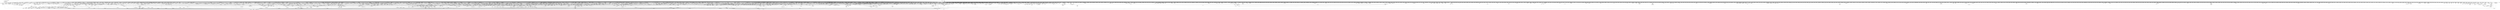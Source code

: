 digraph kerncollapsed {
    "system_supports_address_auth_1" [color="black"];
    "__mnt_drop_write_file" [color="black"];
    "PageMovable" [color="black"];
    "__raw_spin_lock_irq_34" [color="black"];
    "skb_tailroom_2" [color="black"];
    "find_next_bit_11" [color="black"];
    "__dev_pm_qos_resume_latency" [color="black"];
    "Indirect call61" [color="black"];
    "__lock_task_sighand" [color="black"];
    "access_ok_2" [color="black"];
    "io_req_complete_defer" [color="black"];
    "xas_start" [color="black"];
    "Indirect call118" [color="black"];
    "find_first_bit_6" [color="black"];
    "__percpu_add_case_64.constprop.0" [color="black"];
    "__raw_spin_lock_irqsave_17" [color="black"];
    "__flow_hash_from_keys" [color="black"];
    "find_next_bit_13" [color="black"];
    "__raw_spin_unlock_irqrestore_33" [color="black"];
    "prb_commit" [color="black"];
    "pte_to_swp_entry_2" [color="black"];
    "skb_checksum" [color="black"];
    "__kern_my_cpu_offset_37" [color="black"];
    "pgattr_change_is_safe" [color="black"];
    "Indirect call36" [color="black"];
    "__cmpxchg_case_mb_32_5" [color="black"];
    "do_raw_spin_lock_80" [color="black"];
    "pcpu_next_fit_region.constprop.0" [color="black"];
    "__kern_my_cpu_offset_80" [color="black"];
    "dev_pm_disable_wake_irq_check" [color="black"];
    "down_read_trylock" [color="black"];
    "_prb_read_valid" [color="black"];
    "list_splice_tail_init" [color="black"];
    "__raw_spin_lock_irqsave_39" [color="black"];
    "mas_set_split_parent.isra.0" [color="black"];
    "unlock_mount_hash" [color="black"];
    "__kern_my_cpu_offset_78" [color="black"];
    "pwq_activate_inactive_work" [color="black"];
    "pcpu_size_to_slot" [color="black"];
    "__lock_parent" [color="black"];
    "data_alloc" [color="black"];
    "Indirect call175" [color="black"];
    "memblock_is_map_memory" [color="black"];
    "rcu_start_this_gp" [color="black"];
    "__tlb_reset_range" [color="black"];
    "inode_io_list_move_locked" [color="black"];
    "skb_zcopy_downgrade_managed" [color="black"];
    "plist_del" [color="black"];
    "__local_bh_enable_ip" [color="black"];
    "find_next_and_bit" [color="black"];
    "pm_qos_read_value" [color="black"];
    "lock_hrtimer_base" [color="black"];
    "rb_erase_cached.isra.0" [color="black"];
    "pmd_clear_huge" [color="black"];
    "Indirect call69" [color="black"];
    "pm_runtime_get_noresume" [color="black"];
    "simple_xattr_space" [color="black"];
    "mas_rewalk_if_dead" [color="black"];
    "__cmpxchg_case_acq_32.constprop.0_20" [color="black"];
    "llist_del_first" [color="black"];
    "io_prep_async_link" [color="black"];
    "netlink_lock_table" [color="black"];
    "audit_rate_check.part.0" [color="black"];
    "detach_if_pending" [color="black"];
    "io_should_retry_thread" [color="black"];
    "clear_inode" [color="black"];
    "rcu_cblist_dequeue" [color="black"];
    "__pfn_to_section" [color="black"];
    "lockref_put_return" [color="black"];
    "mas_wr_end_piv" [color="black"];
    "rcu_seq_end_1" [color="black"];
    "__raw_spin_lock_irqsave.constprop.0_1" [color="black"];
    "__raw_spin_unlock_irqrestore_38" [color="black"];
    "list_splice" [color="black"];
    "fpsimd_thread_switch" [color="black"];
    "task_ppid_nr" [color="black"];
    "proto_memory_pcpu_drain" [color="black"];
    "Indirect call176" [color="black"];
    "mas_leaf_max_gap" [color="black"];
    "__raw_spin_unlock_irq_3" [color="black"];
    "tlb_gather_mmu_fullmm" [color="black"];
    "get_task_mm" [color="black"];
    "test_ti_thread_flag_11" [color="black"];
    "arch_timer_evtstrm_available" [color="black"];
    "copyin" [color="black"];
    "Indirect call5" [color="black"];
    "timer_delete" [color="black"];
    "__disable_irq" [color="black"];
    "find_buddy_page_pfn" [color="black"];
    "__kern_my_cpu_offset_91" [color="black"];
    "page_ref_dec_and_test" [color="black"];
    "__percpu_add_case_64_6" [color="black"];
    "__kern_my_cpu_offset_36" [color="black"];
    "__sk_mem_reclaim" [color="black"];
    "fsnotify_data_inode" [color="black"];
    "rwsem_set_reader_owned" [color="black"];
    "Indirect call210" [color="black"];
    "printk_parse_prefix" [color="black"];
    "__raw_spin_lock_2" [color="black"];
    "do_raw_spin_lock.constprop.0_13" [color="black"];
    "anon_vma_interval_tree_iter_next" [color="black"];
    "memcg_charge_kernel_stack.part.0" [color="black"];
    "Indirect call98" [color="black"];
    "__kern_my_cpu_offset_29" [color="black"];
    "Indirect call112" [color="black"];
    "__list_del_entry" [color="black"];
    "osq_wait_next" [color="black"];
    "do_raw_spin_lock_27" [color="black"];
    "attach_pid" [color="black"];
    "__bitmap_and" [color="black"];
    "__raw_spin_trylock_4" [color="black"];
    "do_raw_spin_lock.constprop.0_3" [color="black"];
    "do_raw_spin_lock_12" [color="black"];
    "csum_partial_ext" [color="black"];
    "__pick_first_entity" [color="black"];
    "pfn_swap_entry_to_page" [color="black"];
    "data_check_size" [color="black"];
    "super_wake" [color="black"];
    "cpudl_heapify" [color="black"];
    "__dequeue_entity" [color="black"];
    "sve_get_vl" [color="black"];
    "folio_trylock_flag" [color="black"];
    "cpumask_any_and_distribute" [color="black"];
    "Indirect call12" [color="black"];
    "find_suitable_fallback" [color="black"];
    "inactive_is_low.constprop.0" [color="black"];
    "pcpu_next_md_free_region" [color="black"];
    "sched_clock_cpu" [color="black"];
    "get_arm64_ftr_reg_nowarn" [color="black"];
    "mmget" [color="black"];
    "__raw_spin_lock_54" [color="black"];
    "__delay" [color="black"];
    "gup_must_unshare" [color="black"];
    "get_new_cred" [color="black"];
    "mas_store_b_node" [color="black"];
    "__cmpxchg_case_mb_64_2" [color="black"];
    "dput_to_list" [color="black"];
    "__raw_spin_lock" [color="black"];
    "Indirect call92" [color="black"];
    "__to_kthread" [color="black"];
    "folio_invalidate" [color="black"];
    "update_misfit_status" [color="black"];
    "task_sigpending_2" [color="black"];
    "vma_interval_tree_iter_first" [color="black"];
    "Indirect call97" [color="black"];
    "try_check_zero" [color="black"];
    "__cmpxchg_case_mb_32.constprop.0" [color="black"];
    "__printk_cpu_sync_wait" [color="black"];
    "Indirect call162" [color="black"];
    "xas_error.isra.0_1" [color="black"];
    "convert_prio" [color="black"];
    "__fprop_add_percpu_max" [color="black"];
    "Indirect call63" [color="black"];
    "__cmpxchg_case_acq_32.constprop.0_9" [color="black"];
    "wb_has_dirty_io" [color="black"];
    "mas_pause" [color="black"];
    "pcpu_chunk_relocate" [color="black"];
    "global_dirtyable_memory" [color="black"];
    "do_raw_spin_lock_10" [color="black"];
    "fsnotify_compare_groups" [color="black"];
    "radix_tree_lookup" [color="black"];
    "do_raw_spin_lock_42" [color="black"];
    "folio_not_mapped" [color="black"];
    "Indirect call134" [color="black"];
    "domain_dirty_limits" [color="black"];
    "skb_header_cloned" [color="black"];
    "__list_del_entry_2" [color="black"];
    "_compound_head_7" [color="black"];
    "mod_timer" [color="black"];
    "count_vm_event_1" [color="black"];
    "sched_asym_prefer" [color="black"];
    "futex_hash" [color="black"];
    "do_raw_spin_lock_6" [color="black"];
    "post_ttbr_update_workaround" [color="black"];
    "rcu_gp_is_normal" [color="black"];
    "xas_set_offset" [color="black"];
    "sb_clear_inode_writeback" [color="black"];
    "do_raw_spin_lock_46" [color="black"];
    "tag_clear_highpage" [color="black"];
    "__init_waitqueue_head" [color="black"];
    "__skb_header_pointer" [color="black"];
    "task_sched_runtime" [color="black"];
    "__kern_my_cpu_offset_23" [color="black"];
    "vma_interval_tree_iter_next" [color="black"];
    "lru_move_tail_fn" [color="black"];
    "__raw_spin_lock_irqsave_44" [color="black"];
    "xas_init_marks" [color="black"];
    "skb_tailroom" [color="black"];
    "user_disable_single_step" [color="black"];
    "__cmpxchg_case_acq_32.constprop.0_4" [color="black"];
    "page_mapping" [color="black"];
    "__raw_spin_lock_irqsave_51" [color="black"];
    "__raw_read_lock_irqsave.constprop.0_1" [color="black"];
    "pcpu_block_refresh_hint" [color="black"];
    "kmalloc_size_roundup" [color="black"];
    "__kern_my_cpu_offset_26" [color="black"];
    "__percpu_add_case_32_1" [color="black"];
    "pgdat_balanced" [color="black"];
    "cpu_do_switch_mm" [color="black"];
    "__kern_my_cpu_offset_4" [color="black"];
    "find_vm_area" [color="black"];
    "__kern_my_cpu_offset_60" [color="black"];
    "signal_set_stop_flags" [color="black"];
    "__raw_spin_unlock_irqrestore_11" [color="black"];
    "__wake_up_klogd.part.0" [color="black"];
    "vma_last_pgoff" [color="black"];
    "__raw_spin_lock_23" [color="black"];
    "__skb_set_length" [color="black"];
    "__percpu_add_case_64_2" [color="black"];
    "online_section_nr" [color="black"];
    "Indirect call91" [color="black"];
    "security_task_kill" [color="black"];
    "__kern_my_cpu_offset_83" [color="black"];
    "test_ti_thread_flag_1" [color="black"];
    "skb_has_frag_list" [color="black"];
    "desc_make_final" [color="black"];
    "xas_clear_mark" [color="black"];
    "set_page_dirty" [color="black"];
    "mt_find" [color="black"];
    "percpu_counter_add" [color="black"];
    "prepare_to_swait_event" [color="black"];
    "deny_write_access.isra.0" [color="black"];
    "__radix_tree_lookup" [color="black"];
    "__reuseport_detach_closed_sock" [color="black"];
    "__raw_spin_lock_irq" [color="black"];
    "node_dirty_ok" [color="black"];
    "mas_new_ma_node" [color="black"];
    "io_file_get_flags" [color="black"];
    "ma_data_end" [color="black"];
    "xas_find_conflict" [color="black"];
    "arm_smccc_1_1_get_conduit" [color="black"];
    "fsnotify_detach_connector_from_object" [color="black"];
    "select_collect" [color="black"];
    "Indirect call149" [color="black"];
    "iov_iter_revert" [color="black"];
    "prb_reserve_in_last" [color="black"];
    "Indirect call3" [color="black"];
    "fpsimd_save_state" [color="black"];
    "__raw_spin_unlock_irqrestore_12" [color="black"];
    "compound_order_1" [color="black"];
    "__lshrti3" [color="black"];
    "__raw_write_lock_irq" [color="black"];
    "clear_ti_thread_flag_5" [color="black"];
    "next_zone" [color="black"];
    "irq_disable" [color="black"];
    "io_wq_work_match_all" [color="black"];
    "mas_adopt_children.isra.0" [color="black"];
    "mas_find_child" [color="black"];
    "Indirect call212" [color="black"];
    "__kern_my_cpu_offset_53" [color="black"];
    "mas_data_end" [color="black"];
    "klist_node_attached" [color="black"];
    "Indirect call57" [color="black"];
    "test_and_set_bit_lock.constprop.0" [color="black"];
    "Indirect call51" [color="black"];
    "__irq_startup" [color="black"];
    "first_online_pgdat" [color="black"];
    "drain_local_pages" [color="black"];
    "first_zones_zonelist" [color="black"];
    "__percpu_add_case_32_13" [color="black"];
    "__update_gt_cputime" [color="black"];
    "unreserve_highatomic_pageblock" [color="black"];
    "wake_up_klogd" [color="black"];
    "set_ptes.constprop.0.isra.0_1" [color="black"];
    "replace_mark_chunk" [color="black"];
    "mas_ascend" [color="black"];
    "security_sock_rcv_skb" [color="black"];
    "tty_name" [color="black"];
    "pcpu_free_area.isra.0" [color="black"];
    "__percpu_add_case_32" [color="black"];
    "__wake_up_locked_key" [color="black"];
    "__raw_spin_lock_irq_20" [color="black"];
    "security_task_getsecid_obj" [color="black"];
    "page_ref_add_1" [color="black"];
    "__percpu_add_case_32_2" [color="black"];
    "stackinfo_on_stack" [color="black"];
    "__raw_spin_unlock_irqrestore_9" [color="black"];
    "rcu_poll_gp_seq_start_unlocked" [color="black"];
    "Indirect call102" [color="black"];
    "__raw_spin_lock_30" [color="black"];
    "rcu_poll_gp_seq_end_unlocked" [color="black"];
    "__fswab32_10" [color="black"];
    "folio_pfn" [color="black"];
    "hlist_bl_lock" [color="black"];
    "count_vm_event_2" [color="black"];
    "__kern_my_cpu_offset_27" [color="black"];
    "__kern_my_cpu_offset_14" [color="black"];
    "rb_prev" [color="black"];
    "space_used" [color="black"];
    "arch_local_irq_save_5" [color="black"];
    "__raw_spin_lock_irqsave" [color="black"];
    "do_raw_spin_lock_99" [color="black"];
    "vma_address" [color="black"];
    "list_move_1" [color="black"];
    "__raw_spin_lock_64" [color="black"];
    "prb_final_commit" [color="black"];
    "__task_will_free_mem" [color="black"];
    "audit_string_contains_control" [color="black"];
    "do_raw_spin_lock.constprop.0_10" [color="black"];
    "find_next_and_bit.constprop.0" [color="black"];
    "zone_watermark_ok_safe" [color="black"];
    "__mutex_trylock_common" [color="black"];
    "kernfs_should_drain_open_files" [color="black"];
    "__xchg_case_acq_64.isra.0" [color="black"];
    "set_ti_thread_flag_5" [color="black"];
    "__raw_spin_lock_63" [color="black"];
    "signal_pending_state" [color="black"];
    "__raw_spin_lock_43" [color="black"];
    "__raw_spin_lock_irqsave_18" [color="black"];
    "__raw_spin_lock_24" [color="black"];
    "min_deadline_cb_propagate" [color="black"];
    "io_wq_work_match_item" [color="black"];
    "is_subdir" [color="black"];
    "do_raw_spin_lock_17" [color="black"];
    "spin_lock_irqsave_ssp_contention" [color="black"];
    "__kern_my_cpu_offset_76" [color="black"];
    "oom_badness" [color="black"];
    "io_fill_cqe_aux" [color="black"];
    "__raw_spin_lock_irq_17" [color="black"];
    "extfrag_for_order" [color="black"];
    "slab_is_available" [color="black"];
    "expand" [color="black"];
    "__folio_cancel_dirty" [color="black"];
    "wakeup_kswapd" [color="black"];
    "prep_new_page" [color="black"];
    "arm_timer" [color="black"];
    "cpuhp_invoke_callback" [color="black"];
    "find_vpid" [color="black"];
    "__cmpwait_case_32_1" [color="black"];
    "io_poll_mark_cancelled" [color="black"];
    "is_rlimit_overlimit" [color="black"];
    "__try_to_del_timer_sync" [color="black"];
    "__mutex_remove_waiter" [color="black"];
    "qdisc_maybe_clear_missed" [color="black"];
    "__percpu_add_case_64" [color="black"];
    "update_rq_clock" [color="black"];
    "data_push_tail" [color="black"];
    "Indirect call209" [color="black"];
    "do_raw_spin_lock_85" [color="black"];
    "__raw_spin_trylock" [color="black"];
    "__srcu_read_lock" [color="black"];
    "pid_task" [color="black"];
    "Indirect call178" [color="black"];
    "find_next_zero_bit_1" [color="black"];
    "mask_irq" [color="black"];
    "__cmpxchg_case_acq_32_1" [color="black"];
    "io_cancel_req_match" [color="black"];
    "__raw_spin_lock_irq_6" [color="black"];
    "__percpu_add_case_64.constprop.0_1" [color="black"];
    "mm_trace_rss_stat" [color="black"];
    "__rb_change_child.constprop.0" [color="black"];
    "Indirect call123" [color="black"];
    "Indirect call87" [color="black"];
    "folio_add_new_anon_rmap" [color="black"];
    "find_next_bit_8" [color="black"];
    "dequeue_load_avg" [color="black"];
    "dl_rq_of_se" [color="black"];
    "rcu_advance_cbs" [color="black"];
    "strreplace" [color="black"];
    "clear_page" [color="black"];
    "rcu_seq_snap" [color="black"];
    "io_timeout_extract" [color="black"];
    "__raw_spin_lock_52" [color="black"];
    "folio_mapped_2" [color="black"];
    "__kern_my_cpu_offset_2" [color="black"];
    "__raw_spin_unlock_irq_43" [color="black"];
    "rcu_poll_gp_seq_start" [color="black"];
    "prepare_to_wait" [color="black"];
    "_find_last_bit" [color="black"];
    "folio_test_uptodate" [color="black"];
    "do_raw_spin_lock_16" [color="black"];
    "gfp_pfmemalloc_allowed" [color="black"];
    "Indirect call41" [color="black"];
    "Indirect call177" [color="black"];
    "mnt_dec_writers" [color="black"];
    "Indirect call104" [color="black"];
    "dev_bus_name" [color="black"];
    "irq_set_thread_affinity" [color="black"];
    "hrtimer_try_to_cancel" [color="black"];
    "sock_rfree" [color="black"];
    "mas_prev_slot" [color="black"];
    "io_wq_worker_running" [color="black"];
    "__raw_spin_lock_6" [color="black"];
    "do_raw_spin_lock_48" [color="black"];
    "__raw_read_unlock.constprop.0_6" [color="black"];
    "wb_stat_error" [color="black"];
    "membarrier_update_current_mm" [color="black"];
    "arch_local_irq_restore" [color="black"];
    "mas_push_node" [color="black"];
    "__raw_spin_lock_irqsave_7" [color="black"];
    "mas_wr_walk_index.isra.0" [color="black"];
    "mas_next_slot" [color="black"];
    "qdisc_qstats_cpu_qlen_inc" [color="black"];
    "__zone_watermark_ok" [color="black"];
    "__bpf_free_used_maps" [color="black"];
    "workingset_update_node" [color="black"];
    "int_sqrt" [color="black"];
    "__kern_my_cpu_offset_62" [color="black"];
    "__raw_read_unlock.constprop.0_2" [color="black"];
    "irq_get_irq_data" [color="black"];
    "add_device_randomness" [color="black"];
    "Indirect call38" [color="black"];
    "__io_put_kbuf_list" [color="black"];
    "__cmpxchg_case_acq_32.constprop.0_8" [color="black"];
    "copy_user_highpage" [color="black"];
    "add_nr_running" [color="black"];
    "percpu_ref_put_many.constprop.0_1" [color="black"];
    "req_set_fail_4" [color="black"];
    "set_ti_thread_flag" [color="black"];
    "__printk_cpu_sync_try_get" [color="black"];
    "signal_pending_state_2" [color="black"];
    "__wb_writeout_add" [color="black"];
    "do_raw_spin_lock_52" [color="black"];
    "irqd_set.isra.0_1" [color="black"];
    "list_del_init_7" [color="black"];
    "posixtimer_rearm" [color="black"];
    "__raw_spin_lock_irq.constprop.0_2" [color="black"];
    "rcu_is_watching" [color="black"];
    "xa_find_after" [color="black"];
    "errseq_sample" [color="black"];
    "skb_tailroom_1" [color="black"];
    "smp_call_function_many_cond" [color="black"];
    "console_srcu_read_lock" [color="black"];
    "rcu_cblist_init" [color="black"];
    "copy_fd_bitmaps" [color="black"];
    "__arch_copy_from_user" [color="black"];
    "__raw_spin_lock_irqsave_29" [color="black"];
    "d_shrink_del" [color="black"];
    "enqueue_pushable_dl_task" [color="black"];
    "arch_send_call_function_ipi_mask" [color="black"];
    "Indirect call205" [color="black"];
    "tag_get" [color="black"];
    "Indirect call27" [color="black"];
    "cpu_util_cfs_boost" [color="black"];
    "folio_nr_pages" [color="black"];
    "wake_all_kswapds" [color="black"];
    "cpu_clock_sample_group" [color="black"];
    "update_rt_rq_load_avg" [color="black"];
    "cpudl_heapify_up" [color="black"];
    "__printk_cpu_sync_put" [color="black"];
    "io_poll_remove_entries" [color="black"];
    "__set_task_special" [color="black"];
    "__hrtimer_next_event_base.constprop.0" [color="black"];
    "find_mergeable_anon_vma" [color="black"];
    "lowest_in_progress" [color="black"];
    "find_later_rq" [color="black"];
    "pick_next_pushable_dl_task" [color="black"];
    "clear_ti_thread_flag_4" [color="black"];
    "__kern_my_cpu_offset_134" [color="black"];
    "access_ok_39" [color="black"];
    "__acct_reclaim_writeback" [color="black"];
    "__raw_spin_unlock_irqrestore_18" [color="black"];
    "compaction_suitable" [color="black"];
    "attach_entity_load_avg" [color="black"];
    "test_ti_thread_flag_19" [color="black"];
    "__msecs_to_jiffies" [color="black"];
    "tcp_get_info_chrono_stats" [color="black"];
    "xa_err" [color="black"];
    "d_walk" [color="black"];
    "__page_cache_release" [color="black"];
    "__rt_mutex_futex_trylock" [color="black"];
    "rcu_segcblist_pend_cbs" [color="black"];
    "do_raw_spin_lock_2" [color="black"];
    "signal_pending_state_1" [color="black"];
    "__raw_spin_lock_28" [color="black"];
    "mm_counter_file" [color="black"];
    "__raw_spin_lock_irq_18" [color="black"];
    "Indirect call211" [color="black"];
    "filemap_release_folio" [color="black"];
    "cpumask_and.isra.0_1" [color="black"];
    "put_filesystem" [color="black"];
    "__raw_spin_unlock_bh.constprop.0" [color="black"];
    "__sync_icache_dcache" [color="black"];
    "account_pipe_buffers" [color="black"];
    "folio_size" [color="black"];
    "__cmpxchg_case_rel_64" [color="black"];
    "select_collect2" [color="black"];
    "sync_icache_aliases" [color="black"];
    "__skb_set_length_1" [color="black"];
    "mab_calc_split" [color="black"];
    "mas_next_range" [color="black"];
    "flush_dcache_folio" [color="black"];
    "netlink_unlock_table" [color="black"];
    "rcu_segcblist_advance" [color="black"];
    "pvm_determine_end_from_reverse" [color="black"];
    "do_raw_spin_lock_64" [color="black"];
    "system_supports_mte" [color="black"];
    "mas_next" [color="black"];
    "arch_local_irq_restore_1" [color="black"];
    "Indirect call131" [color="black"];
    "pm_runtime_put_noidle_2" [color="black"];
    "cleanup_timerqueue" [color="black"];
    "Indirect call183" [color="black"];
    "io_acct_cancel_pending_work" [color="black"];
    "__init_rwsem" [color="black"];
    "copy_highpage" [color="black"];
    "rwsem_spin_on_owner" [color="black"];
    "dec_mm_counter" [color="black"];
    "_raw_spin_rq_lock_irqsave" [color="black"];
    "set_ti_thread_flag_4" [color="black"];
    "folio_trylock_4" [color="black"];
    "rcu_segcblist_ready_cbs" [color="black"];
    "clear_nonspinnable" [color="black"];
    "is_software_node" [color="black"];
    "next_signal" [color="black"];
    "do_raw_spin_lock_23" [color="black"];
    "init_timer_key" [color="black"];
    "folio_size_2" [color="black"];
    "__wb_calc_thresh" [color="black"];
    "task_join_group_stop" [color="black"];
    "lock_timer_base" [color="black"];
    "mutex_is_locked" [color="black"];
    "__preempt_count_sub" [color="black"];
    "sve_state_size" [color="black"];
    "tls_preserve_current_state" [color="black"];
    "__raw_spin_unlock_irqrestore" [color="black"];
    "update_min_vruntime" [color="black"];
    "task_participate_group_stop" [color="black"];
    "__ptrace_link" [color="black"];
    "internal_add_timer" [color="black"];
    "gup_folio_next" [color="black"];
    "__irq_domain_activate_irq" [color="black"];
    "Indirect call137" [color="black"];
    "folio_mapped" [color="black"];
    "Indirect call4" [color="black"];
    "set_next_entity" [color="black"];
    "dec_rlimit_ucounts" [color="black"];
    "io_wq_exit_start" [color="black"];
    "cpu_online_2" [color="black"];
    "__percpu_add_case_32_8" [color="black"];
    "call_function_single_prep_ipi" [color="black"];
    "fsnotify_grab_connector" [color="black"];
    "pageblock_pfn_to_page" [color="black"];
    "mas_safe_pivot" [color="black"];
    "find_next_bit_17" [color="black"];
    "enqueue_timer" [color="black"];
    "tick_get_broadcast_device" [color="black"];
    "desc_make_reusable" [color="black"];
    "cpus_share_cache" [color="black"];
    "__mutex_add_waiter" [color="black"];
    "update_cached_migrate" [color="black"];
    "dev_xmit_recursion_inc" [color="black"];
    "__count_vm_events_1" [color="black"];
    "io_match_task_safe" [color="black"];
    "do_raw_spin_lock_57" [color="black"];
    "console_srcu_read_unlock" [color="black"];
    "Indirect call76" [color="black"];
    "mte_destroy_descend.constprop.0" [color="black"];
    "fsnotify_put_sb_connectors" [color="black"];
    "arm64_kernel_unmapped_at_el0_3" [color="black"];
    "__raw_read_unlock.constprop.0" [color="black"];
    "set_task_cpu" [color="black"];
    "Indirect call180" [color="black"];
    "skb_copy_bits" [color="black"];
    "Indirect call50" [color="black"];
    "find_vmap_area" [color="black"];
    "find_first_bit_3" [color="black"];
    "__dl_add" [color="black"];
    "try_to_take_rt_mutex" [color="black"];
    "vm_unacct_memory_1" [color="black"];
    "cpu_util_cfs" [color="black"];
    "cpu_online_3" [color="black"];
    "io_poll_add_hash" [color="black"];
    "__dl_clear_params" [color="black"];
    "tty_update_time" [color="black"];
    "update_dl_rq_load_avg" [color="black"];
    "count_vm_events" [color="black"];
    "test_and_set_ti_thread_flag_1" [color="black"];
    "timer_base.isra.0" [color="black"];
    "find_next_zero_bit_2" [color="black"];
    "do_raw_spin_lock_56" [color="black"];
    "sock_inuse_add" [color="black"];
    "arch_teardown_dma_ops" [color="black"];
    "find_next_bit.constprop.0_14" [color="black"];
    "find_next_bit_29" [color="black"];
    "__fsnotify_update_child_dentry_flags" [color="black"];
    "memblock_search" [color="black"];
    "se_weight.isra.0" [color="black"];
    "skb_frag_ref" [color="black"];
    "pagefault_enable_1" [color="black"];
    "find_next_bit.constprop.0_21" [color="black"];
    "__kern_my_cpu_offset_55" [color="black"];
    "page_try_share_anon_rmap" [color="black"];
    "srcu_read_unlock.constprop.0" [color="black"];
    "down_trylock" [color="black"];
    "idr_for_each" [color="black"];
    "check_vma_flags" [color="black"];
    "__io_put_kbuf" [color="black"];
    "xa_is_node" [color="black"];
    "list_del_init_3" [color="black"];
    "__kern_my_cpu_offset_50" [color="black"];
    "__udelay" [color="black"];
    "load_unaligned_zeropad_1" [color="black"];
    "tag_clear" [color="black"];
    "get_mm_exe_file" [color="black"];
    "Indirect call126" [color="black"];
    "__raw_spin_lock_irq_19" [color="black"];
    "vmalloc_to_page" [color="black"];
    "__list_del_entry_1" [color="black"];
    "get_cred_1" [color="black"];
    "do_raw_spin_lock_33" [color="black"];
    "Indirect call89" [color="black"];
    "inode_cgwb_move_to_attached" [color="black"];
    "compaction_free" [color="black"];
    "Indirect call181" [color="black"];
    "jiffies_to_msecs" [color="black"];
    "req_ref_put_and_test" [color="black"];
    "__count_vm_events_2" [color="black"];
    "mas_alloc_req.isra.0" [color="black"];
    "io_cqe_cache_refill" [color="black"];
    "__raw_write_unlock_irq_5" [color="black"];
    "folio_anon_vma" [color="black"];
    "timespec64_equal" [color="black"];
    "Indirect call186" [color="black"];
    "Indirect call187" [color="black"];
    "workingset_refault" [color="black"];
    "get_file.isra.0" [color="black"];
    "pcpu_alloc_area" [color="black"];
    "io_is_timeout_noseq" [color="black"];
    "local_cpu_stop" [color="black"];
    "find_task_by_vpid" [color="black"];
    "get_task_exe_file" [color="black"];
    "put_dec" [color="black"];
    "__kern_my_cpu_offset_79" [color="black"];
    "blake2s_compress" [color="black"];
    "do_raw_spin_lock_18" [color="black"];
    "kmsg_dump" [color="black"];
    "cpu_clock_sample" [color="black"];
    "d_hash" [color="black"];
    "Indirect call75" [color="black"];
    "try_to_unmap_flush_dirty" [color="black"];
    "fsnotify_handle_inode_event.isra.0" [color="black"];
    "Indirect call213" [color="black"];
    "__raw_spin_lock_irqsave_4" [color="black"];
    "read_seqbegin.constprop.0" [color="black"];
    "memmove" [color="black"];
    "arch_tlbbatch_should_defer.constprop.0" [color="black"];
    "del_page_from_free_list" [color="black"];
    "__raw_spin_lock_irq_5" [color="black"];
    "do_raw_spin_lock_66" [color="black"];
    "fsnotify_first_mark" [color="black"];
    "__raw_write_lock.constprop.0_1" [color="black"];
    "rcu_seq_start_1" [color="black"];
    "folio_nr_pages_4" [color="black"];
    "__var_waitqueue" [color="black"];
    "__irq_put_desc_unlock" [color="black"];
    "__raw_spin_lock_irq_12" [color="black"];
    "ma_slots" [color="black"];
    "__raw_write_lock_irq_1" [color="black"];
    "__ipi_send_mask" [color="black"];
    "need_seqretry" [color="black"];
    "Indirect call72" [color="black"];
    "__preempt_count_add.constprop.0_1" [color="black"];
    "pcpu_find_block_fit" [color="black"];
    "Indirect call151" [color="black"];
    "pcpu_block_update" [color="black"];
    "io_get_cqe_overflow" [color="black"];
    "fsnotify_group_assert_locked" [color="black"];
    "find_task_by_pid_ns" [color="black"];
    "Indirect call67" [color="black"];
    "__set_fixmap" [color="black"];
    "Indirect call100" [color="black"];
    "decay_load" [color="black"];
    "__raw_spin_lock_irqsave_1" [color="black"];
    "__posix_timers_find" [color="black"];
    "strchr" [color="black"];
    "put_unused_fd" [color="black"];
    "io_req_defer_failed" [color="black"];
    "do_raw_spin_lock_14" [color="black"];
    "find_next_bit.constprop.0_6" [color="black"];
    "kthread_data" [color="black"];
    "skb_pfmemalloc" [color="black"];
    "Indirect call174" [color="black"];
    "chacha_block_generic" [color="black"];
    "Indirect call7" [color="black"];
    "oom_unkillable_task.isra.0" [color="black"];
    "__ksize" [color="black"];
    "thread_group_cputime" [color="black"];
    "security_d_instantiate" [color="black"];
    "__cmpwait_case_32_2" [color="black"];
    "workingset_age_nonresident" [color="black"];
    "number" [color="black"];
    "__cmpxchg_case_acq_32.constprop.0_13" [color="black"];
    "active_load_balance_cpu_stop" [color="black"];
    "get_next_ino" [color="black"];
    "activate_task" [color="black"];
    "mas_set_height" [color="black"];
    "percpu_counter_set" [color="black"];
    "ksize" [color="black"];
    "Indirect call96" [color="black"];
    "_find_next_and_bit" [color="black"];
    "vm_stat_account" [color="black"];
    "get_cred" [color="black"];
    "mab_no_null_split" [color="black"];
    "csum_partial" [color="black"];
    "enqueue_task" [color="black"];
    "Indirect call125" [color="black"];
    "Indirect call109" [color="black"];
    "mas_set_parent.constprop.0" [color="black"];
    "__mnt_drop_write" [color="black"];
    "sve_save_state" [color="black"];
    "fd_install" [color="black"];
    "xas_next_offset" [color="black"];
    "sub_running_bw.isra.0" [color="black"];
    "__raw_spin_lock_irqsave_5" [color="black"];
    "__disable_irq_nosync" [color="black"];
    "clear_ti_thread_flag" [color="black"];
    "device_links_read_unlock" [color="black"];
    "mas_prev" [color="black"];
    "clear_ti_thread_flag_1" [color="black"];
    "Indirect call16" [color="black"];
    "pagetable_pte_dtor" [color="black"];
    "__raw_spin_lock_irq_3" [color="black"];
    "Indirect call202" [color="black"];
    "sub_rq_bw.isra.0" [color="black"];
    "get_work_pwq" [color="black"];
    "__raw_spin_unlock_irq_20" [color="black"];
    "Indirect call13" [color="black"];
    "__raw_spin_lock_irqsave_42" [color="black"];
    "__raw_spin_lock_irq_25" [color="black"];
    "__irq_can_set_affinity" [color="black"];
    "d_find_any_alias" [color="black"];
    "ktime_get_coarse_real_ts64" [color="black"];
    "prb_next_seq" [color="black"];
    "posix_cputimers_group_init" [color="black"];
    "prepend" [color="black"];
    "list_del_init_2" [color="black"];
    "Indirect call22" [color="black"];
    "vma_interval_tree_remove" [color="black"];
    "page_ref_inc" [color="black"];
    "dl_clear_overload.part.0" [color="black"];
    "__audit_uring_entry" [color="black"];
    "__raw_spin_lock_irqsave.constprop.0_2" [color="black"];
    "__wb_update_bandwidth.constprop.0" [color="black"];
    "kmalloc_slab" [color="black"];
    "__raw_spin_lock_27" [color="black"];
    "_compound_head_3" [color="black"];
    "ktime_get" [color="black"];
    "path_get" [color="black"];
    "pmd_set_huge" [color="black"];
    "__raw_spin_unlock_irqrestore_21" [color="black"];
    "rt_mutex_top_waiter" [color="black"];
    "__cmpxchg_case_acq_32.constprop.0_3" [color="black"];
    "get_page" [color="black"];
    "rcu_segcblist_extract_done_cbs" [color="black"];
    "addr_to_vb_xa" [color="black"];
    "do_raw_spin_lock_58" [color="black"];
    "__raw_spin_unlock_irq_36" [color="black"];
    "__raw_spin_lock_irqsave.constprop.0_7" [color="black"];
    "cpumask_any_distribute" [color="black"];
    "_find_next_zero_bit" [color="black"];
    "__io_prep_linked_timeout" [color="black"];
    "find_next_bit.constprop.0_7" [color="black"];
    "__do_set_cpus_allowed" [color="black"];
    "take_dentry_name_snapshot" [color="black"];
    "folio_activate_fn" [color="black"];
    "Indirect call66" [color="black"];
    "Indirect call94" [color="black"];
    "list_del_init_6" [color="black"];
    "kernfs_release_file.part.0.isra.0" [color="black"];
    "rt_mutex_init_proxy_locked" [color="black"];
    "Indirect call83" [color="black"];
    "arch_local_irq_restore_3" [color="black"];
    "__raw_spin_unlock_irq_11" [color="black"];
    "folio_mapped_3" [color="black"];
    "do_raw_spin_lock.constprop.0_6" [color="black"];
    "Indirect call160" [color="black"];
    "get_arm64_ftr_reg" [color="black"];
    "__mutex_trylock" [color="black"];
    "signal_pending_11" [color="black"];
    "Indirect call90" [color="black"];
    "local_bh_disable" [color="black"];
    "rcu_inkernel_boot_has_ended" [color="black"];
    "mmgrab_2" [color="black"];
    "desc_read" [color="black"];
    "Indirect call71" [color="black"];
    "__raw_spin_lock_31" [color="black"];
    "init_multi_vma_prep" [color="black"];
    "__wake_up_common_lock" [color="black"];
    "Indirect call159" [color="black"];
    "kthread_should_stop" [color="black"];
    "__set_task_comm" [color="black"];
    "page_ref_inc_4" [color="black"];
    "__raw_spin_lock_irqsave_6" [color="black"];
    "audit_comparator" [color="black"];
    "class_raw_spinlock_irqsave_destructor" [color="black"];
    "do_raw_spin_lock_116" [color="black"];
    "__raw_spin_lock_irqsave_3" [color="black"];
    "__init_swait_queue_head" [color="black"];
    "check_cb_ovld_locked" [color="black"];
    "generic_exec_single" [color="black"];
    "rcu_segcblist_add_len" [color="black"];
    "lockref_mark_dead" [color="black"];
    "calc_wheel_index" [color="black"];
    "__d_find_any_alias" [color="black"];
    "io_cancel_task_cb" [color="black"];
    "memchr" [color="black"];
    "Indirect call191" [color="black"];
    "wb_io_lists_populated" [color="black"];
    "Indirect call143" [color="black"];
    "__reuseport_detach_sock.isra.0" [color="black"];
    "mast_fill_bnode" [color="black"];
    "__kern_my_cpu_offset_15" [color="black"];
    "xas_next_entry.constprop.0" [color="black"];
    "skb_orphan_1" [color="black"];
    "do_raw_spin_lock_28" [color="black"];
    "__wake_q_add" [color="black"];
    "__kern_my_cpu_offset_38" [color="black"];
    "__bitmap_equal" [color="black"];
    "__raw_write_lock_irq.constprop.0_2" [color="black"];
    "read_sanitised_ftr_reg" [color="black"];
    "__get_task_comm" [color="black"];
    "hlist_del_init" [color="black"];
    "Indirect call35" [color="black"];
    "Indirect call140" [color="black"];
    "__raw_spin_unlock_irq_29" [color="black"];
    "do_raw_spin_lock_67" [color="black"];
    "__skb_zcopy_downgrade_managed" [color="black"];
    "cpumask_intersects.constprop.0_1" [color="black"];
    "__irq_domain_deactivate_irq" [color="black"];
    "fsnotify" [color="black"];
    "move_linked_works" [color="black"];
    "avg_vruntime" [color="black"];
    "should_failslab" [color="black"];
    "Indirect call155" [color="black"];
    "__smp_call_single_queue" [color="black"];
    "__bitmap_clear" [color="black"];
    "__cmpxchg_case_acq_64_1" [color="black"];
    "__raw_read_lock.constprop.0_5" [color="black"];
    "xas_retry" [color="black"];
    "first_zones_zonelist_1" [color="black"];
    "irq_domain_activate_irq" [color="black"];
    "Indirect call81" [color="black"];
    "strcpy" [color="black"];
    "__cmpxchg_case_mb_32_13" [color="black"];
    "Indirect call142" [color="black"];
    "ptep_clear_flush" [color="black"];
    "count_vm_events_1" [color="black"];
    "req_set_fail" [color="black"];
    "disable_irq_nosync" [color="black"];
    "__raw_spin_lock_irq_23" [color="black"];
    "system_supports_mte_1" [color="black"];
    "__kern_my_cpu_offset_51" [color="black"];
    "tty_ldisc_open" [color="black"];
    "is_bad_inode" [color="black"];
    "vma_needs_dirty_tracking" [color="black"];
    "do_raw_spin_lock_65" [color="black"];
    "vma_fs_can_writeback" [color="black"];
    "find_next_bit_15" [color="black"];
    "rcu_segcblist_move_seglen" [color="black"];
    "__raw_spin_lock_irqsave_32" [color="black"];
    "Indirect call139" [color="black"];
    "flush_tlb_mm" [color="black"];
    "kernfs_root" [color="black"];
    "get_state_synchronize_rcu" [color="black"];
    "__cmpxchg_case_64.isra.0" [color="black"];
    "futex_q_unlock" [color="black"];
    "__raw_spin_unlock_irqrestore_14" [color="black"];
    "task_set_jobctl_pending" [color="black"];
    "__kern_my_cpu_offset_18" [color="black"];
    "___d_drop" [color="black"];
    "Indirect call195" [color="black"];
    "sk_memory_allocated_sub" [color="black"];
    "do_raw_spin_lock_34" [color="black"];
    "device_links_read_lock" [color="black"];
    "dev_driver_string" [color="black"];
    "rb_next" [color="black"];
    "radix_tree_next_chunk" [color="black"];
    "auditd_test_task" [color="black"];
    "__srcu_read_unlock" [color="black"];
    "mas_prev_sibling" [color="black"];
    "xas_find_marked" [color="black"];
    "__clear_close_on_exec.isra.0" [color="black"];
    "put_prev_task" [color="black"];
    "mas_bulk_rebalance" [color="black"];
    "__cmpxchg_case_acq_32.constprop.0_19" [color="black"];
    "rcu_poll_gp_seq_end" [color="black"];
    "pi_state_update_owner" [color="black"];
    "maybe_mkwrite.isra.0" [color="black"];
    "virt_to_slab" [color="black"];
    "task_work_cancel_match" [color="black"];
    "__clear_open_fd" [color="black"];
    "set_task_reclaim_state" [color="black"];
    "__mod_zone_page_state" [color="black"];
    "no_blink" [color="black"];
    "percpu_ref_put_many.constprop.0" [color="black"];
    "Indirect call0" [color="black"];
    "__cmpxchg_case_mb_64_4" [color="black"];
    "redirty_tail_locked" [color="black"];
    "__wake_up" [color="black"];
    "folio_total_mapcount" [color="black"];
    "mnt_set_mountpoint" [color="black"];
    "drain_pages" [color="black"];
    "pde_subdir_first" [color="black"];
    "find_next_bit.constprop.0_8" [color="black"];
    "fatal_signal_pending_6" [color="black"];
    "_task_util_est" [color="black"];
    "need_active_balance" [color="black"];
    "posix_cpu_timer_rearm" [color="black"];
    "mast_ascend" [color="black"];
    "task_clear_jobctl_trapping" [color="black"];
    "do_raw_spin_lock_86" [color="black"];
    "netdev_name" [color="black"];
    "spin_lock_irqsave_check_contention" [color="black"];
    "find_vma_prev" [color="black"];
    "Indirect call168" [color="black"];
    "finish_wait" [color="black"];
    "__raw_spin_lock_irqsave_19" [color="black"];
    "Indirect call84" [color="black"];
    "find_worker_executing_work" [color="black"];
    "irq_work_claim" [color="black"];
    "dev_nit_active" [color="black"];
    "__printk_safe_exit" [color="black"];
    "Indirect call18" [color="black"];
    "llist_reverse_order" [color="black"];
    "__anon_vma_interval_tree_augment_rotate" [color="black"];
    "get_ldops" [color="black"];
    "get_file_2" [color="black"];
    "Indirect call55" [color="black"];
    "mas_set_alloc_req" [color="black"];
    "__irq_work_queue_local" [color="black"];
    "page_ref_inc_3" [color="black"];
    "rb_insert_color" [color="black"];
    "do_raw_spin_lock_83" [color="black"];
    "__raw_spin_unlock_irq_1" [color="black"];
    "__cmpxchg_case_acq_32.constprop.0" [color="black"];
    "task_active_pid_ns" [color="black"];
    "Indirect call46" [color="black"];
    "lru_lazyfree_fn" [color="black"];
    "Indirect call53" [color="black"];
    "security_release_secctx" [color="black"];
    "new_context" [color="black"];
    "Indirect call121" [color="black"];
    "rt_mutex_proxy_unlock" [color="black"];
    "gup_signal_pending" [color="black"];
    "io_prep_async_work" [color="black"];
    "plist_add" [color="black"];
    "__inode_add_lru" [color="black"];
    "Indirect call208" [color="black"];
    "group_balance_cpu" [color="black"];
    "mutex_spin_on_owner" [color="black"];
    "xas_result" [color="black"];
    "__cmpxchg_case_64" [color="black"];
    "mas_find_setup.constprop.0" [color="black"];
    "__raw_spin_lock_irq_7" [color="black"];
    "__remove_inode_hash" [color="black"];
    "__raw_spin_lock_irq_41" [color="black"];
    "io_wq_hash_work" [color="black"];
    "folio_order" [color="black"];
    "to_desc" [color="black"];
    "wb_update_bandwidth" [color="black"];
    "tty_driver_flush_buffer" [color="black"];
    "Indirect call147" [color="black"];
    "mas_wr_walk" [color="black"];
    "rcu_segcblist_inc_len" [color="black"];
    "vma_interval_tree_augment_rotate" [color="black"];
    "wake_up_var" [color="black"];
    "__lock_timer" [color="black"];
    "__raw_spin_lock_62" [color="black"];
    "____do_softirq" [color="black"];
    "copy_from_kernel_nofault_allowed" [color="black"];
    "__raw_spin_unlock_irqrestore_32" [color="black"];
    "__note_gp_changes" [color="black"];
    "move_freelist_tail" [color="black"];
    "lru_deactivate_file_fn" [color="black"];
    "__raw_spin_lock_irqsave_21" [color="black"];
    "test_tsk_need_resched" [color="black"];
    "set_swapper_pgd" [color="black"];
    "clear_buddies.isra.0" [color="black"];
    "do_raw_spin_lock_61" [color="black"];
    "d_lru_del" [color="black"];
    "node_page_state_add" [color="black"];
    "timer_delete_sync" [color="black"];
    "__free_one_page" [color="black"];
    "mas_wr_walk_descend" [color="black"];
    "cpumask_copy_1" [color="black"];
    "__percpu_add_return_case_32_1" [color="black"];
    "__rt_mutex_slowtrylock" [color="black"];
    "ptep_set_access_flags" [color="black"];
    "cpupri_set" [color="black"];
    "mte_zero_clear_page_tags" [color="black"];
    "test_ti_thread_flag_6" [color="black"];
    "hrtimer_start_range_ns" [color="black"];
    "cpumask_and" [color="black"];
    "radix_tree_iter_tag_clear" [color="black"];
    "radix_tree_load_root" [color="black"];
    "put_dec_full8" [color="black"];
    "do_raw_spin_lock_118" [color="black"];
    "hrtimer_sleeper_start_expires" [color="black"];
    "wakeup_kcompactd" [color="black"];
    "Indirect call188" [color="black"];
    "Indirect call150" [color="black"];
    "mte_update_sctlr_user" [color="black"];
    "__bitmap_weight" [color="black"];
    "queued_write_lock_slowpath" [color="black"];
    "mte_dead_walk" [color="black"];
    "check_preempt_curr" [color="black"];
    "do_raw_spin_lock_11" [color="black"];
    "device_pm_check_callbacks" [color="black"];
    "list_del_3" [color="black"];
    "task_call_func" [color="black"];
    "unhash_mnt" [color="black"];
    "__raw_spin_unlock_irqrestore_17" [color="black"];
    "arm64_kernel_unmapped_at_el0_2" [color="black"];
    "strscpy" [color="black"];
    "Indirect call128" [color="black"];
    "skb_flow_get_icmp_tci" [color="black"];
    "update_newidle_cost" [color="black"];
    "ihold" [color="black"];
    "__sk_mem_reduce_allocated" [color="black"];
    "ldsem_down_read_trylock" [color="black"];
    "__raw_spin_lock_16" [color="black"];
    "____core____" [color="kernel"];
    "__kern_my_cpu_offset_35" [color="black"];
    "qdisc_run_begin" [color="black"];
    "clear_bit_unlock.constprop.0" [color="black"];
    "try_release_thread_stack_to_cache" [color="black"];
    "_find_first_bit" [color="black"];
    "__raw_spin_lock_26" [color="black"];
    "console_verbose" [color="black"];
    "__d_instantiate" [color="black"];
    "eth_type_vlan" [color="black"];
    "mnt_get_writers" [color="black"];
    "collect_posix_cputimers" [color="black"];
    "get_ucounts_or_wrap" [color="black"];
    "update_blocked_averages" [color="black"];
    "arch_send_call_function_single_ipi" [color="black"];
    "__cmpwait_case_32" [color="black"];
    "rt_mutex_futex_trylock" [color="black"];
    "Indirect call25" [color="black"];
    "vma_iter_config" [color="black"];
    "__update_load_avg_se" [color="black"];
    "sched_post_fork" [color="black"];
    "pcpu_init_md_blocks" [color="black"];
    "Indirect call127" [color="black"];
    "d_shrink_add" [color="black"];
    "__raw_spin_unlock_irq_28" [color="black"];
    "update_pm_runtime_accounting" [color="black"];
    "pud_clear_huge" [color="black"];
    "pageblock_skip_persistent" [color="black"];
    "xas_reload" [color="black"];
    "Indirect call114" [color="black"];
    "set_pud" [color="black"];
    "device_match_devt" [color="black"];
    "task_pid_vnr" [color="black"];
    "kernfs_get" [color="black"];
    "invalid_folio_referenced_vma" [color="black"];
    "free_unref_page_commit" [color="black"];
    "__remove_shared_vm_struct.constprop.0" [color="black"];
    "enqueue_hrtimer.constprop.0" [color="black"];
    "mte_thread_switch" [color="black"];
    "pmd_offset.isra.0" [color="black"];
    "reweight_task" [color="black"];
    "to_kthread" [color="black"];
    "invalid_migration_vma" [color="black"];
    "__sw_hweight64" [color="black"];
    "task_will_free_mem" [color="black"];
    "mm_set_has_pinned_flag" [color="black"];
    "post_init_entity_util_avg" [color="black"];
    "__remove_hrtimer" [color="black"];
    "__isolate_free_page" [color="black"];
    "ktime_get_mono_fast_ns" [color="black"];
    "task_pid_vnr_1" [color="black"];
    "skb_header_pointer_2" [color="black"];
    "lock_mount_hash" [color="black"];
    "Indirect call199" [color="black"];
    "__futex_unqueue" [color="black"];
    "Indirect call24" [color="black"];
    "Indirect call45" [color="black"];
    "flush_dcache_page" [color="black"];
    "mas_safe_min" [color="black"];
    "Indirect call56" [color="black"];
    "Indirect call23" [color="black"];
    "__cmpxchg_case_acq_32.constprop.0_7" [color="black"];
    "netlink_has_listeners" [color="black"];
    "page_move_anon_rmap" [color="black"];
    "bsearch" [color="black"];
    "wb_stat_mod" [color="black"];
    "__raw_spin_lock_irqsave_12" [color="black"];
    "fsnotify_free_mark" [color="black"];
    "rb_erase" [color="black"];
    "check_class_changed" [color="black"];
    "Indirect call49" [color="black"];
    "skb_queue_tail" [color="black"];
    "zone_reclaimable_pages" [color="black"];
    "kill_device" [color="black"];
    "lru_note_cost" [color="black"];
    "__cmpxchg_case_mb_32_10" [color="black"];
    "mapping_shrinkable_2" [color="black"];
    "__raw_spin_lock_18" [color="black"];
    "Indirect call30" [color="black"];
    "will_become_orphaned_pgrp" [color="black"];
    "__percpu_down_write_trylock" [color="black"];
    "__raw_spin_unlock_irqrestore_37" [color="black"];
    "__dev_put.part.0" [color="black"];
    "Indirect call170" [color="black"];
    "find_unlink_vmap_area" [color="black"];
    "__timer_delete_sync" [color="black"];
    "__skb_flow_get_ports" [color="black"];
    "queued_write_lock.constprop.0_1" [color="black"];
    "auditsc_get_stamp" [color="black"];
    "__raw_spin_lock_irq_4" [color="black"];
    "arch_get_random_seed_longs" [color="black"];
    "__raw_spin_lock_irqsave_41" [color="black"];
    "__skb_checksum" [color="black"];
    "__kern_my_cpu_offset_70" [color="black"];
    "__raw_spin_unlock_irqrestore_10" [color="black"];
    "read_seqbegin_or_lock" [color="black"];
    "get_group_info.isra.0" [color="black"];
    "strcspn" [color="black"];
    "add_wait_queue_exclusive" [color="black"];
    "__flush_tlb_page_nosync" [color="black"];
    "Indirect call52" [color="black"];
    "wb_io_lists_depopulated" [color="black"];
    "__wake_up_sync_key" [color="black"];
    "wp_page_reuse" [color="black"];
    "slab_want_init_on_alloc" [color="black"];
    "override_creds" [color="black"];
    "smp_call_function" [color="black"];
    "find_next_zero_bit" [color="black"];
    "__set_close_on_exec.isra.0" [color="black"];
    "__raw_spin_lock_irqsave_22" [color="black"];
    "prepare_alloc_pages.constprop.0" [color="black"];
    "Indirect call68" [color="black"];
    "__kern_my_cpu_offset_22" [color="black"];
    "wake_up_bit" [color="black"];
    "do_softirq_own_stack" [color="black"];
    "mas_prev_range" [color="black"];
    "Indirect call152" [color="black"];
    "igrab" [color="black"];
    "mte_parent_slot" [color="black"];
    "__wake_up_common" [color="black"];
    "__raw_spin_unlock_irq_18" [color="black"];
    "d_ancestor" [color="black"];
    "__wake_up_locked_key_bookmark" [color="black"];
    "do_raw_spin_lock_117" [color="black"];
    "rb_insert_color_cached" [color="black"];
    "__percpu_add_case_64.constprop.0_3" [color="black"];
    "__wake_up_pollfree" [color="black"];
    "fetch_robust_entry" [color="black"];
    "__percpu_add_case_64_1" [color="black"];
    "xas_pause" [color="black"];
    "__rb_erase_color" [color="black"];
    "Indirect call119" [color="black"];
    "cpumask_weight.constprop.0_5" [color="black"];
    "prepare_to_wait_exclusive" [color="black"];
    "prepend_char" [color="black"];
    "Indirect call77" [color="black"];
    "Indirect call85" [color="black"];
    "add_mm_rss_vec" [color="black"];
    "__raw_spin_unlock_irq_12" [color="black"];
    "mas_allocated.isra.0" [color="black"];
    "__raw_spin_unlock_irqrestore_5" [color="black"];
    "__finish_swait" [color="black"];
    "do_raw_spin_lock" [color="black"];
    "pcpu_update_empty_pages" [color="black"];
    "fatal_signal_pending_5" [color="black"];
    "xas_update.isra.0" [color="black"];
    "entity_eligible" [color="black"];
    "__raw_spin_unlock_irq.constprop.0_2" [color="black"];
    "find_last_bit" [color="black"];
    "drain_pages_zone" [color="black"];
    "Indirect call198" [color="black"];
    "do_raw_spin_lock.constprop.0_14" [color="black"];
    "__raw_spin_lock.constprop.0_2" [color="black"];
    "tlb_flush_1" [color="black"];
    "Indirect call65" [color="black"];
    "do_raw_spin_lock_7" [color="black"];
    "skb_cloned" [color="black"];
    "cpu_online" [color="black"];
    "inc_tlb_flush_pending" [color="black"];
    "remove_wait_queue" [color="black"];
    "reusable_anon_vma" [color="black"];
    "pde_subdir_find" [color="black"];
    "mas_walk" [color="black"];
    "__percpu_add_case_32_15" [color="black"];
    "__raw_spin_lock_3" [color="black"];
    "prb_reserve" [color="black"];
    "detach_entity_load_avg" [color="black"];
    "rcu_seq_set_state" [color="black"];
    "lru_deactivate_fn" [color="black"];
    "test_ti_thread_flag_4" [color="black"];
    "cpumask_first_and" [color="black"];
    "__skb_dequeue_3" [color="black"];
    "Indirect call44" [color="black"];
    "Indirect call133" [color="black"];
    "folio_nr_pages_1" [color="black"];
    "arm64_kernel_unmapped_at_el0_4" [color="black"];
    "timerqueue_iterate_next" [color="black"];
    "io_poll_find.constprop.0" [color="black"];
    "wakeup_source_deactivate" [color="black"];
    "__finalize_skb_around" [color="black"];
    "this_cpu_has_cap" [color="black"];
    "__gfp_pfmemalloc_flags" [color="black"];
    "list_del_2" [color="black"];
    "_compound_head_4" [color="black"];
    "__raw_spin_lock_irqsave_50" [color="black"];
    "aio_nr_sub" [color="black"];
    "irq_work_queue" [color="black"];
    "inc_rlimit_ucounts" [color="black"];
    "__io_disarm_linked_timeout" [color="black"];
    "ttwu_queue_wakelist" [color="black"];
    "timerqueue_add" [color="black"];
    "sig_handler_ignored" [color="black"];
    "skb_may_tx_timestamp.part.0" [color="black"];
    "system_supports_tlb_range" [color="black"];
    "Indirect call110" [color="black"];
    "do_raw_spin_lock_5" [color="black"];
    "io_put_kbuf" [color="black"];
    "show_mem_node_skip" [color="black"];
    "wb_dirty_limits" [color="black"];
    "Indirect call103" [color="black"];
    "compound_order" [color="black"];
    "__raw_spin_unlock_irqrestore_24" [color="black"];
    "vma_interval_tree_insert" [color="black"];
    "panic_smp_self_stop" [color="black"];
    "min_deadline_cb_rotate" [color="black"];
    "Indirect call113" [color="black"];
    "can_migrate_task" [color="black"];
    "__percpu_add_case_32_3" [color="black"];
    "arch_local_irq_save_1" [color="black"];
    "fpsimd_preserve_current_state" [color="black"];
    "ktime_get_real_seconds" [color="black"];
    "Indirect call88" [color="black"];
    "__bitmap_subset" [color="black"];
    "Indirect call193" [color="black"];
    "__pageblock_pfn_to_page" [color="black"];
    "compaction_defer_reset" [color="black"];
    "rcu_gpnum_ovf" [color="black"];
    "__kern_my_cpu_offset_21" [color="black"];
    "fsnotify_update_flags" [color="black"];
    "__cmpxchg_case_acq_32_2" [color="black"];
    "sock_flag.constprop.0" [color="black"];
    "arch_local_irq_save_3" [color="black"];
    "__task_rq_lock" [color="black"];
    "memset" [color="black"];
    "__set_open_fd" [color="black"];
    "tk_xtime.constprop.0" [color="black"];
    "vm_commit_limit" [color="black"];
    "Indirect call144" [color="black"];
    "__raw_spin_unlock_irq_35" [color="black"];
    "set_kpti_asid_bits" [color="black"];
    "__bitmap_set" [color="black"];
    "rcu_segcblist_first_pend_cb" [color="black"];
    "Indirect call124" [color="black"];
    "ktime_add_safe" [color="black"];
    "mab_set_b_end" [color="black"];
    "mod_node_state" [color="black"];
    "do_raw_spin_lock_88" [color="black"];
    "__rb_insert_augmented" [color="black"];
    "virt_to_head_page.isra.0" [color="black"];
    "forward_timer_base" [color="black"];
    "Indirect call101" [color="black"];
    "prep_compound_page" [color="black"];
    "bstats_update" [color="black"];
    "percpu_ref_put_many" [color="black"];
    "folio_evictable_1" [color="black"];
    "fill_contig_page_info" [color="black"];
    "__raw_spin_unlock_irq_7" [color="black"];
    "__raw_spin_unlock_irq_25" [color="black"];
    "__percpu_add_case_64_3" [color="black"];
    "get_state_synchronize_rcu_full" [color="black"];
    "test_taint" [color="black"];
    "__raw_spin_lock_irqsave.constprop.0_8" [color="black"];
    "srcu_funnel_exp_start" [color="black"];
    "mast_split_data" [color="black"];
    "rb_first" [color="black"];
    "list_del_init_5" [color="black"];
    "Indirect call40" [color="black"];
    "__raw_spin_lock_41" [color="black"];
    "__raw_spin_trylock_5" [color="black"];
    "change_page_range" [color="black"];
    "percpu_ref_noop_confirm_switch" [color="black"];
    "mte_copy_page_tags" [color="black"];
    "security_capable" [color="black"];
    "__kern_my_cpu_offset_16" [color="black"];
    "do_raw_spin_lock_45" [color="black"];
    "mtree_load" [color="black"];
    "dget" [color="black"];
    "update_curr" [color="black"];
    "arch_local_irq_enable_2" [color="black"];
    "__raw_spin_unlock_irqrestore.constprop.0_1" [color="black"];
    "find_first_bit_1" [color="black"];
    "crng_make_state" [color="black"];
    "__mnt_want_write" [color="black"];
    "do_raw_spin_lock_43" [color="black"];
    "__raw_spin_lock_14" [color="black"];
    "set_next_task" [color="black"];
    "cpumask_first" [color="black"];
    "sane_fdtable_size" [color="black"];
    "__cmpxchg_case_mb_32_3" [color="black"];
    "__flush_tlb_kernel_pgtable" [color="black"];
    "__timer_delete" [color="black"];
    "__pi_memcmp" [color="black"];
    "zone_page_state_snapshot" [color="black"];
    "set_work_data" [color="black"];
    "efi_reboot" [color="black"];
    "audit_mark_compare" [color="black"];
    "check_preempt_curr_dl" [color="black"];
    "osq_unlock" [color="black"];
    "folio_try_get_rcu" [color="black"];
    "__raw_spin_lock_5" [color="black"];
    "virt_to_folio" [color="black"];
    "other_cpu_in_panic" [color="black"];
    "task_rq_unlock" [color="black"];
    "__cmpxchg_case_mb_32_2" [color="black"];
    "_find_first_zero_bit" [color="black"];
    "__next_zones_zonelist" [color="black"];
    "do_raw_spin_lock_15" [color="black"];
    "__skb_fill_page_desc" [color="black"];
    "should_fail_alloc_page" [color="black"];
    "lockref_get" [color="black"];
    "do_raw_spin_lock_1" [color="black"];
    "has_managed_dma" [color="black"];
    "next_online_pgdat" [color="black"];
    "skip_atoi" [color="black"];
    "__update_load_avg_cfs_rq" [color="black"];
    "Indirect call135" [color="black"];
    "set_ptes.constprop.0.isra.0" [color="black"];
    "Indirect call20" [color="black"];
    "folio_mapping" [color="black"];
    "pm_ops_is_empty" [color="black"];
    "count_vm_event" [color="black"];
    "Indirect call189" [color="black"];
    "__rpm_get_callback" [color="black"];
    "fast_dput" [color="black"];
    "dl_bw_cpus" [color="black"];
    "__raw_spin_unlock_irqrestore_31" [color="black"];
    "mod_zone_page_state" [color="black"];
    "__raw_read_lock.constprop.0_1" [color="black"];
    "__raw_spin_lock_42" [color="black"];
    "Indirect call161" [color="black"];
    "kick_process" [color="black"];
    "ma_dead_node" [color="black"];
    "__reset_isolation_pfn" [color="black"];
    "ttwu_do_activate.constprop.0" [color="black"];
    "Indirect call117" [color="black"];
    "__count_vm_events" [color="black"];
    "__raw_spin_unlock_irqrestore_8" [color="black"];
    "__raw_spin_lock_irq_1" [color="black"];
    "double_unlock_balance" [color="black"];
    "shrink_lock_dentry" [color="black"];
    "Indirect call204" [color="black"];
    "prepare_to_wait_event" [color="black"];
    "free_vmap_area_rb_augment_cb_propagate" [color="black"];
    "put_cpu_fpsimd_context" [color="black"];
    "__cmpxchg_case_mb_64" [color="black"];
    "mte_sync_tags" [color="black"];
    "pcpu_page_idx" [color="black"];
    "timer_wait_running" [color="black"];
    "finish_swait" [color="black"];
    "arch_get_random_longs" [color="black"];
    "__raw_spin_unlock_irqrestore_29" [color="black"];
    "__raw_spin_lock_irqsave.constprop.0_9" [color="black"];
    "page_ref_inc_6" [color="black"];
    "find_next_bit_7" [color="black"];
    "skb_zcopy_clear" [color="black"];
    "__down_trylock_console_sem.constprop.0" [color="black"];
    "__cmpxchg_case_acq_32.constprop.0_1" [color="black"];
    "group_close_release" [color="black"];
    "prepend_path" [color="black"];
    "u64_stats_add_1" [color="black"];
    "workingset_activation" [color="black"];
    "folio_mapped_1" [color="black"];
    "__raw_spin_unlock_irqrestore_3" [color="black"];
    "Indirect call200" [color="black"];
    "pm_runtime_deactivate_timer" [color="black"];
    "smp_call_function_many" [color="black"];
    "isolation_suitable.isra.0" [color="black"];
    "do_raw_spin_lock_44" [color="black"];
    "next_mnt" [color="black"];
    "task_get_vl" [color="black"];
    "rcu_is_cpu_rrupt_from_idle" [color="black"];
    "_compound_head_5" [color="black"];
    "ktime_get_real_ts64" [color="black"];
    "__cmpxchg_case_rel_32" [color="black"];
    "wq_worker_running" [color="black"];
    "list_del_init" [color="black"];
    "xas_load" [color="black"];
    "__raw_spin_unlock_irq_21" [color="black"];
    "Indirect call182" [color="black"];
    "Indirect call156" [color="black"];
    "__kern_my_cpu_offset_49" [color="black"];
    "Indirect call214" [color="black"];
    "do_raw_spin_lock_73" [color="black"];
    "allow_write_access" [color="black"];
    "_find_next_bit" [color="black"];
    "irq_chip_retrigger_hierarchy" [color="black"];
    "access_ok_16" [color="black"];
    "__arm64_sys_setpgid" [color="black"];
    "arch_local_irq_save_2" [color="black"];
    "__cmpxchg_case_mb_32_6" [color="black"];
    "do_raw_spin_lock_9" [color="black"];
    "__raw_spin_lock_bh.constprop.0_5" [color="black"];
    "tlb_remove_table_sync_one" [color="black"];
    "pcpu_post_unmap_tlb_flush" [color="black"];
    "tick_get_broadcast_mask" [color="black"];
    "_compound_head_2" [color="black"];
    "_double_lock_balance" [color="black"];
    "Indirect call19" [color="black"];
    "queued_read_lock_slowpath" [color="black"];
    "pte_mkdirty" [color="black"];
    "futex_hb_waiters_dec" [color="black"];
    "find_busiest_group" [color="black"];
    "debug_locks_off" [color="black"];
    "futex_top_waiter" [color="black"];
    "put_ldops.constprop.0" [color="black"];
    "do_raw_spin_lock_26" [color="black"];
    "exit_rcu" [color="black"];
    "io_cancel_cb" [color="black"];
    "__kern_my_cpu_offset_6" [color="black"];
    "Indirect call58" [color="black"];
    "__kern_my_cpu_offset_25" [color="black"];
    "folio_trylock_2" [color="black"];
    "__prepare_to_swait" [color="black"];
    "list_del_4" [color="black"];
    "page_ref_inc_2" [color="black"];
    "test_ti_thread_flag_10" [color="black"];
    "Indirect call8" [color="black"];
    "get_sd_balance_interval" [color="black"];
    "chacha_permute" [color="black"];
    "dev_to_swnode" [color="black"];
    "arch_irq_work_raise" [color="black"];
    "rcu_dynticks_snap" [color="black"];
    "do_raw_spin_lock.constprop.0_7" [color="black"];
    "cpumask_next.constprop.0" [color="black"];
    "folio_mark_dirty" [color="black"];
    "hrtimer_start_expires" [color="black"];
    "task_curr" [color="black"];
    "cpudl_find" [color="black"];
    "is_migration_entry" [color="black"];
    "current_is_kswapd" [color="black"];
    "__siphash_unaligned" [color="black"];
    "__kern_my_cpu_offset_89" [color="black"];
    "osq_lock" [color="black"];
    "update_sd_lb_stats" [color="black"];
    "anon_vma_interval_tree_pre_update_vma" [color="black"];
    "folio_wake_bit" [color="black"];
    "find_next_bit_6" [color="black"];
    "Indirect call107" [color="black"];
    "capacity_of" [color="black"];
    "Indirect call15" [color="black"];
    "mas_descend" [color="black"];
    "pcpu_unit_page_offset" [color="black"];
    "mmgrab_1" [color="black"];
    "__raw_spin_trylock_1" [color="black"];
    "__hlist_del" [color="black"];
    "io_put_kbuf_comp.isra.0" [color="black"];
    "is_valid_gup_args" [color="black"];
    "exit_task_stack_account" [color="black"];
    "try_grab_page" [color="black"];
    "__kmem_obj_info" [color="black"];
    "folio_isolate_lru" [color="black"];
    "Indirect call169" [color="black"];
    "Indirect call29" [color="black"];
    "cpumask_subset" [color="black"];
    "netlink_overrun" [color="black"];
    "Indirect call106" [color="black"];
    "do_raw_spin_lock_31" [color="black"];
    "__cmpxchg_case_mb_32_8" [color="black"];
    "__cmpxchg_case_acq_32.constprop.0_12" [color="black"];
    "update_group_capacity" [color="black"];
    "task_clear_jobctl_pending" [color="black"];
    "__kern_my_cpu_offset_67" [color="black"];
    "__kern_my_cpu_offset_52" [color="black"];
    "page_ref_dec_and_test_1" [color="black"];
    "__raw_spin_lock_irqsave_11" [color="black"];
    "nsec_to_clock_t" [color="black"];
    "Indirect call59" [color="black"];
    "tlb_remove_table_smp_sync" [color="black"];
    "strnlen" [color="black"];
    "Indirect call130" [color="black"];
    "should_zap_page" [color="black"];
    "raw_spin_rq_lock_nested" [color="black"];
    "raw_spin_rq_unlock" [color="black"];
    "tsk_fork_get_node" [color="black"];
    "pcpu_chunk_populated" [color="black"];
    "timekeeping_get_ns" [color="black"];
    "is_cpu_allowed" [color="black"];
    "__xa_clear_mark" [color="black"];
    "security_file_set_fowner" [color="black"];
    "mapping_shrinkable_1" [color="black"];
    "__raw_spin_unlock_irqrestore_4" [color="black"];
    "zone_watermark_fast.constprop.0" [color="black"];
    "io_poll_can_finish_inline.isra.0" [color="black"];
    "do_raw_spin_lock_72" [color="black"];
    "posix_cpu_timers_exit_group" [color="black"];
    "__dput_to_list" [color="black"];
    "mas_wr_store_setup" [color="black"];
    "Indirect call28" [color="black"];
    "test_ti_thread_flag_7" [color="black"];
    "__irq_get_desc_lock" [color="black"];
    "Indirect call99" [color="black"];
    "_get_random_bytes" [color="black"];
    "memzero_explicit" [color="black"];
    "__hrtimer_get_next_event" [color="black"];
    "tlb_gather_mmu" [color="black"];
    "__find_vmap_area.constprop.0" [color="black"];
    "kthread_probe_data" [color="black"];
    "Indirect call11" [color="black"];
    "__integrity_iint_find" [color="black"];
    "vma_interval_tree_insert_after" [color="black"];
    "list_lru_del" [color="black"];
    "__raw_spin_unlock_irqrestore.constprop.0_2" [color="black"];
    "local_bh_enable" [color="black"];
    "resched_curr" [color="black"];
    "do_csum" [color="black"];
    "__cmpxchg_case_mb_32_4" [color="black"];
    "update_dl_migration" [color="black"];
    "rcu_seq_end" [color="black"];
    "copy_to_user_page" [color="black"];
    "Indirect call184" [color="black"];
    "pagefault_enable_2" [color="black"];
    "mas_start" [color="black"];
    "atomic_notifier_call_chain" [color="black"];
    "Indirect call1" [color="black"];
    "__raw_spin_unlock_irq_6" [color="black"];
    "xa_find" [color="black"];
    "Indirect call34" [color="black"];
    "Indirect call79" [color="black"];
    "copy_page" [color="black"];
    "steal_suitable_fallback" [color="black"];
    "__percpu_counter_sum" [color="black"];
    "signal_pending" [color="black"];
    "srcu_gp_start" [color="black"];
    "cpudl_set" [color="black"];
    "clear_ti_thread_flag_6" [color="black"];
    "__raw_spin_lock_15" [color="black"];
    "set_ptes.isra.0" [color="black"];
    "do_raw_spin_lock_25" [color="black"];
    "tty_termios_input_baud_rate" [color="black"];
    "lock_mnt_tree" [color="black"];
    "__cmpxchg_case_mb_64_1" [color="black"];
    "__fprop_add_percpu" [color="black"];
    "qdisc_qstats_cpu_backlog_dec" [color="black"];
    "rcu_seq_start" [color="black"];
    "Indirect call37" [color="black"];
    "__const_udelay" [color="black"];
    "arch_local_irq_restore_2" [color="black"];
    "check_and_switch_context" [color="black"];
    "sched_cgroup_fork" [color="black"];
    "__balance_callbacks" [color="black"];
    "cpu_online_1" [color="black"];
    "_atomic_dec_and_lock" [color="black"];
    "lazy_max_pages" [color="black"];
    "folio_trylock_1" [color="black"];
    "inode_add_lru" [color="black"];
    "__raw_spin_trylock_3" [color="black"];
    "__kern_my_cpu_offset_77" [color="black"];
    "invalid_mkclean_vma" [color="black"];
    "do_kernel_restart" [color="black"];
    "__raw_spin_unlock_irqrestore_6" [color="black"];
    "__efistub_caches_clean_inval_pou" [color="black"];
    "prepend_name" [color="black"];
    "Indirect call207" [color="black"];
    "__raw_spin_lock_irq_32" [color="black"];
    "kill_super_notify" [color="black"];
    "do_raw_spin_lock_87" [color="black"];
    "folio_nr_pages_3" [color="black"];
    "get_file" [color="black"];
    "update_cfs_rq_load_avg.isra.0" [color="black"];
    "zone_page_state_add" [color="black"];
    "anon_vma_interval_tree_insert" [color="black"];
    "workingset_test_recent" [color="black"];
    "__put_cpu_fpsimd_context" [color="black"];
    "__cmpxchg_case_acq_32.constprop.0_18" [color="black"];
    "pfn_is_map_memory" [color="black"];
    "__raw_spin_lock_46" [color="black"];
    "dl_task_is_earliest_deadline" [color="black"];
    "io_wq_get_acct" [color="black"];
    "__task_pid_nr_ns" [color="black"];
    "unlock_page" [color="black"];
    "recalc_sigpending" [color="black"];
    "tty_termios_baud_rate" [color="black"];
    "__pm_relax" [color="black"];
    "rcu_exp_need_qs" [color="black"];
    "Indirect call196" [color="black"];
    "count_vm_events_2" [color="black"];
    "__xchg_case_mb_64.constprop.0_3" [color="black"];
    "release_thread" [color="black"];
    "sock_rmem_free" [color="black"];
    "Indirect call141" [color="black"];
    "Indirect call165" [color="black"];
    "zone_page_state_snapshot.constprop.0" [color="black"];
    "mm_counter" [color="black"];
    "defer_console_output" [color="black"];
    "find_vma" [color="black"];
    "do_init_timer.constprop.0" [color="black"];
    "tlb_flush_mmu_tlbonly_1" [color="black"];
    "__raw_spin_lock_32" [color="black"];
    "hrtimer_forward" [color="black"];
    "mte_clear_page_tags" [color="black"];
    "slab_want_init_on_free" [color="black"];
    "clear_siginfo" [color="black"];
    "free_vmap_area_rb_augment_cb_rotate" [color="black"];
    "__add_wait_queue" [color="black"];
    "tag_set" [color="black"];
    "flush_tlb_mm_1" [color="black"];
    "kernel_init_pages" [color="black"];
    "__raw_spin_lock_irqsave_34" [color="black"];
    "Indirect call93" [color="black"];
    "zone_watermark_ok" [color="black"];
    "Indirect call194" [color="black"];
    "sock_flag_1" [color="black"];
    "tty_driver_name" [color="black"];
    "arch_local_irq_save_7" [color="black"];
    "purge_fragmented_block" [color="black"];
    "idr_find" [color="black"];
    "add_timer_on" [color="black"];
    "Indirect call122" [color="black"];
    "__raw_spin_lock_irqsave_52" [color="black"];
    "io_acct_run_queue" [color="black"];
    "__raise_softirq_irqoff" [color="black"];
    "__raw_spin_lock_49" [color="black"];
    "cpumask_next_and" [color="black"];
    "_prb_commit" [color="black"];
    "dl_set_overload.part.0" [color="black"];
    "anon_vma_interval_tree_post_update_vma" [color="black"];
    "Indirect call17" [color="black"];
    "Indirect call167" [color="black"];
    "rcu_segcblist_accelerate" [color="black"];
    "fpsimd_save" [color="black"];
    "find_first_bit_4" [color="black"];
    "netdev_start_xmit" [color="black"];
    "pud_set_huge" [color="black"];
    "__kern_my_cpu_offset_24" [color="black"];
    "add_wait_queue" [color="black"];
    "d_path" [color="black"];
    "__xchg_case_mb_64.constprop.0_2" [color="black"];
    "__cmpxchg_case_acq_32.constprop.0_17" [color="black"];
    "do_raw_spin_lock_32" [color="black"];
    "Indirect call33" [color="black"];
    "set_pfnblock_flags_mask" [color="black"];
    "__raw_spin_lock_4" [color="black"];
    "__page_dup_rmap.constprop.0" [color="black"];
    "Indirect call129" [color="black"];
    "propagation_next" [color="black"];
    "security_current_getsecid_subj" [color="black"];
    "synchronize_rcu.part.0" [color="black"];
    "find_next_bit.constprop.0_11" [color="black"];
    "put_dec_trunc8" [color="black"];
    "timerqueue_del" [color="black"];
    "rseq_migrate" [color="black"];
    "__kern_my_cpu_offset_42" [color="black"];
    "rt_mutex_slowtrylock" [color="black"];
    "change_pid" [color="black"];
    "find_next_bit.constprop.0_1" [color="black"];
    "Indirect call153" [color="black"];
    "set_tlb_ubc_flush_pending" [color="black"];
    "__kern_my_cpu_offset_71" [color="black"];
    "d_find_alias" [color="black"];
    "Indirect call215" [color="black"];
    "Indirect call2" [color="black"];
    "pagefault_disable" [color="black"];
    "mas_pop_node" [color="black"];
    "xas_find" [color="black"];
    "Indirect call60" [color="black"];
    "io_wq_cancel_pending_work" [color="black"];
    "hlist_del_init_4" [color="black"];
    "is_zero_page" [color="black"];
    "system_supports_generic_auth" [color="black"];
    "Indirect call31" [color="black"];
    "__raw_spin_lock_irq_43" [color="black"];
    "mas_prev_setup.constprop.0" [color="black"];
    "page_vma_mapped_walk_done" [color="black"];
    "__raw_write_unlock_irq_4" [color="black"];
    "test_ti_thread_flag_22" [color="black"];
    "page_ref_inc_1" [color="black"];
    "percpu_ref_get_many" [color="black"];
    "kthread_is_per_cpu" [color="black"];
    "Indirect call148" [color="black"];
    "post_alloc_hook" [color="black"];
    "do_raw_spin_lock_30" [color="black"];
    "folio_account_cleaned" [color="black"];
    "Indirect call80" [color="black"];
    "Indirect call163" [color="black"];
    "test_ti_thread_flag_21" [color="black"];
    "security_task_setpgid" [color="black"];
    "__raw_spin_unlock_irqrestore_2" [color="black"];
    "futex_cmpxchg_value_locked" [color="black"];
    "find_submount" [color="black"];
    "no_page_table" [color="black"];
    "Indirect call179" [color="black"];
    "__raw_spin_lock_21" [color="black"];
    "__mnt_is_readonly" [color="black"];
    "__iget" [color="black"];
    "pfn_valid_1" [color="black"];
    "queued_spin_lock_slowpath" [color="black"];
    "do_raw_spin_lock_3" [color="black"];
    "mas_put_in_tree" [color="black"];
    "__wake_up_bit" [color="black"];
    "raw_spin_rq_unlock_irqrestore" [color="black"];
    "tty_port_kopened" [color="black"];
    "Indirect call120" [color="black"];
    "add_timer" [color="black"];
    "cd_forget" [color="black"];
    "__page_set_anon_rmap" [color="black"];
    "signalfd_cleanup" [color="black"];
    "_atomic_dec_and_lock_irqsave" [color="black"];
    "Indirect call86" [color="black"];
    "prb_first_valid_seq" [color="black"];
    "Indirect call136" [color="black"];
    "do_raw_spin_lock_29" [color="black"];
    "mte_dead_leaves.constprop.0" [color="black"];
    "io_poll_get_ownership" [color="black"];
    "__raw_spin_lock_irq.constprop.0_1" [color="black"];
    "mas_state_walk" [color="black"];
    "can_set_direct_map" [color="black"];
    "system_supports_tlb_range_1" [color="black"];
    "do_raw_spin_lock_35" [color="black"];
    "find_next_bit_3" [color="black"];
    "qdisc_qstats_cpu_qlen_dec" [color="black"];
    "do_raw_spin_lock_97" [color="black"];
    "tick_get_device" [color="black"];
    "__raw_spin_lock_20" [color="black"];
    "fasync_insert_entry" [color="black"];
    "Indirect call64" [color="black"];
    "compact_lock_irqsave" [color="black"];
    "__update_min_deadline" [color="black"];
    "set_secondary_fwnode" [color="black"];
    "Indirect call154" [color="black"];
    "raw_spin_rq_lock" [color="black"];
    "__raw_spin_lock.constprop.0_1" [color="black"];
    "hlist_bl_unlock" [color="black"];
    "fatal_signal_pending_1" [color="black"];
    "audit_uid_comparator" [color="black"];
    "flush_tlb_kernel_range" [color="black"];
    "get_pfnblock_flags_mask" [color="black"];
    "folio_trylock" [color="black"];
    "free_pcppages_bulk" [color="black"];
    "pcpu_block_update_hint_alloc" [color="black"];
    "process_shares_mm" [color="black"];
    "Indirect call62" [color="black"];
    "fatal_signal_pending_3" [color="black"];
    "tty_ldisc_close" [color="black"];
    "__xchg_case_64.constprop.0" [color="black"];
    "mas_next_sibling" [color="black"];
    "mod_node_page_state" [color="black"];
    "check_stable_address_space" [color="black"];
    "__dev_fwnode" [color="black"];
    "sk_leave_memory_pressure" [color="black"];
    "file_ns_capable" [color="black"];
    "kernfs_leftmost_descendant" [color="black"];
    "Indirect call173" [color="black"];
    "__cmpxchg_case_8" [color="black"];
    "pcpu_chunk_refresh_hint" [color="black"];
    "noop_dirty_folio" [color="black"];
    "deactivate_task" [color="black"];
    "srcu_get_delay.isra.0" [color="black"];
    "audit_serial" [color="black"];
    "xa_load" [color="black"];
    "Indirect call21" [color="black"];
    "Indirect call172" [color="black"];
    "__cmpxchg_case_acq_32.constprop.0_15" [color="black"];
    "do_raw_spin_lock_50" [color="black"];
    "mapping_shrinkable" [color="black"];
    "mapping_allow_writable" [color="black"];
    "__lookup_mnt" [color="black"];
    "xas_next_entry" [color="black"];
    "vma_interval_tree_augment_propagate" [color="black"];
    "cpu_timer_dequeue" [color="black"];
    "__nr_to_section" [color="black"];
    "double_rq_lock" [color="black"];
    "arch_local_irq_save_8" [color="black"];
    "mas_find" [color="black"];
    "mnt_add_count" [color="black"];
    "init_entity_runnable_average" [color="black"];
    "__raw_spin_lock_irq_35" [color="black"];
    "rcu_stall_is_suppressed" [color="black"];
    "cpu_active" [color="black"];
    "security_inode_init_security_anon" [color="black"];
    "__wait_for_common" [color="black"];
    "Indirect call206" [color="black"];
    "hrtimer_cancel" [color="black"];
    "mte_set_pivot" [color="black"];
    "unlock_task_sighand.isra.0_1" [color="black"];
    "__pi_strcmp" [color="black"];
    "do_raw_spin_lock_63" [color="black"];
    "__raw_spin_unlock_irqrestore_1" [color="black"];
    "__d_drop" [color="black"];
    "pick_next_task_idle" [color="black"];
    "set_load_weight" [color="black"];
    "__percpu_add_case_64_7" [color="black"];
    "Indirect call171" [color="black"];
    "__cmpwait_case_32_3" [color="black"];
    "lru_add_fn" [color="black"];
    "lockref_get_not_zero" [color="black"];
    "arch_local_irq_save" [color="black"];
    "radix_tree_tag_get" [color="black"];
    "Indirect call42" [color="black"];
    "sync_rcu_exp_done_unlocked" [color="black"];
    "__futex_queue" [color="black"];
    "group_open_release" [color="black"];
    "mab_mas_cp" [color="black"];
    "desc_read_finalized_seq" [color="black"];
    "__anon_vma_interval_tree_subtree_search" [color="black"];
    "__raw_spin_unlock_irq.constprop.0_1" [color="black"];
    "kernfs_next_descendant_post" [color="black"];
    "copy_thread" [color="black"];
    "wants_signal" [color="black"];
    "__cmpxchg_case_acq_32_3" [color="black"];
    "do_softirq" [color="black"];
    "Indirect call9" [color="black"];
    "siginfo_layout" [color="black"];
    "Indirect call73" [color="black"];
    "dev_xmit_recursion_dec" [color="black"];
    "__attach_to_pi_owner" [color="black"];
    "pmd_offset.isra.0_1" [color="black"];
    "pagefault_enable" [color="black"];
    "__raw_spin_lock_22" [color="black"];
    "io_run_cancel" [color="black"];
    "Indirect call14" [color="black"];
    "folio_nr_pages_2" [color="black"];
    "_mix_pool_bytes" [color="black"];
    "__kern_my_cpu_offset_74" [color="black"];
    "set_pageblock_migratetype" [color="black"];
    "folio_evictable" [color="black"];
    "get_pwq" [color="black"];
    "do_raw_spin_lock_37" [color="black"];
    "mas_parent_type" [color="black"];
    "Indirect call115" [color="black"];
    "pvm_find_va_enclose_addr" [color="black"];
    "do_raw_spin_lock_13" [color="black"];
    "search_cmp_ftr_reg" [color="black"];
    "__cmpxchg_case_acq_32" [color="black"];
    "folio_lruvec_relock_irq.constprop.0" [color="black"];
    "fprop_reflect_period_percpu.isra.0" [color="black"];
    "sme_save_state" [color="black"];
    "__raw_spin_unlock_irq_37" [color="black"];
    "__cmpxchg_case_acq_32.constprop.0_10" [color="black"];
    "lockref_put_or_lock" [color="black"];
    "Indirect call158" [color="black"];
    "try_to_unmap_flush" [color="black"];
    "blake2s_final" [color="black"];
    "allow_direct_reclaim" [color="black"];
    "csum_block_add_ext" [color="black"];
    "kmem_valid_obj" [color="black"];
    "__kern_my_cpu_offset_19" [color="black"];
    "fatal_signal_pending_4" [color="black"];
    "_compound_head_13" [color="black"];
    "irqd_irq_disabled.isra.0" [color="black"];
    "Indirect call190" [color="black"];
    "req_set_fail_3" [color="black"];
    "queued_read_unlock.constprop.0_2" [color="black"];
    "percpu_ref_get_many.constprop.0" [color="black"];
    "rpm_check_suspend_allowed" [color="black"];
    "node_tag_clear" [color="black"];
    "console_trylock" [color="black"];
    "vma_is_secretmem" [color="black"];
    "Indirect call164" [color="black"];
    "u64_stats_inc" [color="black"];
    "get_random_bytes" [color="black"];
    "sk_mem_reclaim" [color="black"];
    "do_raw_spin_lock_36" [color="black"];
    "cpu_switch_to" [color="black"];
    "__mod_node_page_state" [color="black"];
    "__cmpxchg_case_acq_32.constprop.0_14" [color="black"];
    "__accumulate_pelt_segments" [color="black"];
    "list_del_1" [color="black"];
    "sched_clock" [color="black"];
    "propagate_mount_unlock" [color="black"];
    "do_raw_spin_lock_47" [color="black"];
    "Indirect call166" [color="black"];
    "move_freepages_block" [color="black"];
    "futex_q_lock" [color="black"];
    "mutex_can_spin_on_owner" [color="black"];
    "hlist_del_init_2" [color="black"];
    "Indirect call111" [color="black"];
    "copy_from_kernel_nofault" [color="black"];
    "task_rq_lock" [color="black"];
    "inode_maybe_inc_iversion" [color="black"];
    "__cmpxchg_case_acq_32.constprop.0_5" [color="black"];
    "migrate_disable" [color="black"];
    "__raw_spin_lock_irq_31" [color="black"];
    "Indirect call146" [color="black"];
    "remove_nodes.constprop.0" [color="black"];
    "__wake_up_parent" [color="black"];
    "this_cpu_has_cap.part.0" [color="black"];
    "do_raw_spin_lock_24" [color="black"];
    "__mod_timer" [color="black"];
    "access_ok_12" [color="black"];
    "rwsem_read_trylock" [color="black"];
    "pm_runtime_autosuspend_expiration" [color="black"];
    "clear_ti_thread_flag_8" [color="black"];
    "clear_ti_thread_flag_3" [color="black"];
    "skb_zcopy" [color="black"];
    "Indirect call132" [color="black"];
    "do_raw_spin_lock_93" [color="black"];
    "raw_spin_rq_trylock" [color="black"];
    "jiffies_to_usecs" [color="black"];
    "_copy_from_iter" [color="black"];
    "__cmpxchg_case_acq_32.constprop.0_6" [color="black"];
    "Indirect call138" [color="black"];
    "tick_get_wakeup_device" [color="black"];
    "ktime_get_with_offset" [color="black"];
    "do_raw_spin_lock_51" [color="black"];
    "Indirect call47" [color="black"];
    "fpsimd_flush_task_state" [color="black"];
    "dl_bw_of" [color="black"];
    "Indirect call82" [color="black"];
    "io_schedule_prepare" [color="black"];
    "__sw_hweight32" [color="black"];
    "retain_dentry" [color="black"];
    "recalc_sigpending_tsk" [color="black"];
    "find_alive_thread.isra.0" [color="black"];
    "__percpu_add_case_32_20" [color="black"];
    "attach_task" [color="black"];
    "__cmpxchg_case_acq_64" [color="black"];
    "page_ref_add" [color="black"];
    "__printk_safe_enter" [color="black"];
    "fprop_fraction_percpu" [color="black"];
    "timer_delete_hook" [color="black"];
    "__enqueue_entity" [color="black"];
    "__dl_sub" [color="black"];
    "Indirect call39" [color="black"];
    "mas_is_err" [color="black"];
    "__raw_spin_lock_irq_21" [color="black"];
    "posix_cpu_timers_exit" [color="black"];
    "task_fits_cpu" [color="black"];
    "idle_cpu" [color="black"];
    "fragmentation_index" [color="black"];
    "Indirect call197" [color="black"];
    "kobj_child_ns_ops" [color="black"];
    "mod_zone_state" [color="black"];
    "__mnt_want_write_file" [color="black"];
    "__pi_strlen" [color="black"];
    "__wait_on_bit" [color="black"];
    "bit_waitqueue" [color="black"];
    "mte_update_gcr_excl.isra.0" [color="black"];
    "__percpu_add_case_32_21" [color="black"];
    "do_raw_spin_lock_38" [color="black"];
    "do_raw_spin_lock_41" [color="black"];
    "raw_spin_rq_lock_1" [color="black"];
    "split_page" [color="black"];
    "flush_tlb_batched_pending" [color="black"];
    "__percpu_add_case_64_4" [color="black"];
    "d_set_d_op" [color="black"];
    "lock_parent" [color="black"];
    "__raw_spin_lock_irqsave_15" [color="black"];
    "_find_first_and_bit" [color="black"];
    "irq_work_single" [color="black"];
    "__raw_spin_unlock_irq" [color="black"];
    "rcu_accelerate_cbs" [color="black"];
    "Indirect call54" [color="black"];
    "__do_once_start" [color="black"];
    "init_completion" [color="black"];
    "inode_to_bdi" [color="black"];
    "__raw_spin_lock_irqsave_23" [color="black"];
    "Indirect call43" [color="black"];
    "mas_update_gap" [color="black"];
    "__cmpxchg_case_acq_32.constprop.0_21" [color="black"];
    "tk_clock_read" [color="black"];
    "mas_wr_new_end" [color="black"];
    "__kern_my_cpu_offset_17" [color="black"];
    "vmf_pte_changed" [color="black"];
    "timer_reduce" [color="black"];
    "llist_add_batch" [color="black"];
    "folio_unlock" [color="black"];
    "kmap_atomic_1" [color="black"];
    "irq_to_desc" [color="black"];
    "hrtimer_reprogram.constprop.0" [color="black"];
    "group_classify" [color="black"];
    "inode_io_list_del" [color="black"];
    "console_is_usable" [color="black"];
    "arch_local_irq_save_4" [color="black"];
    "dcache_clean_pou" [color="black"];
    "__kern_my_cpu_offset_54" [color="black"];
    "xas_set_mark" [color="black"];
    "__kern_my_cpu_offset_44" [color="black"];
    "Indirect call145" [color="black"];
    "blake2s.constprop.0" [color="black"];
    "mnt_get_count" [color="black"];
    "_compound_head" [color="black"];
    "arch_local_irq_disable_2" [color="black"];
    "Indirect call116" [color="black"];
    "lru_note_cost_refault" [color="black"];
    "Indirect call70" [color="black"];
    "__count_vm_events_3" [color="black"];
    "cpumask_empty_3" [color="black"];
    "unmask_irq" [color="black"];
    "vma_interval_tree_subtree_search" [color="black"];
    "Indirect call32" [color="black"];
    "rcu_segcblist_enqueue" [color="black"];
    "cfs_rq_of" [color="black"];
    "kthread_insert_work_sanity_check" [color="black"];
    "find_lock_task_mm" [color="black"];
    "__peernet2id" [color="black"];
    "find_next_bit_18" [color="black"];
    "irq_enable" [color="black"];
    "__kern_my_cpu_offset_61" [color="black"];
    "pid_nr_ns" [color="black"];
    "smp_call_function_single" [color="black"];
    "__kern_my_cpu_offset_47" [color="black"];
    "__raw_spin_lock_irqsave.constprop.0_3" [color="black"];
    "fsnotify_connector_sb" [color="black"];
    "__raw_spin_unlock_irq_45" [color="black"];
    "d_flags_for_inode" [color="black"];
    "is_current_pgrp_orphaned" [color="black"];
    "__cmpxchg_case_mb_64_7" [color="black"];
    "Indirect call203" [color="black"];
    "__attach_mnt" [color="black"];
    "current_wq_worker" [color="black"];
    "ptrauth_keys_install_user" [color="black"];
    "print_tainted" [color="black"];
    "__mutex_init" [color="black"];
    "cpumask_and.isra.0_3" [color="black"];
    "workingset_eviction" [color="black"];
    "find_next_bit.constprop.0_5" [color="black"];
    "__xas_next" [color="black"];
    "compaction_zonelist_suitable" [color="black"];
    "futex_get_value_locked" [color="black"];
    "__raw_write_lock_irq.constprop.0" [color="black"];
    "__raw_spin_lock_irqsave_25" [color="black"];
    "anon_vma_interval_tree_remove" [color="black"];
    "Indirect call10" [color="black"];
    "peernet2id" [color="black"];
    "security_secid_to_secctx" [color="black"];
    "Indirect call6" [color="black"];
    "need_mlock_drain" [color="black"];
    "mab_shift_right" [color="black"];
    "extract_entropy.constprop.0" [color="black"];
    "tlb_flush_mmu_tlbonly" [color="black"];
    "sock_flag_3" [color="black"];
    "bump_cpu_timer" [color="black"];
    "rt_mutex_setprio" [color="black"];
    "mas_mab_cp" [color="black"];
    "__kern_my_cpu_offset_56" [color="black"];
    "__raw_spin_unlock_irq_19" [color="black"];
    "find_lock_later_rq" [color="black"];
    "percpu_counter_add_batch" [color="black"];
    "crng_fast_key_erasure" [color="black"];
    "call_on_irq_stack" [color="black"];
    "__irq_disable" [color="black"];
    "move_queued_task.constprop.0" [color="black"];
    "__raw_spin_lock_12" [color="black"];
    "tty_audit_fork" [color="black"];
    "get_file_1" [color="black"];
    "set_tsk_need_resched" [color="black"];
    "__cmpxchg_case_acq_32.constprop.0_16" [color="black"];
    "lookup_mountpoint" [color="black"];
    "__kern_my_cpu_offset_133" [color="black"];
    "hrtimer_force_reprogram.constprop.0" [color="black"];
    "mtree_range_walk" [color="black"];
    "list_lru_add" [color="black"];
    "prb_read_valid" [color="black"];
    "freezing_slow_path" [color="black"];
    "find_next_bit_10" [color="black"];
    "xas_error.isra.0" [color="black"];
    "set_area_direct_map" [color="black"];
    "page_ref_dec_and_test_2" [color="black"];
    "inode_lru_list_del" [color="black"];
    "mapping_unmap_writable" [color="black"];
    "__raw_spin_lock.constprop.0" [color="black"];
    "pmd_install" [color="black"];
    "flush_signal_handlers" [color="black"];
    "Indirect call95" [color="black"];
    "mas_push_data" [color="black"];
    "get_work_pool" [color="black"];
    "__io_acct_run_queue" [color="black"];
    "list_move_tail" [color="black"];
    "get_data" [color="black"];
    "filemap_check_errors" [color="black"];
    "sched_ttwu_pending" [color="black"];
    "update_sctlr_el1" [color="black"];
    "__raw_spin_unlock_irq_23" [color="black"];
    "tlb_flush" [color="black"];
    "__raw_spin_lock_irq_11" [color="black"];
    "is_vmalloc_addr" [color="black"];
    "__put_unused_fd" [color="black"];
    "page_vma_mapped_walk_done_1" [color="black"];
    "Indirect call78" [color="black"];
    "Indirect call105" [color="black"];
    "_compound_head_1" [color="black"];
    "rcu_segcblist_entrain" [color="black"];
    "cpu_mitigations_off" [color="black"];
    "__raw_spin_unlock_irq_4" [color="black"];
    "sched_clock_noinstr" [color="black"];
    "queued_read_lock.constprop.0" [color="black"];
    "__raw_spin_unlock_irq_17" [color="black"];
    "io_cqring_wake" [color="black"];
    "xas_not_node" [color="black"];
    "update_load_avg" [color="black"];
    "access_ok_14" [color="black"];
    "strscpy_pad" [color="black"];
    "mntget" [color="black"];
    "io_run_local_work_continue" [color="black"];
    "IS_ERR_OR_NULL_3" [color="black"];
    "dequeue_task" [color="black"];
    "list_del_init_8" [color="black"];
    "cpumask_weight" [color="black"];
    "do_raw_spin_lock_69" [color="black"];
    "rcu_gp_is_expedited" [color="black"];
    "pm_qos_update_flags" [color="black"];
    "skb_headers_offset_update" [color="black"];
    "anon_vma_interval_tree_iter_first" [color="black"];
    "d_instantiate" [color="black"];
    "__dl_update" [color="black"];
    "num_other_online_cpus" [color="black"];
    "io_poll_remove_entry" [color="black"];
    "set_cpu_online" [color="black"];
    "strncmp" [color="black"];
    "mas_next_setup.constprop.0" [color="black"];
    "arch_smp_send_reschedule" [color="black"];
    "__kern_my_cpu_offset_11" [color="black"];
    "__xchg_case_mb_32.constprop.0" [color="black"];
    "split_map_pages" [color="black"];
    "kmap_local_page" [color="black"];
    "__get_cpu_fpsimd_context" [color="black"];
    "__rb_rotate_set_parents" [color="black"];
    "__raw_spin_unlock_irq_5" [color="black"];
    "_find_next_or_bit" [color="black"];
    "get_cpu_fpsimd_context" [color="black"];
    "arch_asym_cpu_priority" [color="black"];
    "Indirect call157" [color="black"];
    "__cmpxchg_case_mb_64_6" [color="black"];
    "mas_store_prealloc.part.0" [color="black"];
    "mutex_trylock" [color="black"];
    "do_raw_spin_lock_60" [color="black"];
    "__bitmap_intersects" [color="black"];
    "kernfs_name_hash" [color="black"];
    "freezing" [color="black"];
    "task_sigpending_1" [color="black"];
    "fatal_signal_pending" [color="black"];
    "do_raw_spin_lock_8" [color="black"];
    "pte_offset_kernel.isra.0" [color="black"];
    "rcu_jiffies_till_stall_check" [color="black"];
    "__raw_spin_lock_irq_26" [color="black"];
    "ma_pivots" [color="black"];
    "xa_mk_value" [color="black"];
    "hrtimer_active" [color="black"];
    "__anon_vma_interval_tree_augment_propagate" [color="black"];
    "Indirect call74" [color="black"];
    "u64_stats_add_2" [color="black"];
    "sibling_imbalance.isra.0" [color="black"];
    "Indirect call201" [color="black"];
    "cpu_timer_task_rcu" [color="black"];
    "mas_wr_node_walk" [color="black"];
    "calc_delta_fair" [color="black"];
    "rwsem_set_nonspinnable" [color="black"];
    "compound_order_2" [color="black"];
    "audit_gid_comparator" [color="black"];
    "security_audit_rule_match" [color="black"];
    "sync_exp_work_done" [color="black"];
    "mas_split_final_node.isra.0" [color="black"];
    "net_eq_idr" [color="black"];
    "__kern_my_cpu_offset_28" [color="black"];
    "eventfd_signal_mask" [color="black"];
    "pte_to_swp_entry" [color="black"];
    "cpu_util.constprop.0" [color="black"];
    "notifier_call_chain" [color="black"];
    "Indirect call108" [color="black"];
    "rcu_exp_jiffies_till_stall_check" [color="black"];
    "__raw_spin_lock_34" [color="black"];
    "sk_error_report" [color="black"];
    "kobj_ns_ops" [color="black"];
    "io_cancel_ctx_cb" [color="black"];
    "blake2s_update" [color="black"];
    "pcpu_chunk_slot" [color="black"];
    "mas_max_gap" [color="black"];
    "security_sk_free" [color="black"];
    "pfn_valid_2" [color="black"];
    "security_audit_rule_free" [color="black"];
    "Indirect call26" [color="black"];
    "__mod_lruvec_state" [color="black"];
    "rcu_segcblist_init" [color="black"];
    "Indirect call185" [color="black"];
    "__raw_spin_unlock_irqrestore_15" [color="black"];
    "xas_set_order.part.0" [color="black"];
    "exit_oom_victim" [color="black"];
    "mast_spanning_rebalance.isra.0" [color="black"];
    "__fsnotify_recalc_mask" [color="black"];
    "__cmpxchg_case_acq_32.constprop.0_2" [color="black"];
    "Indirect call192" [color="black"];
    "percpu_counter_dec" [color="black"];
    "mas_leaf_set_meta" [color="black"];
    "Indirect call48" [color="black"];
    "__raw_spin_unlock_irq_38" [color="black"];
    "arch_stack_walk" [color="black"];
    "arch_smp_send_reschedule" -> "__ipi_send_mask" [color="black"];
    "srcu_gp_start" -> "rcu_segcblist_advance" [color="black"];
    "srcu_gp_start" -> "__kern_my_cpu_offset_35" [color="black"];
    "srcu_gp_start" -> "rcu_seq_start" [color="black"];
    "srcu_gp_start" -> "do_raw_spin_lock_24" [color="black"];
    "mm_counter_file" -> "_compound_head_5" [color="black"];
    "do_raw_spin_lock_7" -> "queued_spin_lock_slowpath" [color="black"];
    "__raw_spin_lock_30" -> "queued_spin_lock_slowpath" [color="black"];
    "wb_dirty_limits" -> "wb_stat_error" [color="black"];
    "wb_dirty_limits" -> "__wb_calc_thresh" [color="black"];
    "wb_dirty_limits" -> "__percpu_counter_sum" [color="black"];
    "prepare_to_wait_event" -> "__add_wait_queue" [color="black"];
    "prepare_to_wait_event" -> "list_del_init_2" [color="black"];
    "prepare_to_wait_event" -> "__raw_spin_unlock_irqrestore_4" [color="black"];
    "prepare_to_wait_event" -> "signal_pending_state" [color="black"];
    "prepare_to_wait_event" -> "__raw_spin_lock_irqsave_5" [color="black"];
    "mas_store_b_node" -> "mas_mab_cp" [color="black"];
    "mas_store_b_node" -> "mas_safe_pivot" [color="black"];
    "mas_store_b_node" -> "mas_bulk_rebalance" [color="black"];
    "select_collect2" -> "d_shrink_add" [color="black"];
    "select_collect2" -> "d_lru_del" [color="black"];
    "try_release_thread_stack_to_cache" -> "__kern_my_cpu_offset_15" [color="black"];
    "mm_counter" -> "_compound_head_5" [color="black"];
    "mm_counter" -> "mm_counter_file" [color="black"];
    "mas_find_setup.constprop.0" -> "mas_walk" [color="black"];
    "xas_init_marks" -> "xas_set_mark" [color="black"];
    "xas_init_marks" -> "xas_clear_mark" [color="black"];
    "count_vm_events" -> "__percpu_add_case_64_1" [color="black"];
    "count_vm_events" -> "__kern_my_cpu_offset_51" [color="black"];
    "irq_chip_retrigger_hierarchy" -> "Indirect call117" [color="black"];
    "irq_chip_retrigger_hierarchy" -> "irq_chip_retrigger_hierarchy" [color="black"];
    "io_should_retry_thread" -> "test_ti_thread_flag_21" [color="black"];
    "__raw_spin_lock_6" -> "do_raw_spin_lock_25" [color="black"];
    "task_pid_vnr" -> "__task_pid_nr_ns" [color="black"];
    "mas_wr_walk" -> "mas_wr_walk_descend" [color="black"];
    "skb_queue_tail" -> "__raw_spin_unlock_irqrestore_37" [color="black"];
    "skb_queue_tail" -> "__raw_spin_lock_irqsave_50" [color="black"];
    "rt_mutex_setprio" -> "__task_rq_lock" [color="black"];
    "rt_mutex_setprio" -> "update_rq_clock" [color="black"];
    "rt_mutex_setprio" -> "enqueue_task" [color="black"];
    "rt_mutex_setprio" -> "dequeue_task" [color="black"];
    "rt_mutex_setprio" -> "set_next_task" [color="black"];
    "rt_mutex_setprio" -> "put_prev_task" [color="black"];
    "rt_mutex_setprio" -> "check_class_changed" [color="black"];
    "rt_mutex_setprio" -> "__balance_callbacks" [color="black"];
    "pgdat_balanced" -> "zone_watermark_ok_safe" [color="black"];
    "io_prep_async_work" -> "io_file_get_flags" [color="black"];
    "io_prep_async_work" -> "io_wq_hash_work" [color="black"];
    "io_prep_async_work" -> "get_cred_1" [color="black"];
    "do_raw_spin_lock_46" -> "__cmpxchg_case_acq_32.constprop.0_13" [color="black"];
    "do_raw_spin_lock_46" -> "queued_spin_lock_slowpath" [color="black"];
    "fast_dput" -> "__raw_spin_lock_21" [color="black"];
    "fast_dput" -> "lockref_put_return" [color="black"];
    "fast_dput" -> "lockref_put_or_lock" [color="black"];
    "cpumask_next_and" -> "_find_next_and_bit" [color="black"];
    "check_preempt_curr_dl" -> "resched_curr" [color="black"];
    "check_preempt_curr_dl" -> "test_tsk_need_resched" [color="black"];
    "check_preempt_curr_dl" -> "cpudl_find" [color="black"];
    "kill_super_notify" -> "super_wake" [color="black"];
    "kill_super_notify" -> "__raw_spin_lock_16" [color="black"];
    "io_cancel_task_cb" -> "io_match_task_safe" [color="black"];
    "do_init_timer.constprop.0" -> "__kern_my_cpu_offset_37" [color="black"];
    "find_busiest_group" -> "sibling_imbalance.isra.0" [color="black"];
    "find_busiest_group" -> "update_sd_lb_stats" [color="black"];
    "find_busiest_group" -> "memset" [color="black"];
    "kmem_valid_obj" -> "virt_to_folio" [color="black"];
    "kmem_valid_obj" -> "pfn_is_map_memory" [color="black"];
    "cleanup_timerqueue" -> "timerqueue_del" [color="black"];
    "do_raw_spin_lock_31" -> "queued_spin_lock_slowpath" [color="black"];
    "lock_parent" -> "__raw_spin_trylock_4" [color="black"];
    "lock_parent" -> "__lock_parent" [color="black"];
    "__raw_spin_lock_irqsave_7" -> "do_raw_spin_lock_15" [color="black"];
    "del_page_from_free_list" -> "list_del_3" [color="black"];
    "get_ldops" -> "__raw_spin_lock_irqsave.constprop.0_9" [color="black"];
    "__timer_delete_sync" -> "__try_to_del_timer_sync" [color="black"];
    "do_raw_spin_lock_50" -> "__cmpxchg_case_acq_32.constprop.0_17" [color="black"];
    "do_raw_spin_lock_50" -> "queued_spin_lock_slowpath" [color="black"];
    "data_push_tail" -> "__cmpxchg_case_mb_64_1" [color="black"];
    "data_push_tail" -> "desc_read" [color="black"];
    "data_push_tail" -> "desc_make_reusable" [color="black"];
    "remove_nodes.constprop.0" -> "group_close_release" [color="black"];
    "remove_nodes.constprop.0" -> "group_open_release" [color="black"];
    "rcu_start_this_gp" -> "__raw_spin_lock_6" [color="black"];
    "__raw_spin_unlock_bh.constprop.0" -> "__local_bh_enable_ip" [color="black"];
    "find_next_bit_11" -> "_find_next_bit" [color="black"];
    "__task_pid_nr_ns" -> "pid_nr_ns" [color="black"];
    "__task_pid_nr_ns" -> "task_active_pid_ns" [color="black"];
    "rcu_exp_jiffies_till_stall_check" -> "jiffies_to_msecs" [color="black"];
    "rcu_exp_jiffies_till_stall_check" -> "__msecs_to_jiffies" [color="black"];
    "rcu_exp_jiffies_till_stall_check" -> "rcu_jiffies_till_stall_check" [color="black"];
    "do_raw_spin_lock_24" -> "__cmpxchg_case_acq_32.constprop.0_8" [color="black"];
    "do_raw_spin_lock_24" -> "queued_spin_lock_slowpath" [color="black"];
    "__raw_spin_lock_28" -> "queued_spin_lock_slowpath" [color="black"];
    "down_trylock" -> "__raw_spin_unlock_irqrestore_5" [color="black"];
    "down_trylock" -> "__raw_spin_lock_irqsave_6" [color="black"];
    "io_req_defer_failed" -> "Indirect call186" [color="black"];
    "io_req_defer_failed" -> "req_set_fail" [color="black"];
    "io_req_defer_failed" -> "io_req_complete_defer" [color="black"];
    "io_req_defer_failed" -> "__io_put_kbuf" [color="black"];
    "update_min_vruntime" -> "__pick_first_entity" [color="black"];
    "futex_cmpxchg_value_locked" -> "access_ok_12" [color="black"];
    "futex_cmpxchg_value_locked" -> "pagefault_enable" [color="black"];
    "copy_from_kernel_nofault" -> "pagefault_disable" [color="black"];
    "copy_from_kernel_nofault" -> "pagefault_enable_1" [color="black"];
    "copy_from_kernel_nofault" -> "copy_from_kernel_nofault_allowed" [color="black"];
    "get_next_ino" -> "__kern_my_cpu_offset_61" [color="black"];
    "zone_page_state_snapshot.constprop.0" -> "find_next_bit_18" [color="black"];
    "lock_mount_hash" -> "__raw_spin_lock_24" [color="black"];
    "do_raw_spin_lock_86" -> "queued_spin_lock_slowpath" [color="black"];
    "__remove_inode_hash" -> "__raw_spin_lock_22" [color="black"];
    "arch_irq_work_raise" -> "__kern_my_cpu_offset_11" [color="black"];
    "arch_irq_work_raise" -> "__ipi_send_mask" [color="black"];
    "srcu_funnel_exp_start" -> "spin_lock_irqsave_ssp_contention" [color="black"];
    "srcu_funnel_exp_start" -> "__raw_spin_unlock_irqrestore_8" [color="black"];
    "srcu_funnel_exp_start" -> "__raw_spin_lock_irqsave_11" [color="black"];
    "timekeeping_get_ns" -> "tk_clock_read" [color="black"];
    "mas_put_in_tree" -> "ma_slots" [color="black"];
    "mas_put_in_tree" -> "mte_parent_slot" [color="black"];
    "mas_put_in_tree" -> "mas_set_height" [color="black"];
    "mas_put_in_tree" -> "mas_parent_type" [color="black"];
    "crng_fast_key_erasure" -> "memset" [color="black"];
    "crng_fast_key_erasure" -> "chacha_block_generic" [color="black"];
    "crng_fast_key_erasure" -> "memzero_explicit" [color="black"];
    "crng_fast_key_erasure" -> "memmove" [color="black"];
    "cpudl_set" -> "cpudl_heapify" [color="black"];
    "cpudl_set" -> "__raw_spin_lock_irqsave_4" [color="black"];
    "cpudl_set" -> "__raw_spin_unlock_irqrestore_3" [color="black"];
    "cpudl_set" -> "cpudl_heapify_up" [color="black"];
    "set_next_task" -> "Indirect call8" [color="black"];
    "tlb_gather_mmu_fullmm" -> "inc_tlb_flush_pending" [color="black"];
    "tlb_gather_mmu_fullmm" -> "__tlb_reset_range" [color="black"];
    "mas_prev_setup.constprop.0" -> "mas_walk" [color="black"];
    "folio_mark_dirty" -> "Indirect call43" [color="black"];
    "folio_mark_dirty" -> "noop_dirty_folio" [color="black"];
    "folio_mark_dirty" -> "folio_mapping" [color="black"];
    "__d_instantiate" -> "d_flags_for_inode" [color="black"];
    "__d_instantiate" -> "__raw_spin_lock_21" [color="black"];
    "__d_instantiate" -> "fsnotify_update_flags" [color="black"];
    "__d_instantiate" -> "__kern_my_cpu_offset_60" [color="black"];
    "__d_instantiate" -> "__percpu_add_case_64_3" [color="black"];
    "move_queued_task.constprop.0" -> "raw_spin_rq_lock" [color="black"];
    "move_queued_task.constprop.0" -> "activate_task" [color="black"];
    "move_queued_task.constprop.0" -> "deactivate_task" [color="black"];
    "move_queued_task.constprop.0" -> "check_preempt_curr" [color="black"];
    "move_queued_task.constprop.0" -> "set_task_cpu" [color="black"];
    "__raw_spin_lock_irq_26" -> "do_raw_spin_lock_52" [color="black"];
    "lru_lazyfree_fn" -> "folio_nr_pages_2" [color="black"];
    "lru_lazyfree_fn" -> "__count_vm_events" [color="black"];
    "lru_lazyfree_fn" -> "__mod_lruvec_state" [color="black"];
    "lru_lazyfree_fn" -> "__mod_zone_page_state" [color="black"];
    "lru_lazyfree_fn" -> "list_del_1" [color="black"];
    "mast_split_data" -> "mte_parent_slot" [color="black"];
    "mast_split_data" -> "mab_mas_cp" [color="black"];
    "mast_split_data" -> "mte_set_pivot" [color="black"];
    "mast_split_data" -> "mas_set_split_parent.isra.0" [color="black"];
    "recalc_sigpending_tsk" -> "set_ti_thread_flag_4" [color="black"];
    "xas_start" -> "xa_is_node" [color="black"];
    "xas_start" -> "xas_error.isra.0_1" [color="black"];
    "timer_delete_sync" -> "__timer_delete_sync" [color="black"];
    "find_next_bit.constprop.0_5" -> "_find_next_bit" [color="black"];
    "io_run_cancel" -> "Indirect call168" [color="black"];
    "sync_rcu_exp_done_unlocked" -> "__raw_spin_unlock_irqrestore_9" [color="black"];
    "sync_rcu_exp_done_unlocked" -> "__raw_spin_lock_irqsave_12" [color="black"];
    "num_other_online_cpus" -> "__kern_my_cpu_offset_11" [color="black"];
    "list_del_init_3" -> "__list_del_entry_1" [color="black"];
    "prb_first_valid_seq" -> "_prb_read_valid" [color="black"];
    "mas_next" -> "mas_next_setup.constprop.0" [color="black"];
    "mas_next" -> "mas_next_slot" [color="black"];
    "__raw_spin_lock_irqsave.constprop.0_9" -> "queued_spin_lock_slowpath" [color="black"];
    "find_lock_task_mm" -> "do_raw_spin_lock_34" [color="black"];
    "call_on_irq_stack" -> "Indirect call24" [color="black"];
    "__rt_mutex_slowtrylock" -> "__xchg_case_acq_64.isra.0" [color="black"];
    "__rt_mutex_slowtrylock" -> "try_to_take_rt_mutex" [color="black"];
    "set_load_weight" -> "reweight_task" [color="black"];
    "do_raw_spin_lock_35" -> "queued_spin_lock_slowpath" [color="black"];
    "rb_erase" -> "__rb_rotate_set_parents" [color="black"];
    "__raw_spin_lock_irqsave.constprop.0_7" -> "do_raw_spin_lock.constprop.0_10" [color="black"];
    "vma_interval_tree_remove" -> "vma_interval_tree_augment_propagate" [color="black"];
    "vma_interval_tree_remove" -> "vma_interval_tree_augment_rotate" [color="black"];
    "vma_interval_tree_remove" -> "__rb_erase_color" [color="black"];
    "vma_interval_tree_remove" -> "rb_next" [color="black"];
    "tlb_gather_mmu" -> "inc_tlb_flush_pending" [color="black"];
    "tlb_gather_mmu" -> "__tlb_reset_range" [color="black"];
    "__mnt_want_write_file" -> "__mnt_is_readonly" [color="black"];
    "__mnt_want_write_file" -> "__mnt_want_write" [color="black"];
    "cpumask_intersects.constprop.0_1" -> "__bitmap_intersects" [color="black"];
    "__sync_icache_dcache" -> "sync_icache_aliases" [color="black"];
    "srcu_read_unlock.constprop.0" -> "__srcu_read_unlock" [color="black"];
    "calc_delta_fair" -> "__lshrti3" [color="black"];
    "__remove_shared_vm_struct.constprop.0" -> "vma_interval_tree_remove" [color="black"];
    "__remove_shared_vm_struct.constprop.0" -> "mapping_unmap_writable" [color="black"];
    "cpudl_find" -> "find_next_bit_8" [color="black"];
    "cpudl_find" -> "find_first_bit_3" [color="black"];
    "cpudl_find" -> "__bitmap_and" [color="black"];
    "security_audit_rule_match" -> "Indirect call150" [color="black"];
    "__timer_delete" -> "lock_timer_base" [color="black"];
    "__timer_delete" -> "__raw_spin_unlock_irqrestore_11" [color="black"];
    "__timer_delete" -> "detach_if_pending" [color="black"];
    "mas_prev" -> "mas_prev_setup.constprop.0" [color="black"];
    "mas_prev" -> "mas_prev_slot" [color="black"];
    "find_next_bit_15" -> "_find_next_bit" [color="black"];
    "set_pfnblock_flags_mask" -> "__pfn_to_section" [color="black"];
    "crng_make_state" -> "crng_fast_key_erasure" [color="black"];
    "crng_make_state" -> "do_raw_spin_lock_80" [color="black"];
    "crng_make_state" -> "__raw_spin_lock_irqsave_39" [color="black"];
    "crng_make_state" -> "extract_entropy.constprop.0" [color="black"];
    "crng_make_state" -> "arch_local_irq_save_7" [color="black"];
    "crng_make_state" -> "__kern_my_cpu_offset_74" [color="black"];
    "crng_make_state" -> "__raw_spin_unlock_irqrestore_29" [color="black"];
    "__raw_spin_trylock_4" -> "__cmpxchg_case_acq_32.constprop.0_16" [color="black"];
    "__raw_spin_lock_62" -> "do_raw_spin_lock_117" [color="black"];
    "__raw_spin_lock_23" -> "queued_spin_lock_slowpath" [color="black"];
    "prepare_alloc_pages.constprop.0" -> "should_fail_alloc_page" [color="black"];
    "prepare_alloc_pages.constprop.0" -> "first_zones_zonelist_1" [color="black"];
    "find_next_bit_7" -> "_find_next_bit" [color="black"];
    "io_fill_cqe_aux" -> "io_get_cqe_overflow" [color="black"];
    "__lock_parent" -> "__raw_spin_lock_21" [color="black"];
    "queued_read_lock.constprop.0" -> "queued_read_lock_slowpath" [color="black"];
    "__irq_put_desc_unlock" -> "Indirect call114" [color="black"];
    "copy_highpage" -> "copy_page" [color="black"];
    "copy_highpage" -> "mte_copy_page_tags" [color="black"];
    "sock_rfree" -> "sk_mem_reclaim" [color="black"];
    "drain_local_pages" -> "__kern_my_cpu_offset_56" [color="black"];
    "drain_local_pages" -> "drain_pages_zone" [color="black"];
    "drain_local_pages" -> "drain_pages" [color="black"];
    "security_audit_rule_free" -> "Indirect call164" [color="black"];
    "hrtimer_start_range_ns" -> "lock_hrtimer_base" [color="black"];
    "hrtimer_start_range_ns" -> "__raw_spin_unlock_irqrestore_12" [color="black"];
    "hrtimer_start_range_ns" -> "ktime_add_safe" [color="black"];
    "hrtimer_start_range_ns" -> "__remove_hrtimer" [color="black"];
    "hrtimer_start_range_ns" -> "__kern_my_cpu_offset_38" [color="black"];
    "hrtimer_start_range_ns" -> "enqueue_hrtimer.constprop.0" [color="black"];
    "hrtimer_start_range_ns" -> "Indirect call111" [color="black"];
    "hrtimer_start_range_ns" -> "hrtimer_force_reprogram.constprop.0" [color="black"];
    "hrtimer_start_range_ns" -> "do_raw_spin_lock_27" [color="black"];
    "hrtimer_start_range_ns" -> "hrtimer_reprogram.constprop.0" [color="black"];
    "enqueue_task" -> "Indirect call5" [color="black"];
    "enqueue_task" -> "update_rq_clock" [color="black"];
    "check_vma_flags" -> "vma_needs_dirty_tracking" [color="black"];
    "check_vma_flags" -> "vma_is_secretmem" [color="black"];
    "__wb_update_bandwidth.constprop.0" -> "do_raw_spin_lock_35" [color="black"];
    "mas_next_slot" -> "ma_dead_node" [color="black"];
    "mas_next_slot" -> "ma_pivots" [color="black"];
    "mas_next_slot" -> "mas_safe_pivot" [color="black"];
    "mas_next_slot" -> "ma_slots" [color="black"];
    "mas_next_slot" -> "ma_data_end" [color="black"];
    "mas_next_slot" -> "mas_state_walk" [color="black"];
    "mas_next_slot" -> "mas_rewalk_if_dead" [color="black"];
    "mas_next_slot" -> "mas_ascend" [color="black"];
    "mte_sync_tags" -> "mte_clear_page_tags" [color="black"];
    "__anon_vma_interval_tree_subtree_search" -> "vma_last_pgoff" [color="black"];
    "gup_signal_pending" -> "test_ti_thread_flag_11" [color="black"];
    "gup_signal_pending" -> "fatal_signal_pending_5" [color="black"];
    "mast_fill_bnode" -> "memset" [color="black"];
    "mast_fill_bnode" -> "mte_parent_slot" [color="black"];
    "mast_fill_bnode" -> "mas_mab_cp" [color="black"];
    "mast_fill_bnode" -> "mab_set_b_end" [color="black"];
    "mast_fill_bnode" -> "mas_ascend" [color="black"];
    "panic_smp_self_stop" -> "local_cpu_stop" [color="black"];
    "find_mergeable_anon_vma" -> "reusable_anon_vma" [color="black"];
    "find_mergeable_anon_vma" -> "mas_walk" [color="black"];
    "find_mergeable_anon_vma" -> "mas_prev" [color="black"];
    "__raw_spin_lock_irqsave_25" -> "do_raw_spin_lock_47" [color="black"];
    "mab_shift_right" -> "memmove" [color="black"];
    "security_secid_to_secctx" -> "Indirect call148" [color="black"];
    "_raw_spin_rq_lock_irqsave" -> "raw_spin_rq_lock" [color="black"];
    "_raw_spin_rq_lock_irqsave" -> "arch_local_irq_save_1" [color="black"];
    "__raw_spin_lock_irq_18" -> "do_raw_spin_lock_31" [color="black"];
    "lockref_get" -> "__cmpxchg_case_64" [color="black"];
    "lockref_get" -> "__raw_spin_lock_43" [color="black"];
    "__skb_fill_page_desc" -> "_compound_head_13" [color="black"];
    "__ksize" -> "virt_to_folio" [color="black"];
    "skb_zcopy_clear" -> "Indirect call76" [color="black"];
    "skb_zcopy_clear" -> "skb_zcopy" [color="black"];
    "do_raw_spin_lock_13" -> "queued_spin_lock_slowpath" [color="black"];
    "cpu_util_cfs" -> "cpu_util.constprop.0" [color="black"];
    "signalfd_cleanup" -> "__wake_up_pollfree" [color="black"];
    "rcu_segcblist_enqueue" -> "rcu_segcblist_inc_len" [color="black"];
    "memblock_is_map_memory" -> "memblock_search" [color="black"];
    "path_get" -> "dget" [color="black"];
    "path_get" -> "mntget" [color="black"];
    "pcpu_chunk_relocate" -> "list_move_1" [color="black"];
    "pcpu_chunk_relocate" -> "pcpu_chunk_slot" [color="black"];
    "percpu_counter_set" -> "_find_next_bit" [color="black"];
    "percpu_counter_set" -> "__raw_spin_unlock_irqrestore_21" [color="black"];
    "percpu_counter_set" -> "__raw_spin_lock_irqsave_29" [color="black"];
    "find_task_by_pid_ns" -> "idr_find" [color="black"];
    "find_task_by_pid_ns" -> "pid_task" [color="black"];
    "__raw_spin_lock_irq_17" -> "do_raw_spin_lock_30" [color="black"];
    "netdev_name" -> "strchr" [color="black"];
    "do_raw_spin_lock.constprop.0_13" -> "queued_spin_lock_slowpath" [color="black"];
    "__mod_timer" -> "enqueue_timer" [color="black"];
    "__mod_timer" -> "lock_timer_base" [color="black"];
    "__mod_timer" -> "calc_wheel_index" [color="black"];
    "__mod_timer" -> "__kern_my_cpu_offset_37" [color="black"];
    "__mod_timer" -> "__raw_spin_unlock_irqrestore_11" [color="black"];
    "__mod_timer" -> "forward_timer_base" [color="black"];
    "__mod_timer" -> "detach_if_pending" [color="black"];
    "__mod_timer" -> "do_raw_spin_lock_26" [color="black"];
    "__mod_timer" -> "internal_add_timer" [color="black"];
    "__raw_spin_lock_irqsave_6" -> "do_raw_spin_lock_13" [color="black"];
    "io_poll_can_finish_inline.isra.0" -> "io_poll_get_ownership" [color="black"];
    "arch_get_random_seed_longs" -> "this_cpu_has_cap" [color="black"];
    "arch_get_random_seed_longs" -> "arm_smccc_1_1_get_conduit" [color="black"];
    "group_balance_cpu" -> "cpumask_first" [color="black"];
    "__raw_spin_lock_63" -> "queued_spin_lock_slowpath" [color="black"];
    "do_raw_spin_lock_97" -> "queued_spin_lock_slowpath" [color="black"];
    "do_raw_spin_lock_97" -> "__cmpxchg_case_acq_32_3" [color="black"];
    "pcpu_block_refresh_hint" -> "pcpu_block_update" [color="black"];
    "pcpu_block_refresh_hint" -> "_find_next_bit" [color="black"];
    "pcpu_block_refresh_hint" -> "_find_next_zero_bit" [color="black"];
    "__wake_up_locked_key_bookmark" -> "__wake_up_common" [color="black"];
    "radix_tree_lookup" -> "__radix_tree_lookup" [color="black"];
    "cpumask_first_and" -> "_find_first_and_bit" [color="black"];
    "migrate_disable" -> "__kern_my_cpu_offset_21" [color="black"];
    "wakeup_kcompactd" -> "__wake_up" [color="black"];
    "wakeup_kcompactd" -> "compaction_suitable" [color="black"];
    "wakeup_kcompactd" -> "zone_watermark_ok" [color="black"];
    "lock_hrtimer_base" -> "__raw_spin_unlock_irqrestore_12" [color="black"];
    "lock_hrtimer_base" -> "__raw_spin_lock_irqsave_15" [color="black"];
    "irq_work_queue" -> "__irq_work_queue_local" [color="black"];
    "irq_work_queue" -> "irq_work_claim" [color="black"];
    "irq_enable" -> "Indirect call118" [color="black"];
    "irq_enable" -> "irqd_irq_disabled.isra.0" [color="black"];
    "irq_enable" -> "unmask_irq" [color="black"];
    "radix_tree_tag_get" -> "radix_tree_load_root" [color="black"];
    "radix_tree_tag_get" -> "tag_get" [color="black"];
    "rt_mutex_futex_trylock" -> "rt_mutex_slowtrylock" [color="black"];
    "skb_may_tx_timestamp.part.0" -> "__local_bh_enable_ip" [color="black"];
    "skb_may_tx_timestamp.part.0" -> "file_ns_capable" [color="black"];
    "skb_may_tx_timestamp.part.0" -> "__preempt_count_add.constprop.0_1" [color="black"];
    "skb_may_tx_timestamp.part.0" -> "queued_read_lock_slowpath" [color="black"];
    "add_device_randomness" -> "_mix_pool_bytes" [color="black"];
    "add_device_randomness" -> "__raw_spin_lock_irqsave_39" [color="black"];
    "add_device_randomness" -> "Indirect call177" [color="black"];
    "add_device_randomness" -> "__raw_spin_unlock_irqrestore_29" [color="black"];
    "__pm_relax" -> "__raw_spin_unlock_irqrestore_33" [color="black"];
    "__pm_relax" -> "__raw_spin_lock_irqsave_44" [color="black"];
    "__pm_relax" -> "wakeup_source_deactivate" [color="black"];
    "find_first_bit_4" -> "_find_first_bit" [color="black"];
    "__percpu_add_case_32" -> "__percpu_add_case_32" [color="black"];
    "__raw_spin_lock_irqsave_1" -> "do_raw_spin_lock_7" [color="black"];
    "__get_task_comm" -> "__raw_spin_lock_18" [color="black"];
    "__get_task_comm" -> "strscpy_pad" [color="black"];
    "ttwu_do_activate.constprop.0" -> "Indirect call4" [color="black"];
    "ttwu_do_activate.constprop.0" -> "activate_task" [color="black"];
    "ttwu_do_activate.constprop.0" -> "check_preempt_curr" [color="black"];
    "list_lru_del" -> "do_raw_spin_lock_42" [color="black"];
    "qdisc_qstats_cpu_backlog_dec" -> "__kern_my_cpu_offset_89" [color="black"];
    "qdisc_qstats_cpu_backlog_dec" -> "__percpu_add_case_32_20" [color="black"];
    "do_raw_spin_lock_58" -> "__cmpxchg_case_acq_32.constprop.0_21" [color="black"];
    "do_raw_spin_lock_58" -> "queued_spin_lock_slowpath" [color="black"];
    "file_ns_capable" -> "security_capable" [color="black"];
    "do_raw_spin_lock.constprop.0_3" -> "queued_spin_lock_slowpath" [color="black"];
    "fpsimd_preserve_current_state" -> "put_cpu_fpsimd_context" [color="black"];
    "fpsimd_preserve_current_state" -> "get_cpu_fpsimd_context" [color="black"];
    "fpsimd_preserve_current_state" -> "fpsimd_save" [color="black"];
    "do_raw_spin_lock_116" -> "queued_spin_lock_slowpath" [color="black"];
    "do_raw_spin_lock_42" -> "queued_spin_lock_slowpath" [color="black"];
    "mtree_load" -> "ma_dead_node" [color="black"];
    "mtree_load" -> "ma_pivots" [color="black"];
    "mtree_load" -> "ma_slots" [color="black"];
    "mtree_load" -> "mas_start" [color="black"];
    "mtree_load" -> "ma_data_end" [color="black"];
    "__wb_calc_thresh" -> "fprop_fraction_percpu" [color="black"];
    "__mnt_drop_write_file" -> "__mnt_drop_write" [color="black"];
    "do_raw_spin_lock_23" -> "queued_spin_lock_slowpath" [color="black"];
    "mas_find_child" -> "ma_slots" [color="black"];
    "mas_find_child" -> "mas_descend" [color="black"];
    "mas_find_child" -> "ma_data_end" [color="black"];
    "mas_find_child" -> "memmove" [color="black"];
    "mas_find_child" -> "ma_pivots" [color="black"];
    "kthread_data" -> "to_kthread" [color="black"];
    "__balance_callbacks" -> "Indirect call175" [color="black"];
    "task_clear_jobctl_pending" -> "task_clear_jobctl_trapping" [color="black"];
    "__raw_spin_lock_46" -> "do_raw_spin_lock_69" [color="black"];
    "find_next_zero_bit_1" -> "_find_next_zero_bit" [color="black"];
    "osq_lock" -> "__kern_my_cpu_offset_26" [color="black"];
    "osq_lock" -> "osq_wait_next" [color="black"];
    "find_next_bit.constprop.0_14" -> "_find_next_bit" [color="black"];
    "__xas_next" -> "xa_is_node" [color="black"];
    "__xas_next" -> "xas_not_node" [color="black"];
    "__xas_next" -> "xas_set_offset" [color="black"];
    "__xas_next" -> "xas_load" [color="black"];
    "override_creds" -> "get_new_cred" [color="black"];
    "page_mapping" -> "_compound_head_1" [color="black"];
    "page_mapping" -> "folio_mapping" [color="black"];
    "__count_vm_events" -> "__kern_my_cpu_offset_50" [color="black"];
    "__raw_spin_lock_irqsave_51" -> "queued_spin_lock_slowpath" [color="black"];
    "percpu_ref_get_many" -> "__kern_my_cpu_offset_67" [color="black"];
    "percpu_ref_get_many" -> "__percpu_add_case_64_6" [color="black"];
    "posix_cpu_timers_exit_group" -> "cleanup_timerqueue" [color="black"];
    "update_rq_clock" -> "sched_clock_cpu" [color="black"];
    "arch_timer_evtstrm_available" -> "__kern_my_cpu_offset_76" [color="black"];
    "mas_next_setup.constprop.0" -> "mas_walk" [color="black"];
    "__skb_header_pointer" -> "skb_copy_bits" [color="black"];
    "kthread_should_stop" -> "to_kthread" [color="black"];
    "__dl_update" -> "find_next_and_bit.constprop.0" [color="black"];
    "__siphash_unaligned" -> "load_unaligned_zeropad_1" [color="black"];
    "wb_update_bandwidth" -> "memset" [color="black"];
    "wb_update_bandwidth" -> "__wb_update_bandwidth.constprop.0" [color="black"];
    "rcu_is_cpu_rrupt_from_idle" -> "__kern_my_cpu_offset_36" [color="black"];
    "ttwu_queue_wakelist" -> "__smp_call_single_queue" [color="black"];
    "ttwu_queue_wakelist" -> "__kern_my_cpu_offset_21" [color="black"];
    "ttwu_queue_wakelist" -> "cpus_share_cache" [color="black"];
    "ttwu_queue_wakelist" -> "sched_clock_cpu" [color="black"];
    "do_raw_spin_lock_41" -> "queued_spin_lock_slowpath" [color="black"];
    "mas_update_gap" -> "mte_parent_slot" [color="black"];
    "mas_update_gap" -> "mas_max_gap" [color="black"];
    "mas_update_gap" -> "mas_parent_type" [color="black"];
    "__raw_spin_lock_18" -> "do_raw_spin_lock_48" [color="black"];
    "pcpu_chunk_slot" -> "pcpu_size_to_slot" [color="black"];
    "bsearch" -> "Indirect call160" [color="black"];
    "get_state_synchronize_rcu_full" -> "rcu_seq_snap" [color="black"];
    "__raw_spin_lock_irq_20" -> "do_raw_spin_lock_37" [color="black"];
    "smp_call_function_many_cond" -> "llist_add_batch" [color="black"];
    "smp_call_function_many_cond" -> "find_next_bit_13" [color="black"];
    "smp_call_function_many_cond" -> "__cmpwait_case_32_3" [color="black"];
    "smp_call_function_many_cond" -> "cpumask_first_and" [color="black"];
    "smp_call_function_many_cond" -> "arch_send_call_function_ipi_mask" [color="black"];
    "smp_call_function_many_cond" -> "cpumask_next_and" [color="black"];
    "smp_call_function_many_cond" -> "__bitmap_and" [color="black"];
    "smp_call_function_many_cond" -> "call_function_single_prep_ipi" [color="black"];
    "smp_call_function_many_cond" -> "arch_send_call_function_single_ipi" [color="black"];
    "smp_call_function_many_cond" -> "__kern_my_cpu_offset_42" [color="black"];
    "smp_call_function_many_cond" -> "cpu_online_3" [color="black"];
    "smp_call_function_many_cond" -> "Indirect call133" [color="black"];
    "rcu_segcblist_inc_len" -> "rcu_segcblist_add_len" [color="black"];
    "spin_lock_irqsave_ssp_contention" -> "__raw_spin_lock_irqsave_11" [color="black"];
    "spin_lock_irqsave_ssp_contention" -> "spin_lock_irqsave_check_contention" [color="black"];
    "spin_lock_irqsave_ssp_contention" -> "__raw_spin_trylock" [color="black"];
    "flush_tlb_mm_1" -> "arm64_kernel_unmapped_at_el0_4" [color="black"];
    "__arm64_sys_setpgid" -> "find_vpid" [color="black"];
    "__arm64_sys_setpgid" -> "change_pid" [color="black"];
    "__arm64_sys_setpgid" -> "find_task_by_vpid" [color="black"];
    "__arm64_sys_setpgid" -> "security_task_setpgid" [color="black"];
    "__arm64_sys_setpgid" -> "__raw_write_lock_irq.constprop.0_2" [color="black"];
    "__arm64_sys_setpgid" -> "pid_task" [color="black"];
    "__arm64_sys_setpgid" -> "__task_pid_nr_ns" [color="black"];
    "find_next_bit_6" -> "_find_next_bit" [color="black"];
    "__raw_spin_lock_irqsave_29" -> "do_raw_spin_lock_67" [color="black"];
    "percpu_ref_get_many.constprop.0" -> "__percpu_add_case_64_7" [color="black"];
    "percpu_ref_get_many.constprop.0" -> "__kern_my_cpu_offset_70" [color="black"];
    "d_path" -> "Indirect call151" [color="black"];
    "d_path" -> "prepend_char" [color="black"];
    "d_path" -> "prepend" [color="black"];
    "d_path" -> "prepend_path" [color="black"];
    "anon_vma_interval_tree_iter_first" -> "__anon_vma_interval_tree_subtree_search" [color="black"];
    "__raw_spin_lock_irqsave_3" -> "arch_local_irq_save_1" [color="black"];
    "__raw_spin_lock_irqsave_3" -> "do_raw_spin_lock_9" [color="black"];
    "free_unref_page_commit" -> "__count_vm_events_3" [color="black"];
    "free_unref_page_commit" -> "free_pcppages_bulk" [color="black"];
    "__raw_spin_lock_irq" -> "do_raw_spin_lock" [color="black"];
    "prb_commit" -> "desc_make_final" [color="black"];
    "prb_commit" -> "_prb_commit" [color="black"];
    "__raw_spin_lock_irq_3" -> "do_raw_spin_lock_3" [color="black"];
    "finish_wait" -> "list_del_init_2" [color="black"];
    "finish_wait" -> "__raw_spin_unlock_irqrestore_4" [color="black"];
    "finish_wait" -> "__raw_spin_lock_irqsave_5" [color="black"];
    "mas_next_range" -> "mas_next_slot" [color="black"];
    "mas_next_range" -> "mas_next_setup.constprop.0" [color="black"];
    "get_work_pool" -> "idr_find" [color="black"];
    "fsnotify_grab_connector" -> "__srcu_read_lock" [color="black"];
    "fsnotify_grab_connector" -> "srcu_read_unlock.constprop.0" [color="black"];
    "fsnotify_grab_connector" -> "__raw_spin_lock_30" [color="black"];
    "__mutex_trylock_common" -> "__cmpxchg_case_acq_64" [color="black"];
    "__printk_cpu_sync_try_get" -> "__cmpxchg_case_acq_32_2" [color="black"];
    "__printk_cpu_sync_try_get" -> "__kern_my_cpu_offset_28" [color="black"];
    "gup_folio_next" -> "_compound_head_4" [color="black"];
    "__wake_up_sync_key" -> "__wake_up_common_lock" [color="black"];
    "task_join_group_stop" -> "task_set_jobctl_pending" [color="black"];
    "sched_clock" -> "sched_clock_noinstr" [color="black"];
    "fsnotify_handle_inode_event.isra.0" -> "fsnotify_data_inode" [color="black"];
    "fsnotify_handle_inode_event.isra.0" -> "Indirect call60" [color="black"];
    "__raw_spin_lock_irqsave_22" -> "queued_spin_lock_slowpath" [color="black"];
    "__raw_spin_lock_irqsave_22" -> "__cmpxchg_case_acq_32.constprop.0_10" [color="black"];
    "hrtimer_active" -> "hrtimer_active" [color="black"];
    "find_first_bit_3" -> "_find_first_bit" [color="black"];
    "percpu_counter_dec" -> "percpu_counter_add_batch" [color="black"];
    "device_links_read_lock" -> "__srcu_read_lock" [color="black"];
    "__raw_spin_lock_irqsave.constprop.0_8" -> "do_raw_spin_lock.constprop.0_14" [color="black"];
    "__raw_spin_trylock_5" -> "__cmpxchg_case_acq_32_3" [color="black"];
    "rcu_poll_gp_seq_start" -> "rcu_seq_start_1" [color="black"];
    "find_vpid" -> "task_active_pid_ns" [color="black"];
    "find_vpid" -> "idr_find" [color="black"];
    "vma_interval_tree_insert_after" -> "vma_last_pgoff" [color="black"];
    "vma_interval_tree_insert_after" -> "vma_interval_tree_augment_rotate" [color="black"];
    "vma_interval_tree_insert_after" -> "__rb_insert_augmented" [color="black"];
    "mas_set_split_parent.isra.0" -> "mas_set_parent.constprop.0" [color="black"];
    "wb_io_lists_depopulated" -> "wb_has_dirty_io" [color="black"];
    "sb_clear_inode_writeback" -> "do_raw_spin_lock_51" [color="black"];
    "sb_clear_inode_writeback" -> "list_del_init_7" [color="black"];
    "sock_inuse_add" -> "__kern_my_cpu_offset_77" [color="black"];
    "sock_inuse_add" -> "__percpu_add_case_32_13" [color="black"];
    "__raw_spin_lock_irqsave_42" -> "do_raw_spin_lock_86" [color="black"];
    "timerqueue_del" -> "rb_next" [color="black"];
    "timerqueue_del" -> "rb_erase" [color="black"];
    "do_raw_spin_lock_51" -> "queued_spin_lock_slowpath" [color="black"];
    "ktime_get_with_offset" -> "timekeeping_get_ns" [color="black"];
    "data_alloc" -> "__cmpxchg_case_mb_64_1" [color="black"];
    "data_alloc" -> "data_push_tail" [color="black"];
    "io_acct_run_queue" -> "__raw_spin_lock_42" [color="black"];
    "io_acct_run_queue" -> "__io_acct_run_queue" [color="black"];
    "rcu_segcblist_extract_done_cbs" -> "rcu_segcblist_ready_cbs" [color="black"];
    "put_unused_fd" -> "__put_unused_fd" [color="black"];
    "put_unused_fd" -> "__raw_spin_lock_23" [color="black"];
    "do_raw_spin_lock_52" -> "queued_spin_lock_slowpath" [color="black"];
    "find_next_zero_bit_2" -> "_find_next_zero_bit" [color="black"];
    "clear_inode" -> "do_raw_spin_lock_50" [color="black"];
    "__raw_spin_lock_21" -> "__cmpxchg_case_acq_32.constprop.0_16" [color="black"];
    "__raw_spin_lock_21" -> "queued_spin_lock_slowpath" [color="black"];
    "copyin" -> "access_ok_39" [color="black"];
    "copyin" -> "__arch_copy_from_user" [color="black"];
    "rcu_poll_gp_seq_end_unlocked" -> "rcu_poll_gp_seq_end" [color="black"];
    "rcu_poll_gp_seq_end_unlocked" -> "__raw_spin_lock_irqsave_12" [color="black"];
    "rcu_poll_gp_seq_end_unlocked" -> "__raw_spin_unlock_irqrestore_9" [color="black"];
    "pud_clear_huge" -> "set_pud" [color="black"];
    "__srcu_read_lock" -> "__percpu_add_case_64.constprop.0" [color="black"];
    "__srcu_read_lock" -> "__kern_my_cpu_offset_35" [color="black"];
    "__radix_tree_lookup" -> "radix_tree_load_root" [color="black"];
    "__wake_up_parent" -> "__wake_up_sync_key" [color="black"];
    "sk_error_report" -> "Indirect call92" [color="black"];
    "get_sd_balance_interval" -> "__msecs_to_jiffies" [color="black"];
    "radix_tree_next_chunk" -> "radix_tree_load_root" [color="black"];
    "radix_tree_next_chunk" -> "tag_get" [color="black"];
    "put_cpu_fpsimd_context" -> "__put_cpu_fpsimd_context" [color="black"];
    "put_cpu_fpsimd_context" -> "put_cpu_fpsimd_context" [color="black"];
    "put_cpu_fpsimd_context" -> "__local_bh_enable_ip" [color="black"];
    "__wake_up_common" -> "Indirect call31" [color="black"];
    "kthread_probe_data" -> "__to_kthread" [color="black"];
    "kthread_probe_data" -> "copy_from_kernel_nofault" [color="black"];
    "lowest_in_progress" -> "__raw_spin_lock_irqsave.constprop.0_2" [color="black"];
    "do_raw_spin_lock_10" -> "queued_spin_lock_slowpath" [color="black"];
    "do_raw_spin_lock_10" -> "__cmpxchg_case_acq_32.constprop.0_4" [color="black"];
    "folio_account_cleaned" -> "mod_zone_page_state" [color="black"];
    "folio_account_cleaned" -> "mod_node_page_state" [color="black"];
    "folio_account_cleaned" -> "folio_nr_pages_1" [color="black"];
    "folio_account_cleaned" -> "wb_stat_mod" [color="black"];
    "tty_ldisc_close" -> "Indirect call202" [color="black"];
    "tty_ldisc_open" -> "Indirect call203" [color="black"];
    "_mix_pool_bytes" -> "blake2s_update" [color="black"];
    "atomic_notifier_call_chain" -> "notifier_call_chain" [color="black"];
    "double_unlock_balance" -> "raw_spin_rq_unlock" [color="black"];
    "flush_tlb_mm" -> "arm64_kernel_unmapped_at_el0_3" [color="black"];
    "signal_pending_11" -> "test_ti_thread_flag_22" [color="black"];
    "number" -> "put_dec" [color="black"];
    "update_rt_rq_load_avg" -> "decay_load" [color="black"];
    "update_rt_rq_load_avg" -> "__accumulate_pelt_segments" [color="black"];
    "__remove_hrtimer" -> "hrtimer_force_reprogram.constprop.0" [color="black"];
    "__remove_hrtimer" -> "timerqueue_del" [color="black"];
    "activate_task" -> "enqueue_task" [color="black"];
    "xas_next_entry.constprop.0" -> "xas_find" [color="black"];
    "console_is_usable" -> "__kern_my_cpu_offset_28" [color="black"];
    "strcspn" -> "strchr" [color="black"];
    "__raw_spin_lock_irqsave_52" -> "queued_spin_lock_slowpath" [color="black"];
    "queued_spin_lock_slowpath" -> "__cmpwait_case_32_1" [color="black"];
    "queued_spin_lock_slowpath" -> "__kern_my_cpu_offset_27" [color="black"];
    "queued_spin_lock_slowpath" -> "__cmpxchg_case_acq_32.constprop.0_6" [color="black"];
    "__percpu_add_case_64_2" -> "__percpu_add_case_64_2" [color="black"];
    "workingset_update_node" -> "list_lru_add" [color="black"];
    "workingset_update_node" -> "list_lru_del" [color="black"];
    "workingset_update_node" -> "virt_to_head_page.isra.0" [color="black"];
    "workingset_update_node" -> "__mod_node_page_state" [color="black"];
    "vma_interval_tree_iter_next" -> "vma_last_pgoff" [color="black"];
    "vma_interval_tree_iter_next" -> "vma_interval_tree_subtree_search" [color="black"];
    "do_raw_spin_lock_69" -> "queued_spin_lock_slowpath" [color="black"];
    "__skb_flow_get_ports" -> "__skb_header_pointer" [color="black"];
    "do_raw_spin_lock_5" -> "queued_spin_lock_slowpath" [color="black"];
    "mask_irq" -> "irqd_set.isra.0_1" [color="black"];
    "mask_irq" -> "Indirect call124" [color="black"];
    "__raw_spin_lock_irq_11" -> "do_raw_spin_lock_23" [color="black"];
    "do_raw_spin_lock_29" -> "queued_spin_lock_slowpath" [color="black"];
    "__mod_zone_page_state" -> "__kern_my_cpu_offset_52" [color="black"];
    "__mod_zone_page_state" -> "zone_page_state_add" [color="black"];
    "detach_entity_load_avg" -> "dequeue_load_avg" [color="black"];
    "console_srcu_read_unlock" -> "__srcu_read_unlock" [color="black"];
    "vma_interval_tree_iter_first" -> "vma_interval_tree_subtree_search" [color="black"];
    "vma_interval_tree_insert" -> "vma_interval_tree_augment_rotate" [color="black"];
    "vma_interval_tree_insert" -> "__rb_insert_augmented" [color="black"];
    "vma_interval_tree_insert" -> "vma_last_pgoff" [color="black"];
    "futex_q_lock" -> "do_raw_spin_lock_30" [color="black"];
    "futex_q_lock" -> "futex_hash" [color="black"];
    "__raw_spin_lock_irqsave_34" -> "do_raw_spin_lock_73" [color="black"];
    "find_first_bit_1" -> "_find_first_bit" [color="black"];
    "tlb_flush_mmu_tlbonly_1" -> "__tlb_reset_range" [color="black"];
    "tlb_flush_mmu_tlbonly_1" -> "tlb_flush_1" [color="black"];
    "__raw_spin_lock_irq_35" -> "do_raw_spin_lock_73" [color="black"];
    "post_init_entity_util_avg" -> "cfs_rq_of" [color="black"];
    "do_raw_spin_lock_30" -> "queued_spin_lock_slowpath" [color="black"];
    "aio_nr_sub" -> "__raw_spin_lock_32" [color="black"];
    "do_raw_spin_lock.constprop.0_10" -> "queued_spin_lock_slowpath" [color="black"];
    "arch_send_call_function_ipi_mask" -> "__ipi_send_mask" [color="black"];
    "pcpu_block_update_hint_alloc" -> "pcpu_update_empty_pages" [color="black"];
    "pcpu_block_update_hint_alloc" -> "_find_next_zero_bit" [color="black"];
    "pcpu_block_update_hint_alloc" -> "pcpu_chunk_refresh_hint" [color="black"];
    "pcpu_block_update_hint_alloc" -> "pcpu_block_refresh_hint" [color="black"];
    "do_raw_spin_lock_34" -> "queued_spin_lock_slowpath" [color="black"];
    "lru_note_cost" -> "do_raw_spin_lock_36" [color="black"];
    "mas_mab_cp" -> "mas_safe_pivot" [color="black"];
    "mas_mab_cp" -> "ma_slots" [color="black"];
    "mas_mab_cp" -> "memmove" [color="black"];
    "mas_mab_cp" -> "ma_pivots" [color="black"];
    "__raw_spin_lock_irq_31" -> "do_raw_spin_lock_61" [color="black"];
    "kernfs_leftmost_descendant" -> "rb_first" [color="black"];
    "enqueue_hrtimer.constprop.0" -> "timerqueue_add" [color="black"];
    "find_last_bit" -> "_find_last_bit" [color="black"];
    "filemap_release_folio" -> "Indirect call172" [color="black"];
    "filemap_release_folio" -> "folio_mapping" [color="black"];
    "pcpu_post_unmap_tlb_flush" -> "pcpu_unit_page_offset" [color="black"];
    "netdev_start_xmit" -> "__kern_my_cpu_offset_79" [color="black"];
    "netdev_start_xmit" -> "Indirect call100" [color="black"];
    "vma_interval_tree_augment_propagate" -> "vma_last_pgoff" [color="black"];
    "__put_cpu_fpsimd_context" -> "__kern_my_cpu_offset_4" [color="black"];
    "d_instantiate" -> "__raw_spin_lock_21" [color="black"];
    "d_instantiate" -> "__d_instantiate" [color="black"];
    "d_instantiate" -> "security_d_instantiate" [color="black"];
    "__raw_spin_lock_irq_25" -> "do_raw_spin_lock_51" [color="black"];
    "gfp_pfmemalloc_allowed" -> "__gfp_pfmemalloc_flags" [color="black"];
    "mast_spanning_rebalance.isra.0" -> "mab_shift_right" [color="black"];
    "mast_spanning_rebalance.isra.0" -> "mas_ascend" [color="black"];
    "mast_spanning_rebalance.isra.0" -> "memmove" [color="black"];
    "mast_spanning_rebalance.isra.0" -> "mas_descend" [color="black"];
    "mast_spanning_rebalance.isra.0" -> "mas_data_end" [color="black"];
    "mast_spanning_rebalance.isra.0" -> "mas_mab_cp" [color="black"];
    "do_raw_spin_lock_48" -> "__cmpxchg_case_acq_32.constprop.0_14" [color="black"];
    "do_raw_spin_lock_48" -> "queued_spin_lock_slowpath" [color="black"];
    "set_task_cpu" -> "Indirect call87" [color="black"];
    "set_task_cpu" -> "rseq_migrate" [color="black"];
    "__percpu_add_return_case_32_1" -> "__percpu_add_return_case_32_1" [color="black"];
    "__dev_pm_qos_resume_latency" -> "pm_qos_read_value" [color="black"];
    "__dev_pm_qos_resume_latency" -> "IS_ERR_OR_NULL_3" [color="black"];
    "update_misfit_status" -> "task_fits_cpu" [color="black"];
    "__raw_spin_lock_bh.constprop.0_5" -> "queued_spin_lock_slowpath" [color="black"];
    "rt_mutex_init_proxy_locked" -> "__xchg_case_acq_64.isra.0" [color="black"];
    "smp_call_function_single" -> "__cmpwait_case_32_3" [color="black"];
    "smp_call_function_single" -> "__kern_my_cpu_offset_42" [color="black"];
    "smp_call_function_single" -> "cpu_online_3" [color="black"];
    "smp_call_function_single" -> "generic_exec_single" [color="black"];
    "zone_reclaimable_pages" -> "zone_page_state_snapshot" [color="black"];
    "_prb_commit" -> "__cmpxchg_case_mb_64_1" [color="black"];
    "_prb_commit" -> "to_desc" [color="black"];
    "check_and_switch_context" -> "__raw_spin_lock_irqsave.constprop.0_1" [color="black"];
    "check_and_switch_context" -> "new_context" [color="black"];
    "check_and_switch_context" -> "cpu_do_switch_mm" [color="black"];
    "check_and_switch_context" -> "Indirect call180" [color="black"];
    "check_and_switch_context" -> "__kern_my_cpu_offset_14" [color="black"];
    "cpudl_heapify" -> "cpudl_heapify_up" [color="black"];
    "posix_cpu_timers_exit" -> "cleanup_timerqueue" [color="black"];
    "wake_up_klogd" -> "__wake_up_klogd.part.0" [color="black"];
    "generic_exec_single" -> "__kern_my_cpu_offset_42" [color="black"];
    "generic_exec_single" -> "cpu_online_3" [color="black"];
    "generic_exec_single" -> "__smp_call_single_queue" [color="black"];
    "generic_exec_single" -> "Indirect call62" [color="black"];
    "raw_spin_rq_lock_1" -> "raw_spin_rq_lock_nested" [color="black"];
    "cpu_timer_task_rcu" -> "pid_task" [color="black"];
    "csum_partial_ext" -> "csum_partial" [color="black"];
    "do_raw_spin_lock_2" -> "queued_spin_lock_slowpath" [color="black"];
    "do_raw_spin_lock_2" -> "__cmpxchg_case_acq_32.constprop.0_2" [color="black"];
    "should_zap_page" -> "_compound_head_5" [color="black"];
    "smp_call_function_many" -> "smp_call_function_many_cond" [color="black"];
    "hrtimer_reprogram.constprop.0" -> "__kern_my_cpu_offset_38" [color="black"];
    "tag_clear_highpage" -> "mte_zero_clear_page_tags" [color="black"];
    "fetch_robust_entry" -> "access_ok_12" [color="black"];
    "timer_wait_running" -> "Indirect call184" [color="black"];
    "timer_wait_running" -> "__raw_spin_unlock_irqrestore_14" [color="black"];
    "timer_wait_running" -> "__lock_timer" [color="black"];
    "get_random_bytes" -> "_get_random_bytes" [color="black"];
    "skb_header_pointer_2" -> "skb_copy_bits" [color="black"];
    "lru_move_tail_fn" -> "folio_nr_pages_2" [color="black"];
    "lru_move_tail_fn" -> "__count_vm_events" [color="black"];
    "lru_move_tail_fn" -> "__mod_lruvec_state" [color="black"];
    "lru_move_tail_fn" -> "__mod_zone_page_state" [color="black"];
    "lru_move_tail_fn" -> "list_del_1" [color="black"];
    "do_softirq_own_stack" -> "call_on_irq_stack" [color="black"];
    "do_softirq_own_stack" -> "____do_softirq" [color="black"];
    "internal_add_timer" -> "calc_wheel_index" [color="black"];
    "internal_add_timer" -> "enqueue_timer" [color="black"];
    "pfn_is_map_memory" -> "memblock_is_map_memory" [color="black"];
    "task_set_jobctl_pending" -> "fatal_signal_pending_1" [color="black"];
    "__io_put_kbuf" -> "__io_put_kbuf_list" [color="black"];
    "__io_put_kbuf" -> "do_raw_spin_lock_64" [color="black"];
    "__put_unused_fd" -> "__clear_open_fd" [color="black"];
    "set_page_dirty" -> "folio_mark_dirty" [color="black"];
    "set_page_dirty" -> "_compound_head_1" [color="black"];
    "dev_to_swnode" -> "__dev_fwnode" [color="black"];
    "dev_to_swnode" -> "is_software_node" [color="black"];
    "__raw_write_lock_irq" -> "__cmpxchg_case_acq_32.constprop.0_15" [color="black"];
    "__raw_write_lock_irq" -> "queued_write_lock_slowpath" [color="black"];
    "get_arm64_ftr_reg_nowarn" -> "search_cmp_ftr_reg" [color="black"];
    "get_arm64_ftr_reg_nowarn" -> "bsearch" [color="black"];
    "extfrag_for_order" -> "fill_contig_page_info" [color="black"];
    "init_timer_key" -> "do_init_timer.constprop.0" [color="black"];
    "mas_data_end" -> "ma_dead_node" [color="black"];
    "mas_data_end" -> "ma_pivots" [color="black"];
    "timer_delete" -> "__timer_delete" [color="black"];
    "__local_bh_enable_ip" -> "__preempt_count_sub" [color="black"];
    "__local_bh_enable_ip" -> "__kern_my_cpu_offset_2" [color="black"];
    "__local_bh_enable_ip" -> "do_softirq" [color="black"];
    "qdisc_run_begin" -> "__raw_spin_trylock_5" [color="black"];
    "add_wait_queue_exclusive" -> "__raw_spin_unlock_irqrestore_4" [color="black"];
    "add_wait_queue_exclusive" -> "__raw_spin_lock_irqsave_5" [color="black"];
    "_copy_from_iter" -> "xas_find" [color="black"];
    "_copy_from_iter" -> "folio_size_2" [color="black"];
    "_copy_from_iter" -> "kmap_local_page" [color="black"];
    "_copy_from_iter" -> "xas_retry" [color="black"];
    "_copy_from_iter" -> "xas_next_entry.constprop.0" [color="black"];
    "_copy_from_iter" -> "copyin" [color="black"];
    "_copy_from_iter" -> "memmove" [color="black"];
    "wake_up_bit" -> "bit_waitqueue" [color="black"];
    "wake_up_bit" -> "__wake_up_bit" [color="black"];
    "lru_note_cost_refault" -> "folio_nr_pages_2" [color="black"];
    "lru_note_cost_refault" -> "lru_note_cost" [color="black"];
    "init_entity_runnable_average" -> "memset" [color="black"];
    "min_deadline_cb_rotate" -> "__update_min_deadline" [color="black"];
    "prb_final_commit" -> "_prb_commit" [color="black"];
    "timer_reduce" -> "__mod_timer" [color="black"];
    "dev_pm_disable_wake_irq_check" -> "disable_irq_nosync" [color="black"];
    "__raw_read_lock.constprop.0_5" -> "queued_read_lock_slowpath" [color="black"];
    "mab_set_b_end" -> "mas_max_gap" [color="black"];
    "inode_cgwb_move_to_attached" -> "wb_io_lists_depopulated" [color="black"];
    "inode_cgwb_move_to_attached" -> "list_del_init_7" [color="black"];
    "find_vma_prev" -> "mas_walk" [color="black"];
    "find_vma_prev" -> "mas_next" [color="black"];
    "find_vma_prev" -> "mas_prev" [color="black"];
    "irq_disable" -> "__irq_disable" [color="black"];
    "finish_swait" -> "__raw_spin_unlock_irqrestore_4" [color="black"];
    "finish_swait" -> "__raw_spin_lock_irqsave_5" [color="black"];
    "finish_swait" -> "list_del_init_2" [color="black"];
    "zone_watermark_fast.constprop.0" -> "__zone_watermark_ok" [color="black"];
    "pagetable_pte_dtor" -> "mod_node_page_state" [color="black"];
    "do_raw_spin_lock_47" -> "queued_spin_lock_slowpath" [color="black"];
    "anon_vma_interval_tree_remove" -> "__anon_vma_interval_tree_augment_rotate" [color="black"];
    "anon_vma_interval_tree_remove" -> "__rb_erase_color" [color="black"];
    "anon_vma_interval_tree_remove" -> "rb_next" [color="black"];
    "anon_vma_interval_tree_remove" -> "__anon_vma_interval_tree_augment_propagate" [color="black"];
    "kobj_child_ns_ops" -> "Indirect call106" [color="black"];
    "mntget" -> "mnt_add_count" [color="black"];
    "drain_pages" -> "first_online_pgdat" [color="black"];
    "drain_pages" -> "next_zone" [color="black"];
    "drain_pages" -> "drain_pages_zone" [color="black"];
    "online_section_nr" -> "__nr_to_section" [color="black"];
    "fprop_reflect_period_percpu.isra.0" -> "percpu_counter_add_batch" [color="black"];
    "fprop_reflect_period_percpu.isra.0" -> "percpu_counter_set" [color="black"];
    "fprop_reflect_period_percpu.isra.0" -> "__percpu_counter_sum" [color="black"];
    "fprop_reflect_period_percpu.isra.0" -> "__raw_spin_lock_irqsave_51" [color="black"];
    "sched_clock_cpu" -> "sched_clock" [color="black"];
    "pfn_valid_2" -> "__pfn_to_section" [color="black"];
    "__raw_spin_lock_irqsave_17" -> "do_raw_spin_lock_28" [color="black"];
    "d_find_alias" -> "__d_find_any_alias" [color="black"];
    "d_find_alias" -> "__raw_spin_lock_21" [color="black"];
    "sched_cgroup_fork" -> "Indirect call143" [color="black"];
    "sched_cgroup_fork" -> "__kern_my_cpu_offset_21" [color="black"];
    "sched_cgroup_fork" -> "__raw_spin_unlock_irqrestore_2" [color="black"];
    "sched_cgroup_fork" -> "__raw_spin_lock_irqsave_3" [color="black"];
    "sched_cgroup_fork" -> "rseq_migrate" [color="black"];
    "pcpu_alloc_area" -> "__bitmap_clear" [color="black"];
    "pcpu_alloc_area" -> "find_next_zero_bit_1" [color="black"];
    "pcpu_alloc_area" -> "find_last_bit" [color="black"];
    "pcpu_alloc_area" -> "pcpu_block_update" [color="black"];
    "pcpu_alloc_area" -> "find_next_bit_17" [color="black"];
    "pcpu_alloc_area" -> "pcpu_block_update_hint_alloc" [color="black"];
    "pcpu_alloc_area" -> "pcpu_chunk_relocate" [color="black"];
    "pcpu_alloc_area" -> "pcpu_chunk_slot" [color="black"];
    "pcpu_alloc_area" -> "__bitmap_set" [color="black"];
    "unreserve_highatomic_pageblock" -> "__raw_spin_unlock_irqrestore_18" [color="black"];
    "unreserve_highatomic_pageblock" -> "first_zones_zonelist_1" [color="black"];
    "unreserve_highatomic_pageblock" -> "__raw_spin_lock_irqsave_23" [color="black"];
    "unreserve_highatomic_pageblock" -> "get_pfnblock_flags_mask" [color="black"];
    "unreserve_highatomic_pageblock" -> "set_pageblock_migratetype" [color="black"];
    "unreserve_highatomic_pageblock" -> "move_freepages_block" [color="black"];
    "unreserve_highatomic_pageblock" -> "__next_zones_zonelist" [color="black"];
    "__raw_spin_lock_26" -> "do_raw_spin_lock_51" [color="black"];
    "init_multi_vma_prep" -> "memset" [color="black"];
    "do_raw_spin_lock_57" -> "__cmpxchg_case_acq_32.constprop.0_19" [color="black"];
    "do_raw_spin_lock_57" -> "queued_spin_lock_slowpath" [color="black"];
    "__const_udelay" -> "__delay" [color="black"];
    "cpumask_weight.constprop.0_5" -> "__bitmap_weight" [color="black"];
    "check_class_changed" -> "Indirect call174" [color="black"];
    "pfn_swap_entry_to_page" -> "_compound_head_5" [color="black"];
    "pfn_swap_entry_to_page" -> "is_migration_entry" [color="black"];
    "skb_zcopy_downgrade_managed" -> "__skb_zcopy_downgrade_managed" [color="black"];
    "do_raw_spin_lock_9" -> "queued_spin_lock_slowpath" [color="black"];
    "do_raw_spin_lock_9" -> "__cmpxchg_case_acq_32" [color="black"];
    "kernfs_name_hash" -> "__pi_strlen" [color="black"];
    "__raw_spin_lock.constprop.0_1" -> "queued_spin_lock_slowpath" [color="black"];
    "__set_task_comm" -> "strscpy_pad" [color="black"];
    "__set_task_comm" -> "__raw_spin_lock_18" [color="black"];
    "do_raw_spin_lock" -> "__cmpxchg_case_acq_32.constprop.0" [color="black"];
    "do_raw_spin_lock" -> "queued_spin_lock_slowpath" [color="black"];
    "cpumask_any_distribute" -> "find_next_bit_29" [color="black"];
    "cpumask_any_distribute" -> "_find_first_bit" [color="black"];
    "cpumask_any_distribute" -> "__kern_my_cpu_offset_133" [color="black"];
    "cpumask_next.constprop.0" -> "find_next_bit_11" [color="black"];
    "__percpu_add_case_64_1" -> "__percpu_add_case_64_1" [color="black"];
    "netlink_overrun" -> "sk_error_report" [color="black"];
    "osq_unlock" -> "__kern_my_cpu_offset_26" [color="black"];
    "osq_unlock" -> "__xchg_case_mb_64.constprop.0_2" [color="black"];
    "osq_unlock" -> "osq_wait_next" [color="black"];
    "csum_partial" -> "do_csum" [color="black"];
    "__raw_spin_lock_irq_34" -> "do_raw_spin_lock_72" [color="black"];
    "__raw_spin_lock_52" -> "do_raw_spin_lock_97" [color="black"];
    "cpupri_set" -> "convert_prio" [color="black"];
    "__sk_mem_reduce_allocated" -> "sk_leave_memory_pressure" [color="black"];
    "__sk_mem_reduce_allocated" -> "sk_memory_allocated_sub" [color="black"];
    "mas_new_ma_node" -> "mas_pop_node" [color="black"];
    "security_task_setpgid" -> "Indirect call215" [color="black"];
    "try_check_zero" -> "find_next_bit.constprop.0_5" [color="black"];
    "try_check_zero" -> "srcu_get_delay.isra.0" [color="black"];
    "try_check_zero" -> "__udelay" [color="black"];
    "peernet2id" -> "__peernet2id" [color="black"];
    "auditsc_get_stamp" -> "audit_serial" [color="black"];
    "unhash_mnt" -> "list_del_init_6" [color="black"];
    "unhash_mnt" -> "__hlist_del" [color="black"];
    "unhash_mnt" -> "hlist_del_init_2" [color="black"];
    "desc_make_reusable" -> "__cmpxchg_case_64.isra.0" [color="black"];
    "desc_make_reusable" -> "to_desc" [color="black"];
    "mnt_add_count" -> "__kern_my_cpu_offset_62" [color="black"];
    "mnt_add_count" -> "__percpu_add_case_32_8" [color="black"];
    "cpumask_empty_3" -> "find_first_bit_6" [color="black"];
    "update_cfs_rq_load_avg.isra.0" -> "do_raw_spin_lock_10" [color="black"];
    "update_cfs_rq_load_avg.isra.0" -> "__update_load_avg_cfs_rq" [color="black"];
    "__raw_spin_lock_irq_23" -> "queued_spin_lock_slowpath" [color="black"];
    "do_raw_spin_lock_117" -> "queued_spin_lock_slowpath" [color="black"];
    "do_raw_spin_lock_26" -> "queued_spin_lock_slowpath" [color="black"];
    "set_ptes.constprop.0.isra.0" -> "mte_sync_tags" [color="black"];
    "set_ptes.constprop.0.isra.0" -> "__sync_icache_dcache" [color="black"];
    "desc_make_final" -> "to_desc" [color="black"];
    "desc_make_final" -> "__cmpxchg_case_64.isra.0" [color="black"];
    "desc_read" -> "to_desc" [color="black"];
    "__dput_to_list" -> "d_shrink_add" [color="black"];
    "__dput_to_list" -> "d_lru_del" [color="black"];
    "blake2s.constprop.0" -> "blake2s_final" [color="black"];
    "blake2s.constprop.0" -> "blake2s_update" [color="black"];
    "__raw_spin_lock_irq_4" -> "do_raw_spin_lock_5" [color="black"];
    "ktime_get_real_ts64" -> "timekeeping_get_ns" [color="black"];
    "rb_erase_cached.isra.0" -> "rb_next" [color="black"];
    "rb_erase_cached.isra.0" -> "rb_erase" [color="black"];
    "llist_add_batch" -> "__cmpxchg_case_mb_64_4" [color="black"];
    "__raw_write_lock.constprop.0_1" -> "__cmpxchg_case_acq_32.constprop.0_20" [color="black"];
    "__raw_write_lock.constprop.0_1" -> "queued_write_lock_slowpath" [color="black"];
    "mas_descend" -> "ma_pivots" [color="black"];
    "mas_descend" -> "mas_safe_pivot" [color="black"];
    "mas_descend" -> "ma_slots" [color="black"];
    "__wake_up_common_lock" -> "__raw_spin_unlock_irqrestore_4" [color="black"];
    "__wake_up_common_lock" -> "__raw_spin_lock_irqsave_5" [color="black"];
    "__wake_up_common_lock" -> "__wake_up_common" [color="black"];
    "workingset_activation" -> "workingset_age_nonresident" [color="black"];
    "pm_runtime_autosuspend_expiration" -> "ktime_get_mono_fast_ns" [color="black"];
    "find_first_bit_6" -> "_find_first_bit" [color="black"];
    "find_next_and_bit.constprop.0" -> "_find_next_and_bit" [color="black"];
    "__disable_irq_nosync" -> "__irq_get_desc_lock" [color="black"];
    "__disable_irq_nosync" -> "__irq_put_desc_unlock" [color="black"];
    "__disable_irq_nosync" -> "__disable_irq" [color="black"];
    "free_vmap_area_rb_augment_cb_propagate" -> "free_vmap_area_rb_augment_cb_propagate" [color="black"];
    "mutex_trylock" -> "__mutex_trylock" [color="black"];
    "queued_write_lock_slowpath" -> "__cmpxchg_case_acq_32_1" [color="black"];
    "queued_write_lock_slowpath" -> "__cmpwait_case_32_2" [color="black"];
    "queued_write_lock_slowpath" -> "queued_spin_lock_slowpath" [color="black"];
    "pm_runtime_deactivate_timer" -> "hrtimer_try_to_cancel" [color="black"];
    "__raw_spin_lock_irq_19" -> "do_raw_spin_lock_33" [color="black"];
    "ktime_get" -> "timekeeping_get_ns" [color="black"];
    "efi_reboot" -> "Indirect call17" [color="black"];
    "membarrier_update_current_mm" -> "__kern_my_cpu_offset_24" [color="black"];
    "arm_timer" -> "timer_base.isra.0" [color="black"];
    "arm_timer" -> "timerqueue_add" [color="black"];
    "do_raw_spin_lock_25" -> "__cmpxchg_case_acq_32.constprop.0_9" [color="black"];
    "do_raw_spin_lock_25" -> "queued_spin_lock_slowpath" [color="black"];
    "__raw_spin_lock_2" -> "do_raw_spin_lock_5" [color="black"];
    "__anon_vma_interval_tree_augment_rotate" -> "vma_last_pgoff" [color="black"];
    "do_raw_spin_lock_99" -> "queued_spin_lock_slowpath" [color="black"];
    "__raw_spin_lock_irqsave_23" -> "do_raw_spin_lock_46" [color="black"];
    "fatal_signal_pending" -> "task_sigpending_1" [color="black"];
    "kernfs_release_file.part.0.isra.0" -> "Indirect call72" [color="black"];
    "do_raw_spin_lock_60" -> "queued_spin_lock_slowpath" [color="black"];
    "do_raw_spin_lock.constprop.0_7" -> "queued_spin_lock_slowpath" [color="black"];
    "__mutex_trylock" -> "__mutex_trylock_common" [color="black"];
    "qdisc_qstats_cpu_qlen_dec" -> "__percpu_add_case_32_20" [color="black"];
    "qdisc_qstats_cpu_qlen_dec" -> "__kern_my_cpu_offset_89" [color="black"];
    "__raw_spin_lock_irq_43" -> "do_raw_spin_lock_88" [color="black"];
    "find_later_rq" -> "__kern_my_cpu_offset_23" [color="black"];
    "find_later_rq" -> "cpudl_find" [color="black"];
    "find_later_rq" -> "cpumask_any_and_distribute" [color="black"];
    "find_later_rq" -> "cpumask_any_distribute" [color="black"];
    "__percpu_add_case_32_15" -> "__percpu_add_case_32_15" [color="black"];
    "blake2s_final" -> "blake2s_compress" [color="black"];
    "blake2s_final" -> "memmove" [color="black"];
    "blake2s_final" -> "memset" [color="black"];
    "__count_vm_events_2" -> "__kern_my_cpu_offset_54" [color="black"];
    "__percpu_add_case_64" -> "__percpu_add_case_64" [color="black"];
    "mod_zone_state" -> "zone_page_state_add" [color="black"];
    "mod_zone_state" -> "__cmpxchg_case_8" [color="black"];
    "mod_zone_state" -> "__kern_my_cpu_offset_52" [color="black"];
    "__raw_spin_lock_34" -> "queued_spin_lock_slowpath" [color="black"];
    "try_to_unmap_flush_dirty" -> "try_to_unmap_flush" [color="black"];
    "ptrauth_keys_install_user" -> "system_supports_address_auth_1" [color="black"];
    "ptrauth_keys_install_user" -> "system_supports_generic_auth" [color="black"];
    "__raw_spin_lock_irqsave_11" -> "do_raw_spin_lock_24" [color="black"];
    "kernel_init_pages" -> "clear_page" [color="black"];
    "d_shrink_add" -> "__percpu_add_case_64_3" [color="black"];
    "d_shrink_add" -> "__kern_my_cpu_offset_60" [color="black"];
    "__raw_spin_lock_54" -> "do_raw_spin_lock_99" [color="black"];
    "__mod_lruvec_state" -> "__mod_node_page_state" [color="black"];
    "__raw_spin_lock_irqsave_21" -> "do_raw_spin_lock_35" [color="black"];
    "prepare_to_wait" -> "__add_wait_queue" [color="black"];
    "prepare_to_wait" -> "__raw_spin_unlock_irqrestore_4" [color="black"];
    "prepare_to_wait" -> "__raw_spin_lock_irqsave_5" [color="black"];
    "irq_get_irq_data" -> "irq_to_desc" [color="black"];
    "__dl_add" -> "__dl_update" [color="black"];
    "tlb_flush" -> "system_supports_tlb_range" [color="black"];
    "tlb_flush" -> "arm64_kernel_unmapped_at_el0_3" [color="black"];
    "tlb_flush" -> "flush_tlb_mm" [color="black"];
    "find_next_bit_17" -> "_find_next_bit" [color="black"];
    "tty_update_time" -> "ktime_get_real_seconds" [color="black"];
    "tty_update_time" -> "__raw_spin_lock_46" [color="black"];
    "__mnt_drop_write" -> "mnt_dec_writers" [color="black"];
    "find_next_and_bit" -> "_find_next_and_bit" [color="black"];
    "task_will_free_mem" -> "__task_will_free_mem" [color="black"];
    "task_will_free_mem" -> "process_shares_mm" [color="black"];
    "__bpf_free_used_maps" -> "Indirect call81" [color="black"];
    "pde_subdir_first" -> "rb_first" [color="black"];
    "smp_call_function" -> "smp_call_function_many" [color="black"];
    "__wait_for_common" -> "__finish_swait" [color="black"];
    "__wait_for_common" -> "Indirect call12" [color="black"];
    "__wait_for_common" -> "signal_pending_state" [color="black"];
    "__wait_for_common" -> "__raw_spin_unlock_irq_5" [color="black"];
    "__wait_for_common" -> "__raw_spin_lock_irq_5" [color="black"];
    "__wait_for_common" -> "__prepare_to_swait" [color="black"];
    "do_raw_spin_lock_87" -> "queued_spin_lock_slowpath" [color="black"];
    "pi_state_update_owner" -> "do_raw_spin_lock_31" [color="black"];
    "is_subdir" -> "read_seqbegin.constprop.0" [color="black"];
    "is_subdir" -> "d_ancestor" [color="black"];
    "folio_evictable_1" -> "folio_mapping" [color="black"];
    "put_ldops.constprop.0" -> "__raw_spin_lock_irqsave.constprop.0_9" [color="black"];
    "hrtimer_forward" -> "ktime_add_safe" [color="black"];
    "irq_domain_activate_irq" -> "__irq_domain_activate_irq" [color="black"];
    "__attach_to_pi_owner" -> "rt_mutex_init_proxy_locked" [color="black"];
    "count_vm_event_2" -> "__kern_my_cpu_offset_56" [color="black"];
    "disable_irq_nosync" -> "__disable_irq_nosync" [color="black"];
    "__raw_spin_lock_27" -> "queued_spin_lock_slowpath" [color="black"];
    "update_dl_rq_load_avg" -> "__accumulate_pelt_segments" [color="black"];
    "update_dl_rq_load_avg" -> "decay_load" [color="black"];
    "task_call_func" -> "__raw_spin_unlock_irqrestore_2" [color="black"];
    "task_call_func" -> "__raw_spin_lock_irqsave_3" [color="black"];
    "task_call_func" -> "__task_rq_lock" [color="black"];
    "task_call_func" -> "Indirect call207" [color="black"];
    "task_call_func" -> "__cmpwait_case_32" [color="black"];
    "fragmentation_index" -> "fill_contig_page_info" [color="black"];
    "task_participate_group_stop" -> "signal_set_stop_flags" [color="black"];
    "task_participate_group_stop" -> "task_clear_jobctl_pending" [color="black"];
    "xas_find_marked" -> "xa_is_node" [color="black"];
    "xas_find_marked" -> "xas_set_offset" [color="black"];
    "xas_find_marked" -> "xas_error.isra.0_1" [color="black"];
    "thread_group_cputime" -> "__raw_spin_lock_irqsave_4" [color="black"];
    "thread_group_cputime" -> "task_sched_runtime" [color="black"];
    "thread_group_cputime" -> "__raw_spin_unlock_irqrestore_3" [color="black"];
    "can_migrate_task" -> "kthread_is_per_cpu" [color="black"];
    "can_migrate_task" -> "cfs_rq_of" [color="black"];
    "can_migrate_task" -> "find_next_and_bit" [color="black"];
    "__fsnotify_recalc_mask" -> "ihold" [color="black"];
    "__inode_add_lru" -> "mapping_shrinkable_2" [color="black"];
    "__inode_add_lru" -> "list_lru_add" [color="black"];
    "__inode_add_lru" -> "__kern_my_cpu_offset_61" [color="black"];
    "__inode_add_lru" -> "__percpu_add_case_64_4" [color="black"];
    "__hrtimer_next_event_base.constprop.0" -> "timerqueue_iterate_next" [color="black"];
    "__raw_spin_lock_irqsave" -> "do_raw_spin_lock_3" [color="black"];
    "__raw_spin_trylock_3" -> "__cmpxchg_case_acq_32.constprop.0_13" [color="black"];
    "mast_ascend" -> "memset" [color="black"];
    "mast_ascend" -> "mas_wr_node_walk" [color="black"];
    "mast_ascend" -> "mas_ascend" [color="black"];
    "task_work_cancel_match" -> "Indirect call23" [color="black"];
    "task_work_cancel_match" -> "__cmpxchg_case_mb_64" [color="black"];
    "task_work_cancel_match" -> "do_raw_spin_lock_6" [color="black"];
    "workingset_eviction" -> "workingset_age_nonresident" [color="black"];
    "bstats_update" -> "u64_stats_add_1" [color="black"];
    "raw_spin_rq_trylock" -> "__cmpxchg_case_acq_32" [color="black"];
    "vma_interval_tree_augment_rotate" -> "vma_last_pgoff" [color="black"];
    "task_sigpending_2" -> "test_ti_thread_flag_6" [color="black"];
    "folio_isolate_lru" -> "__mod_zone_page_state" [color="black"];
    "folio_isolate_lru" -> "__mod_node_page_state" [color="black"];
    "folio_isolate_lru" -> "__raw_spin_unlock_irq_21" [color="black"];
    "folio_isolate_lru" -> "folio_nr_pages_3" [color="black"];
    "folio_isolate_lru" -> "__raw_spin_lock_irq_21" [color="black"];
    "folio_isolate_lru" -> "list_del_2" [color="black"];
    "raw_spin_rq_lock" -> "raw_spin_rq_lock_nested" [color="black"];
    "mas_wr_node_walk" -> "ma_pivots" [color="black"];
    "mas_wr_node_walk" -> "mas_safe_min" [color="black"];
    "mas_wr_node_walk" -> "ma_data_end" [color="black"];
    "mnt_get_count" -> "find_next_bit.constprop.0_11" [color="black"];
    "hlist_del_init_2" -> "__hlist_del" [color="black"];
    "mas_ascend" -> "ma_dead_node" [color="black"];
    "mas_ascend" -> "ma_pivots" [color="black"];
    "mas_ascend" -> "mte_parent_slot" [color="black"];
    "mas_ascend" -> "mas_parent_type" [color="black"];
    "__raw_spin_lock_41" -> "do_raw_spin_lock_60" [color="black"];
    "local_cpu_stop" -> "__kern_my_cpu_offset_11" [color="black"];
    "local_cpu_stop" -> "set_cpu_online" [color="black"];
    "timerqueue_iterate_next" -> "rb_next" [color="black"];
    "wants_signal" -> "task_sigpending_2" [color="black"];
    "wants_signal" -> "task_curr" [color="black"];
    "clear_buddies.isra.0" -> "cfs_rq_of" [color="black"];
    "__raw_spin_lock_irqsave_4" -> "do_raw_spin_lock_11" [color="black"];
    "security_task_kill" -> "Indirect call147" [color="black"];
    "node_tag_clear" -> "tag_clear" [color="black"];
    "node_tag_clear" -> "tag_get" [color="black"];
    "find_next_bit_29" -> "_find_next_bit" [color="black"];
    "__disable_irq" -> "irq_disable" [color="black"];
    "queued_write_lock.constprop.0_1" -> "queued_write_lock_slowpath" [color="black"];
    "print_tainted" -> "strcpy" [color="black"];
    "prepend_path" -> "need_seqretry" [color="black"];
    "prepend_path" -> "read_seqbegin_or_lock" [color="black"];
    "prepend_path" -> "prepend_name" [color="black"];
    "prepend_path" -> "prepend_char" [color="black"];
    "mas_prev_slot" -> "mas_data_end" [color="black"];
    "mas_prev_slot" -> "mas_ascend" [color="black"];
    "mas_prev_slot" -> "ma_pivots" [color="black"];
    "mas_prev_slot" -> "mas_state_walk" [color="black"];
    "mas_prev_slot" -> "ma_data_end" [color="black"];
    "mas_prev_slot" -> "mas_safe_min" [color="black"];
    "mas_prev_slot" -> "ma_dead_node" [color="black"];
    "mas_prev_slot" -> "mas_rewalk_if_dead" [color="black"];
    "mas_prev_slot" -> "ma_slots" [color="black"];
    "add_timer_on" -> "forward_timer_base" [color="black"];
    "add_timer_on" -> "do_raw_spin_lock_26" [color="black"];
    "add_timer_on" -> "lock_timer_base" [color="black"];
    "add_timer_on" -> "internal_add_timer" [color="black"];
    "add_timer_on" -> "__raw_spin_unlock_irqrestore_11" [color="black"];
    "__percpu_add_case_32_13" -> "__percpu_add_case_32_13" [color="black"];
    "__raw_spin_lock_irq_32" -> "do_raw_spin_lock_65" [color="black"];
    "__free_one_page" -> "__mod_zone_page_state" [color="black"];
    "__free_one_page" -> "find_buddy_page_pfn" [color="black"];
    "__free_one_page" -> "del_page_from_free_list" [color="black"];
    "pm_runtime_put_noidle_2" -> "__cmpxchg_case_mb_32_10" [color="black"];
    "fpsimd_save" -> "__kern_my_cpu_offset_4" [color="black"];
    "fpsimd_save" -> "test_ti_thread_flag_1" [color="black"];
    "fpsimd_save" -> "fpsimd_save_state" [color="black"];
    "fpsimd_save" -> "sve_save_state" [color="black"];
    "fpsimd_save" -> "sve_get_vl" [color="black"];
    "fpsimd_save" -> "sme_save_state" [color="black"];
    "mas_pop_node" -> "memset" [color="black"];
    "mas_pop_node" -> "mas_set_alloc_req" [color="black"];
    "mas_pop_node" -> "mas_alloc_req.isra.0" [color="black"];
    "mas_pop_node" -> "mas_allocated.isra.0" [color="black"];
    "move_linked_works" -> "__list_del_entry" [color="black"];
    "__irq_domain_deactivate_irq" -> "__irq_domain_deactivate_irq" [color="black"];
    "__irq_domain_deactivate_irq" -> "Indirect call122" [color="black"];
    "__delay" -> "Indirect call15" [color="black"];
    "__delay" -> "arch_timer_evtstrm_available" [color="black"];
    "arch_send_call_function_single_ipi" -> "__ipi_send_mask" [color="black"];
    "percpu_ref_put_many.constprop.0_1" -> "__kern_my_cpu_offset_70" [color="black"];
    "percpu_ref_put_many.constprop.0_1" -> "__percpu_add_case_64_7" [color="black"];
    "percpu_ref_put_many.constprop.0_1" -> "Indirect call136" [color="black"];
    "do_raw_spin_lock_12" -> "queued_spin_lock_slowpath" [color="black"];
    "need_active_balance" -> "capacity_of" [color="black"];
    "need_active_balance" -> "sched_asym_prefer" [color="black"];
    "__futex_queue" -> "plist_add" [color="black"];
    "hlist_bl_lock" -> "hlist_bl_lock" [color="black"];
    "__folio_cancel_dirty" -> "folio_account_cleaned" [color="black"];
    "__folio_cancel_dirty" -> "folio_mapping" [color="black"];
    "__folio_cancel_dirty" -> "inode_to_bdi" [color="black"];
    "kobj_ns_ops" -> "kobj_child_ns_ops" [color="black"];
    "irq_work_single" -> "Indirect call89" [color="black"];
    "security_release_secctx" -> "Indirect call149" [color="black"];
    "pcpu_free_area.isra.0" -> "pcpu_update_empty_pages" [color="black"];
    "pcpu_free_area.isra.0" -> "pcpu_chunk_slot" [color="black"];
    "pcpu_free_area.isra.0" -> "pcpu_chunk_relocate" [color="black"];
    "pcpu_free_area.isra.0" -> "_find_next_bit" [color="black"];
    "pcpu_free_area.isra.0" -> "__bitmap_clear" [color="black"];
    "pcpu_free_area.isra.0" -> "pcpu_chunk_refresh_hint" [color="black"];
    "pcpu_free_area.isra.0" -> "find_next_bit_17" [color="black"];
    "pcpu_free_area.isra.0" -> "find_last_bit" [color="black"];
    "pcpu_free_area.isra.0" -> "pcpu_block_update" [color="black"];
    "copy_to_user_page" -> "sync_icache_aliases" [color="black"];
    "copy_to_user_page" -> "memmove" [color="black"];
    "__raw_spin_lock_42" -> "do_raw_spin_lock_65" [color="black"];
    "mod_zone_page_state" -> "mod_zone_state" [color="black"];
    "unlock_page" -> "folio_unlock" [color="black"];
    "unlock_page" -> "_compound_head_1" [color="black"];
    "read_seqbegin_or_lock" -> "queued_spin_lock_slowpath" [color="black"];
    "__update_load_avg_se" -> "decay_load" [color="black"];
    "__update_load_avg_se" -> "__accumulate_pelt_segments" [color="black"];
    "find_vmap_area" -> "__raw_spin_lock_15" [color="black"];
    "find_vmap_area" -> "__find_vmap_area.constprop.0" [color="black"];
    "new_context" -> "memset" [color="black"];
    "new_context" -> "set_kpti_asid_bits" [color="black"];
    "new_context" -> "find_next_zero_bit" [color="black"];
    "new_context" -> "arm64_kernel_unmapped_at_el0_2" [color="black"];
    "new_context" -> "find_next_bit.constprop.0_1" [color="black"];
    "new_context" -> "__bitmap_clear" [color="black"];
    "new_context" -> "memmove" [color="black"];
    "__raw_read_lock.constprop.0_1" -> "queued_read_lock_slowpath" [color="black"];
    "pmd_install" -> "__raw_spin_lock_12" [color="black"];
    "skb_orphan_1" -> "Indirect call95" [color="black"];
    "futex_q_unlock" -> "futex_hb_waiters_dec" [color="black"];
    "dev_xmit_recursion_dec" -> "__kern_my_cpu_offset_79" [color="black"];
    "tlb_flush_mmu_tlbonly" -> "tlb_flush" [color="black"];
    "kernfs_next_descendant_post" -> "rb_next" [color="black"];
    "kernfs_next_descendant_post" -> "kernfs_leftmost_descendant" [color="black"];
    "__raw_spin_lock_irq_7" -> "do_raw_spin_lock_15" [color="black"];
    "update_curr" -> "resched_curr" [color="black"];
    "update_curr" -> "calc_delta_fair" [color="black"];
    "update_curr" -> "clear_buddies.isra.0" [color="black"];
    "update_curr" -> "update_min_vruntime" [color="black"];
    "igrab" -> "__raw_spin_lock_22" [color="black"];
    "igrab" -> "__iget" [color="black"];
    "vma_fs_can_writeback" -> "inode_to_bdi" [color="black"];
    "__irq_startup" -> "Indirect call120" [color="black"];
    "__irq_startup" -> "irqd_set.isra.0_1" [color="black"];
    "__irq_startup" -> "irq_enable" [color="black"];
    "__raw_spin_lock_24" -> "queued_spin_lock_slowpath" [color="black"];
    "xas_find" -> "xa_is_node" [color="black"];
    "xas_find" -> "xas_not_node" [color="black"];
    "xas_find" -> "xas_error.isra.0_1" [color="black"];
    "xas_find" -> "xas_load" [color="black"];
    "xas_find" -> "xas_next_offset" [color="black"];
    "do_raw_spin_lock_38" -> "queued_spin_lock_slowpath" [color="black"];
    "do_raw_spin_lock_45" -> "queued_spin_lock_slowpath" [color="black"];
    "anon_vma_interval_tree_iter_next" -> "vma_last_pgoff" [color="black"];
    "anon_vma_interval_tree_iter_next" -> "__anon_vma_interval_tree_subtree_search" [color="black"];
    "mas_leaf_max_gap" -> "ma_pivots" [color="black"];
    "mas_leaf_max_gap" -> "ma_slots" [color="black"];
    "mas_leaf_max_gap" -> "ma_data_end" [color="black"];
    "sync_icache_aliases" -> "__efistub_caches_clean_inval_pou" [color="black"];
    "sync_icache_aliases" -> "dcache_clean_pou" [color="black"];
    "__raw_spin_lock_22" -> "do_raw_spin_lock_50" [color="black"];
    "kick_process" -> "arch_smp_send_reschedule" [color="black"];
    "kick_process" -> "__kern_my_cpu_offset_21" [color="black"];
    "kick_process" -> "task_curr" [color="black"];
    "wake_all_kswapds" -> "first_zones_zonelist_1" [color="black"];
    "wake_all_kswapds" -> "wakeup_kswapd" [color="black"];
    "wake_all_kswapds" -> "__next_zones_zonelist" [color="black"];
    "io_wq_worker_running" -> "io_wq_get_acct" [color="black"];
    "exit_oom_victim" -> "__wake_up" [color="black"];
    "sk_leave_memory_pressure" -> "Indirect call91" [color="black"];
    "prb_read_valid" -> "_prb_read_valid" [color="black"];
    "free_pcppages_bulk" -> "__raw_spin_unlock_irqrestore_18" [color="black"];
    "free_pcppages_bulk" -> "__raw_spin_lock_irqsave_23" [color="black"];
    "free_pcppages_bulk" -> "list_del_3" [color="black"];
    "free_pcppages_bulk" -> "__free_one_page" [color="black"];
    "__percpu_add_case_32_20" -> "__percpu_add_case_32_20" [color="black"];
    "find_next_bit.constprop.0_6" -> "_find_next_bit" [color="black"];
    "percpu_ref_put_many.constprop.0" -> "Indirect call158" [color="black"];
    "__percpu_add_case_64_4" -> "__percpu_add_case_64_4" [color="black"];
    "fpsimd_flush_task_state" -> "set_ti_thread_flag" [color="black"];
    "do_raw_spin_lock_118" -> "queued_spin_lock_slowpath" [color="black"];
    "cpumask_and.isra.0_3" -> "__bitmap_and" [color="black"];
    "queued_read_lock_slowpath" -> "queued_spin_lock_slowpath" [color="black"];
    "queued_read_lock_slowpath" -> "__cmpxchg_case_acq_32_1" [color="black"];
    "queued_read_lock_slowpath" -> "__cmpwait_case_32_2" [color="black"];
    "__get_cpu_fpsimd_context" -> "__kern_my_cpu_offset_4" [color="black"];
    "read_sanitised_ftr_reg" -> "get_arm64_ftr_reg" [color="black"];
    "rcu_exp_need_qs" -> "__kern_my_cpu_offset_36" [color="black"];
    "rcu_exp_need_qs" -> "set_tsk_need_resched" [color="black"];
    "____core____" -> "io_poll_remove_entries" [color="black"];
    "____core____" -> "skb_tailroom_2" [color="black"];
    "____core____" -> "update_cached_migrate" [color="black"];
    "____core____" -> "prepare_to_wait_exclusive" [color="black"];
    "____core____" -> "xas_init_marks" [color="black"];
    "____core____" -> "clear_ti_thread_flag_1" [color="black"];
    "____core____" -> "list_del_init_3" [color="black"];
    "____core____" -> "arch_local_irq_save_1" [color="black"];
    "____core____" -> "folio_trylock" [color="black"];
    "____core____" -> "task_active_pid_ns" [color="black"];
    "____core____" -> "console_is_usable" [color="black"];
    "____core____" -> "__raw_spin_lock_24" [color="black"];
    "____core____" -> "skb_queue_tail" [color="black"];
    "____core____" -> "pageblock_pfn_to_page" [color="black"];
    "____core____" -> "ihold" [color="black"];
    "____core____" -> "mnt_get_writers" [color="black"];
    "____core____" -> "addr_to_vb_xa" [color="black"];
    "____core____" -> "io_acct_run_queue" [color="black"];
    "____core____" -> "bit_waitqueue" [color="black"];
    "____core____" -> "clear_inode" [color="black"];
    "____core____" -> "rcu_cblist_dequeue" [color="black"];
    "____core____" -> "__attach_mnt" [color="black"];
    "____core____" -> "set_next_entity" [color="black"];
    "____core____" -> "try_to_unmap_flush" [color="black"];
    "____core____" -> "__raw_spin_unlock_irq_12" [color="black"];
    "____core____" -> "__raw_spin_unlock_irq_36" [color="black"];
    "____core____" -> "__raw_spin_lock_irq_21" [color="black"];
    "____core____" -> "__sync_icache_dcache" [color="black"];
    "____core____" -> "is_valid_gup_args" [color="black"];
    "____core____" -> "next_zone" [color="black"];
    "____core____" -> "get_random_bytes" [color="black"];
    "____core____" -> "xa_mk_value" [color="black"];
    "____core____" -> "mast_spanning_rebalance.isra.0" [color="black"];
    "____core____" -> "unhash_mnt" [color="black"];
    "____core____" -> "__raw_spin_lock_31" [color="black"];
    "____core____" -> "virt_to_slab" [color="black"];
    "____core____" -> "Indirect call63" [color="black"];
    "____core____" -> "cpu_util_cfs_boost" [color="black"];
    "____core____" -> "kernfs_name_hash" [color="black"];
    "____core____" -> "pvm_find_va_enclose_addr" [color="black"];
    "____core____" -> "__raw_spin_unlock_irq_18" [color="black"];
    "____core____" -> "drain_pages_zone" [color="black"];
    "____core____" -> "tlb_flush_mmu_tlbonly" [color="black"];
    "____core____" -> "_find_next_and_bit" [color="black"];
    "____core____" -> "kernfs_get" [color="black"];
    "____core____" -> "do_raw_spin_lock_45" [color="black"];
    "____core____" -> "mnt_set_mountpoint" [color="black"];
    "____core____" -> "mapping_allow_writable" [color="black"];
    "____core____" -> "Indirect call138" [color="black"];
    "____core____" -> "__raw_spin_unlock_irq_38" [color="black"];
    "____core____" -> "gfp_pfmemalloc_allowed" [color="black"];
    "____core____" -> "signal_pending_state" [color="black"];
    "____core____" -> "wake_up_klogd" [color="black"];
    "____core____" -> "dev_pm_disable_wake_irq_check" [color="black"];
    "____core____" -> "__set_task_special" [color="black"];
    "____core____" -> "flush_dcache_folio" [color="black"];
    "____core____" -> "__kern_my_cpu_offset_11" [color="black"];
    "____core____" -> "Indirect call152" [color="black"];
    "____core____" -> "prepare_to_wait_event" [color="black"];
    "____core____" -> "d_path" [color="black"];
    "____core____" -> "is_subdir" [color="black"];
    "____core____" -> "Indirect call101" [color="black"];
    "____core____" -> "arch_local_irq_disable_2" [color="black"];
    "____core____" -> "skb_zcopy_downgrade_managed" [color="black"];
    "____core____" -> "__cmpxchg_case_rel_64" [color="black"];
    "____core____" -> "set_page_dirty" [color="black"];
    "____core____" -> "task_clear_jobctl_trapping" [color="black"];
    "____core____" -> "fsnotify_detach_connector_from_object" [color="black"];
    "____core____" -> "__raw_spin_unlock_irqrestore_24" [color="black"];
    "____core____" -> "folio_trylock_flag" [color="black"];
    "____core____" -> "Indirect call188" [color="black"];
    "____core____" -> "__rb_erase_color" [color="black"];
    "____core____" -> "wake_all_kswapds" [color="black"];
    "____core____" -> "do_raw_spin_lock_29" [color="black"];
    "____core____" -> "console_verbose" [color="black"];
    "____core____" -> "local_bh_enable" [color="black"];
    "____core____" -> "__raw_spin_trylock_4" [color="black"];
    "____core____" -> "can_set_direct_map" [color="black"];
    "____core____" -> "__raw_spin_unlock_irqrestore_18" [color="black"];
    "____core____" -> "__free_one_page" [color="black"];
    "____core____" -> "io_run_cancel" [color="black"];
    "____core____" -> "kernfs_next_descendant_post" [color="black"];
    "____core____" -> "prb_read_valid" [color="black"];
    "____core____" -> "pte_mkdirty" [color="black"];
    "____core____" -> "Indirect call83" [color="black"];
    "____core____" -> "wb_dirty_limits" [color="black"];
    "____core____" -> "page_ref_dec_and_test_1" [color="black"];
    "____core____" -> "set_task_reclaim_state" [color="black"];
    "____core____" -> "__remove_inode_hash" [color="black"];
    "____core____" -> "page_ref_add" [color="black"];
    "____core____" -> "d_instantiate" [color="black"];
    "____core____" -> "do_raw_spin_lock_63" [color="black"];
    "____core____" -> "task_set_jobctl_pending" [color="black"];
    "____core____" -> "folio_test_uptodate" [color="black"];
    "____core____" -> "mmget" [color="black"];
    "____core____" -> "__printk_cpu_sync_put" [color="black"];
    "____core____" -> "do_raw_spin_lock_30" [color="black"];
    "____core____" -> "__raw_spin_unlock_irqrestore_15" [color="black"];
    "____core____" -> "__raw_spin_lock_41" [color="black"];
    "____core____" -> "dec_mm_counter" [color="black"];
    "____core____" -> "Indirect call190" [color="black"];
    "____core____" -> "_atomic_dec_and_lock" [color="black"];
    "____core____" -> "Indirect call25" [color="black"];
    "____core____" -> "get_state_synchronize_rcu_full" [color="black"];
    "____core____" -> "__raw_spin_lock_12" [color="black"];
    "____core____" -> "dev_nit_active" [color="black"];
    "____core____" -> "Indirect call78" [color="black"];
    "____core____" -> "__raw_spin_unlock_irq_45" [color="black"];
    "____core____" -> "do_raw_spin_lock_85" [color="black"];
    "____core____" -> "page_move_anon_rmap" [color="black"];
    "____core____" -> "__raw_spin_lock_32" [color="black"];
    "____core____" -> "pud_set_huge" [color="black"];
    "____core____" -> "__raw_spin_lock_irqsave.constprop.0_3" [color="black"];
    "____core____" -> "zone_watermark_ok_safe" [color="black"];
    "____core____" -> "Indirect call212" [color="black"];
    "____core____" -> "__percpu_add_case_32_1" [color="black"];
    "____core____" -> "sync_rcu_exp_done_unlocked" [color="black"];
    "____core____" -> "__count_vm_events_2" [color="black"];
    "____core____" -> "next_online_pgdat" [color="black"];
    "____core____" -> "__count_vm_events_1" [color="black"];
    "____core____" -> "find_vm_area" [color="black"];
    "____core____" -> "__percpu_add_case_64.constprop.0_3" [color="black"];
    "____core____" -> "take_dentry_name_snapshot" [color="black"];
    "____core____" -> "signal_pending_state_1" [color="black"];
    "____core____" -> "invalid_folio_referenced_vma" [color="black"];
    "____core____" -> "audit_uid_comparator" [color="black"];
    "____core____" -> "lazy_max_pages" [color="black"];
    "____core____" -> "virt_to_folio" [color="black"];
    "____core____" -> "__zone_watermark_ok" [color="black"];
    "____core____" -> "io_schedule_prepare" [color="black"];
    "____core____" -> "tick_get_device" [color="black"];
    "____core____" -> "steal_suitable_fallback" [color="black"];
    "____core____" -> "__raw_spin_unlock_irqrestore_1" [color="black"];
    "____core____" -> "__kern_my_cpu_offset_38" [color="black"];
    "____core____" -> "compaction_defer_reset" [color="black"];
    "____core____" -> "tls_preserve_current_state" [color="black"];
    "____core____" -> "lockref_get" [color="black"];
    "____core____" -> "rcu_is_watching" [color="black"];
    "____core____" -> "__kern_my_cpu_offset_47" [color="black"];
    "____core____" -> "__raw_spin_lock_46" [color="black"];
    "____core____" -> "__raw_spin_unlock_irqrestore" [color="black"];
    "____core____" -> "check_preempt_curr_dl" [color="black"];
    "____core____" -> "collect_posix_cputimers" [color="black"];
    "____core____" -> "memchr" [color="black"];
    "____core____" -> "percpu_counter_dec" [color="black"];
    "____core____" -> "mas_data_end" [color="black"];
    "____core____" -> "xas_load" [color="black"];
    "____core____" -> "lru_deactivate_fn" [color="black"];
    "____core____" -> "membarrier_update_current_mm" [color="black"];
    "____core____" -> "__lock_parent" [color="black"];
    "____core____" -> "__io_acct_run_queue" [color="black"];
    "____core____" -> "Indirect call6" [color="black"];
    "____core____" -> "do_raw_spin_lock_41" [color="black"];
    "____core____" -> "other_cpu_in_panic" [color="black"];
    "____core____" -> "mas_set_alloc_req" [color="black"];
    "____core____" -> "wb_stat_mod" [color="black"];
    "____core____" -> "put_prev_task" [color="black"];
    "____core____" -> "mas_pop_node" [color="black"];
    "____core____" -> "dec_rlimit_ucounts" [color="black"];
    "____core____" -> "check_vma_flags" [color="black"];
    "____core____" -> "Indirect call47" [color="black"];
    "____core____" -> "__clear_open_fd" [color="black"];
    "____core____" -> "__mutex_remove_waiter" [color="black"];
    "____core____" -> "list_del_1" [color="black"];
    "____core____" -> "rcu_stall_is_suppressed" [color="black"];
    "____core____" -> "memmove" [color="black"];
    "____core____" -> "set_ptes.constprop.0.isra.0" [color="black"];
    "____core____" -> "pmd_install" [color="black"];
    "____core____" -> "vmalloc_to_page" [color="black"];
    "____core____" -> "tty_termios_input_baud_rate" [color="black"];
    "____core____" -> "__reset_isolation_pfn" [color="black"];
    "____core____" -> "cd_forget" [color="black"];
    "____core____" -> "kmalloc_size_roundup" [color="black"];
    "____core____" -> "finish_wait" [color="black"];
    "____core____" -> "__raw_spin_lock_irqsave_11" [color="black"];
    "____core____" -> "sock_rmem_free" [color="black"];
    "____core____" -> "need_mlock_drain" [color="black"];
    "____core____" -> "add_wait_queue_exclusive" [color="black"];
    "____core____" -> "find_mergeable_anon_vma" [color="black"];
    "____core____" -> "__raw_spin_unlock_irq_17" [color="black"];
    "____core____" -> "sched_ttwu_pending" [color="black"];
    "____core____" -> "Indirect call77" [color="black"];
    "____core____" -> "cpumask_copy_1" [color="black"];
    "____core____" -> "prb_first_valid_seq" [color="black"];
    "____core____" -> "filemap_release_folio" [color="black"];
    "____core____" -> "user_disable_single_step" [color="black"];
    "____core____" -> "fsnotify_data_inode" [color="black"];
    "____core____" -> "percpu_counter_add_batch" [color="black"];
    "____core____" -> "__kern_my_cpu_offset_61" [color="black"];
    "____core____" -> "tlb_gather_mmu_fullmm" [color="black"];
    "____core____" -> "Indirect call116" [color="black"];
    "____core____" -> "__flush_tlb_kernel_pgtable" [color="black"];
    "____core____" -> "wq_worker_running" [color="black"];
    "____core____" -> "_find_next_zero_bit" [color="black"];
    "____core____" -> "copy_user_highpage" [color="black"];
    "____core____" -> "put_filesystem" [color="black"];
    "____core____" -> "rcu_seq_snap" [color="black"];
    "____core____" -> "next_signal" [color="black"];
    "____core____" -> "__raw_spin_lock_irq_43" [color="black"];
    "____core____" -> "allow_direct_reclaim" [color="black"];
    "____core____" -> "wants_signal" [color="black"];
    "____core____" -> "page_ref_add_1" [color="black"];
    "____core____" -> "set_ptes.constprop.0.isra.0_1" [color="black"];
    "____core____" -> "llist_add_batch" [color="black"];
    "____core____" -> "class_raw_spinlock_irqsave_destructor" [color="black"];
    "____core____" -> "__raw_spin_lock_irqsave_41" [color="black"];
    "____core____" -> "igrab" [color="black"];
    "____core____" -> "add_wait_queue" [color="black"];
    "____core____" -> "rpm_check_suspend_allowed" [color="black"];
    "____core____" -> "add_nr_running" [color="black"];
    "____core____" -> "rcu_segcblist_add_len" [color="black"];
    "____core____" -> "xas_find_conflict" [color="black"];
    "____core____" -> "count_vm_events" [color="black"];
    "____core____" -> "compact_lock_irqsave" [color="black"];
    "____core____" -> "split_map_pages" [color="black"];
    "____core____" -> "Indirect call112" [color="black"];
    "____core____" -> "arch_local_irq_save_8" [color="black"];
    "____core____" -> "xas_set_order.part.0" [color="black"];
    "____core____" -> "memcg_charge_kernel_stack.part.0" [color="black"];
    "____core____" -> "fatal_signal_pending" [color="black"];
    "____core____" -> "__raw_spin_lock_irqsave_32" [color="black"];
    "____core____" -> "skb_header_cloned" [color="black"];
    "____core____" -> "Indirect call211" [color="black"];
    "____core____" -> "security_secid_to_secctx" [color="black"];
    "____core____" -> "cpupri_set" [color="black"];
    "____core____" -> "maybe_mkwrite.isra.0" [color="black"];
    "____core____" -> "__cmpxchg_case_acq_32.constprop.0_7" [color="black"];
    "____core____" -> "free_unref_page_commit" [color="black"];
    "____core____" -> "group_balance_cpu" [color="black"];
    "____core____" -> "fpsimd_preserve_current_state" [color="black"];
    "____core____" -> "test_taint" [color="black"];
    "____core____" -> "percpu_ref_put_many.constprop.0_1" [color="black"];
    "____core____" -> "__raw_spin_lock_irqsave_1" [color="black"];
    "____core____" -> "tsk_fork_get_node" [color="black"];
    "____core____" -> "io_wq_get_acct" [color="black"];
    "____core____" -> "timer_delete" [color="black"];
    "____core____" -> "__raw_spin_lock_irqsave_22" [color="black"];
    "____core____" -> "sched_clock_cpu" [color="black"];
    "____core____" -> "get_work_pwq" [color="black"];
    "____core____" -> "get_cred" [color="black"];
    "____core____" -> "task_participate_group_stop" [color="black"];
    "____core____" -> "first_online_pgdat" [color="black"];
    "____core____" -> "do_raw_spin_lock_66" [color="black"];
    "____core____" -> "__cmpxchg_case_mb_32_8" [color="black"];
    "____core____" -> "mapping_shrinkable" [color="black"];
    "____core____" -> "ktime_get_coarse_real_ts64" [color="black"];
    "____core____" -> "find_next_bit_11" [color="black"];
    "____core____" -> "list_del_init" [color="black"];
    "____core____" -> "__raw_spin_lock_irq_3" [color="black"];
    "____core____" -> "no_blink" [color="black"];
    "____core____" -> "atomic_notifier_call_chain" [color="black"];
    "____core____" -> "__raw_spin_lock_irqsave_52" [color="black"];
    "____core____" -> "__mutex_trylock" [color="black"];
    "____core____" -> "pvm_determine_end_from_reverse" [color="black"];
    "____core____" -> "io_timeout_extract" [color="black"];
    "____core____" -> "Indirect call82" [color="black"];
    "____core____" -> "Indirect call41" [color="black"];
    "____core____" -> "task_clear_jobctl_pending" [color="black"];
    "____core____" -> "Indirect call195" [color="black"];
    "____core____" -> "current_wq_worker" [color="black"];
    "____core____" -> "plist_del" [color="black"];
    "____core____" -> "list_move_tail" [color="black"];
    "____core____" -> "device_links_read_lock" [color="black"];
    "____core____" -> "do_raw_spin_lock_13" [color="black"];
    "____core____" -> "is_migration_entry" [color="black"];
    "____core____" -> "list_splice" [color="black"];
    "____core____" -> "rb_erase" [color="black"];
    "____core____" -> "security_release_secctx" [color="black"];
    "____core____" -> "__pi_strcmp" [color="black"];
    "____core____" -> "mas_leaf_max_gap" [color="black"];
    "____core____" -> "deny_write_access.isra.0" [color="black"];
    "____core____" -> "get_ucounts_or_wrap" [color="black"];
    "____core____" -> "__raw_spin_unlock_irqrestore_33" [color="black"];
    "____core____" -> "find_first_bit_3" [color="black"];
    "____core____" -> "irq_set_thread_affinity" [color="black"];
    "____core____" -> "migrate_disable" [color="black"];
    "____core____" -> "qdisc_run_begin" [color="black"];
    "____core____" -> "_compound_head_1" [color="black"];
    "____core____" -> "kmem_valid_obj" [color="black"];
    "____core____" -> "prepare_to_wait" [color="black"];
    "____core____" -> "__raw_spin_unlock_irqrestore_14" [color="black"];
    "____core____" -> "posix_cputimers_group_init" [color="black"];
    "____core____" -> "timerqueue_iterate_next" [color="black"];
    "____core____" -> "kernfs_root" [color="black"];
    "____core____" -> "pde_subdir_first" [color="black"];
    "____core____" -> "Indirect call57" [color="black"];
    "____core____" -> "mast_ascend" [color="black"];
    "____core____" -> "cpumask_and" [color="black"];
    "____core____" -> "__init_waitqueue_head" [color="black"];
    "____core____" -> "__kern_my_cpu_offset_42" [color="black"];
    "____core____" -> "arch_local_irq_save_2" [color="black"];
    "____core____" -> "__msecs_to_jiffies" [color="black"];
    "____core____" -> "lru_move_tail_fn" [color="black"];
    "____core____" -> "kmsg_dump" [color="black"];
    "____core____" -> "rwsem_read_trylock" [color="black"];
    "____core____" -> "inode_to_bdi" [color="black"];
    "____core____" -> "Indirect call99" [color="black"];
    "____core____" -> "wp_page_reuse" [color="black"];
    "____core____" -> "__raw_spin_trylock_3" [color="black"];
    "____core____" -> "kthread_probe_data" [color="black"];
    "____core____" -> "mas_set_height" [color="black"];
    "____core____" -> "synchronize_rcu.part.0" [color="black"];
    "____core____" -> "__raw_spin_lock_27" [color="black"];
    "____core____" -> "req_ref_put_and_test" [color="black"];
    "____core____" -> "skb_checksum" [color="black"];
    "____core____" -> "signal_pending_11" [color="black"];
    "____core____" -> "find_next_bit.constprop.0_5" [color="black"];
    "____core____" -> "_compound_head_5" [color="black"];
    "____core____" -> "io_wq_work_match_item" [color="black"];
    "____core____" -> "auditd_test_task" [color="black"];
    "____core____" -> "__raw_spin_unlock_irq_23" [color="black"];
    "____core____" -> "domain_dirty_limits" [color="black"];
    "____core____" -> "tty_ldisc_close" [color="black"];
    "____core____" -> "__kern_my_cpu_offset_56" [color="black"];
    "____core____" -> "clear_ti_thread_flag_6" [color="black"];
    "____core____" -> "Indirect call178" [color="black"];
    "____core____" -> "Indirect call74" [color="black"];
    "____core____" -> "ma_slots" [color="black"];
    "____core____" -> "pcpu_chunk_relocate" [color="black"];
    "____core____" -> "__printk_cpu_sync_try_get" [color="black"];
    "____core____" -> "process_shares_mm" [color="black"];
    "____core____" -> "Indirect call135" [color="black"];
    "____core____" -> "add_mm_rss_vec" [color="black"];
    "____core____" -> "unreserve_highatomic_pageblock" [color="black"];
    "____core____" -> "is_cpu_allowed" [color="black"];
    "____core____" -> "do_raw_spin_lock_118" [color="black"];
    "____core____" -> "rseq_migrate" [color="black"];
    "____core____" -> "io_cancel_task_cb" [color="black"];
    "____core____" -> "__bitmap_clear" [color="black"];
    "____core____" -> "pte_to_swp_entry" [color="black"];
    "____core____" -> "__raw_spin_unlock_irq_6" [color="black"];
    "____core____" -> "need_active_balance" [color="black"];
    "____core____" -> "Indirect call130" [color="black"];
    "____core____" -> "tick_get_broadcast_mask" [color="black"];
    "____core____" -> "iov_iter_revert" [color="black"];
    "____core____" -> "timer_delete_hook" [color="black"];
    "____core____" -> "mm_trace_rss_stat" [color="black"];
    "____core____" -> "__raw_spin_lock_3" [color="black"];
    "____core____" -> "mm_set_has_pinned_flag" [color="black"];
    "____core____" -> "dev_to_swnode" [color="black"];
    "____core____" -> "__raw_spin_unlock_irqrestore_17" [color="black"];
    "____core____" -> "list_del_init_5" [color="black"];
    "____core____" -> "add_timer_on" [color="black"];
    "____core____" -> "arch_local_irq_save_3" [color="black"];
    "____core____" -> "pagefault_enable_2" [color="black"];
    "____core____" -> "page_ref_inc_3" [color="black"];
    "____core____" -> "__skb_fill_page_desc" [color="black"];
    "____core____" -> "find_suitable_fallback" [color="black"];
    "____core____" -> "set_ti_thread_flag_4" [color="black"];
    "____core____" -> "do_raw_spin_lock.constprop.0_13" [color="black"];
    "____core____" -> "inc_rlimit_ucounts" [color="black"];
    "____core____" -> "xa_find_after" [color="black"];
    "____core____" -> "vma_interval_tree_insert" [color="black"];
    "____core____" -> "IS_ERR_OR_NULL_3" [color="black"];
    "____core____" -> "device_pm_check_callbacks" [color="black"];
    "____core____" -> "compaction_zonelist_suitable" [color="black"];
    "____core____" -> "Indirect call107" [color="black"];
    "____core____" -> "find_lock_task_mm" [color="black"];
    "____core____" -> "__mnt_want_write_file" [color="black"];
    "____core____" -> "ttwu_queue_wakelist" [color="black"];
    "____core____" -> "__raw_spin_unlock_irq_19" [color="black"];
    "____core____" -> "__mutex_add_waiter" [color="black"];
    "____core____" -> "first_zones_zonelist" [color="black"];
    "____core____" -> "Indirect call48" [color="black"];
    "____core____" -> "Indirect call170" [color="black"];
    "____core____" -> "__raw_write_lock_irq_1" [color="black"];
    "____core____" -> "find_next_bit.constprop.0_21" [color="black"];
    "____core____" -> "compound_order_1" [color="black"];
    "____core____" -> "Indirect call102" [color="black"];
    "____core____" -> "mas_new_ma_node" [color="black"];
    "____core____" -> "folio_nr_pages_4" [color="black"];
    "____core____" -> "security_task_getsecid_obj" [color="black"];
    "____core____" -> "mtree_load" [color="black"];
    "____core____" -> "vma_iter_config" [color="black"];
    "____core____" -> "count_vm_events_1" [color="black"];
    "____core____" -> "__cmpxchg_case_acq_64_1" [color="black"];
    "____core____" -> "__futex_unqueue" [color="black"];
    "____core____" -> "kernfs_release_file.part.0.isra.0" [color="black"];
    "____core____" -> "do_raw_spin_lock_8" [color="black"];
    "____core____" -> "arch_stack_walk" [color="black"];
    "____core____" -> "timer_reduce" [color="black"];
    "____core____" -> "__raw_spin_unlock_irqrestore_31" [color="black"];
    "____core____" -> "filemap_check_errors" [color="black"];
    "____core____" -> "io_cqring_wake" [color="black"];
    "____core____" -> "do_raw_spin_lock_2" [color="black"];
    "____core____" -> "mas_prev_range" [color="black"];
    "____core____" -> "test_ti_thread_flag_10" [color="black"];
    "____core____" -> "Indirect call173" [color="black"];
    "____core____" -> "__raw_spin_lock_irqsave_5" [color="black"];
    "____core____" -> "split_page" [color="black"];
    "____core____" -> "Indirect call199" [color="black"];
    "____core____" -> "rcu_segcblist_entrain" [color="black"];
    "____core____" -> "do_raw_spin_lock.constprop.0_7" [color="black"];
    "____core____" -> "sock_inuse_add" [color="black"];
    "____core____" -> "rb_prev" [color="black"];
    "____core____" -> "__raw_spin_unlock_irqrestore_6" [color="black"];
    "____core____" -> "__fsnotify_update_child_dentry_flags" [color="black"];
    "____core____" -> "attach_pid" [color="black"];
    "____core____" -> "tty_audit_fork" [color="black"];
    "____core____" -> "memset" [color="black"];
    "____core____" -> "__raw_spin_unlock_irqrestore_32" [color="black"];
    "____core____" -> "__io_prep_linked_timeout" [color="black"];
    "____core____" -> "__kern_my_cpu_offset_16" [color="black"];
    "____core____" -> "__raw_spin_lock_irqsave.constprop.0_7" [color="black"];
    "____core____" -> "copy_from_kernel_nofault" [color="black"];
    "____core____" -> "__printk_safe_exit" [color="black"];
    "____core____" -> "Indirect call94" [color="black"];
    "____core____" -> "pmd_set_huge" [color="black"];
    "____core____" -> "do_raw_spin_lock_18" [color="black"];
    "____core____" -> "__list_del_entry_1" [color="black"];
    "____core____" -> "has_managed_dma" [color="black"];
    "____core____" -> "skb_zcopy" [color="black"];
    "____core____" -> "__fsnotify_recalc_mask" [color="black"];
    "____core____" -> "defer_console_output" [color="black"];
    "____core____" -> "folio_mapping" [color="black"];
    "____core____" -> "mab_set_b_end" [color="black"];
    "____core____" -> "__cmpwait_case_32" [color="black"];
    "____core____" -> "__raw_spin_lock_irqsave_7" [color="black"];
    "____core____" -> "Indirect call46" [color="black"];
    "____core____" -> "wb_stat_error" [color="black"];
    "____core____" -> "__raw_spin_unlock_irq_28" [color="black"];
    "____core____" -> "spin_lock_irqsave_check_contention" [color="black"];
    "____core____" -> "update_newidle_cost" [color="black"];
    "____core____" -> "is_current_pgrp_orphaned" [color="black"];
    "____core____" -> "lru_deactivate_file_fn" [color="black"];
    "____core____" -> "netlink_unlock_table" [color="black"];
    "____core____" -> "d_lru_del" [color="black"];
    "____core____" -> "d_find_any_alias" [color="black"];
    "____core____" -> "mas_bulk_rebalance" [color="black"];
    "____core____" -> "prb_commit" [color="black"];
    "____core____" -> "srcu_funnel_exp_start" [color="black"];
    "____core____" -> "mas_push_data" [color="black"];
    "____core____" -> "update_rq_clock" [color="black"];
    "____core____" -> "sub_running_bw.isra.0" [color="black"];
    "____core____" -> "__wake_up_parent" [color="black"];
    "____core____" -> "__raw_spin_unlock_irqrestore.constprop.0_2" [color="black"];
    "____core____" -> "post_init_entity_util_avg" [color="black"];
    "____core____" -> "prb_final_commit" [color="black"];
    "____core____" -> "list_del_3" [color="black"];
    "____core____" -> "Indirect call71" [color="black"];
    "____core____" -> "mas_split_final_node.isra.0" [color="black"];
    "____core____" -> "tlb_gather_mmu" [color="black"];
    "____core____" -> "__raw_spin_lock_irqsave_44" [color="black"];
    "____core____" -> "lru_note_cost" [color="black"];
    "____core____" -> "__xchg_case_mb_32.constprop.0" [color="black"];
    "____core____" -> "__down_trylock_console_sem.constprop.0" [color="black"];
    "____core____" -> "arch_local_irq_save_4" [color="black"];
    "____core____" -> "task_rq_lock" [color="black"];
    "____core____" -> "do_raw_spin_lock_83" [color="black"];
    "____core____" -> "__xas_next" [color="black"];
    "____core____" -> "first_zones_zonelist_1" [color="black"];
    "____core____" -> "mas_next_range" [color="black"];
    "____core____" -> "cpudl_set" [color="black"];
    "____core____" -> "Indirect call61" [color="black"];
    "____core____" -> "__wait_on_bit" [color="black"];
    "____core____" -> "path_get" [color="black"];
    "____core____" -> "futex_top_waiter" [color="black"];
    "____core____" -> "flush_dcache_page" [color="black"];
    "____core____" -> "mutex_spin_on_owner" [color="black"];
    "____core____" -> "check_cb_ovld_locked" [color="black"];
    "____core____" -> "pick_next_task_idle" [color="black"];
    "____core____" -> "__raw_spin_lock_30" [color="black"];
    "____core____" -> "shrink_lock_dentry" [color="black"];
    "____core____" -> "sk_error_report" [color="black"];
    "____core____" -> "_compound_head_2" [color="black"];
    "____core____" -> "__fswab32_10" [color="black"];
    "____core____" -> "propagate_mount_unlock" [color="black"];
    "____core____" -> "zone_watermark_ok" [color="black"];
    "____core____" -> "__kern_my_cpu_offset_36" [color="black"];
    "____core____" -> "tlb_flush_mmu_tlbonly_1" [color="black"];
    "____core____" -> "dev_xmit_recursion_dec" [color="black"];
    "____core____" -> "enqueue_pushable_dl_task" [color="black"];
    "____core____" -> "lock_parent" [color="black"];
    "____core____" -> "Indirect call210" [color="black"];
    "____core____" -> "Indirect call141" [color="black"];
    "____core____" -> "page_ref_inc_6" [color="black"];
    "____core____" -> "find_unlink_vmap_area" [color="black"];
    "____core____" -> "__gfp_pfmemalloc_flags" [color="black"];
    "____core____" -> "rcu_segcblist_extract_done_cbs" [color="black"];
    "____core____" -> "lock_mnt_tree" [color="black"];
    "____core____" -> "pcpu_post_unmap_tlb_flush" [color="black"];
    "____core____" -> "page_vma_mapped_walk_done_1" [color="black"];
    "____core____" -> "__mnt_drop_write_file" [color="black"];
    "____core____" -> "task_rq_unlock" [color="black"];
    "____core____" -> "__raw_spin_lock_irqsave" [color="black"];
    "____core____" -> "qdisc_qstats_cpu_backlog_dec" [color="black"];
    "____core____" -> "mod_node_page_state" [color="black"];
    "____core____" -> "__local_bh_enable_ip" [color="black"];
    "____core____" -> "mas_leaf_set_meta" [color="black"];
    "____core____" -> "__dl_sub" [color="black"];
    "____core____" -> "mapping_shrinkable_1" [color="black"];
    "____core____" -> "cpumask_next.constprop.0" [color="black"];
    "____core____" -> "spin_lock_irqsave_ssp_contention" [color="black"];
    "____core____" -> "tag_clear" [color="black"];
    "____core____" -> "security_inode_init_security_anon" [color="black"];
    "____core____" -> "strcspn" [color="black"];
    "____core____" -> "find_next_and_bit" [color="black"];
    "____core____" -> "find_lock_later_rq" [color="black"];
    "____core____" -> "inode_maybe_inc_iversion" [color="black"];
    "____core____" -> "__raw_spin_lock_irqsave_12" [color="black"];
    "____core____" -> "test_and_set_bit_lock.constprop.0" [color="black"];
    "____core____" -> "slab_is_available" [color="black"];
    "____core____" -> "mte_parent_slot" [color="black"];
    "____core____" -> "isolation_suitable.isra.0" [color="black"];
    "____core____" -> "__kern_my_cpu_offset_55" [color="black"];
    "____core____" -> "__tlb_reset_range" [color="black"];
    "____core____" -> "count_vm_event" [color="black"];
    "____core____" -> "mab_mas_cp" [color="black"];
    "____core____" -> "clear_ti_thread_flag_4" [color="black"];
    "____core____" -> "init_multi_vma_prep" [color="black"];
    "____core____" -> "__mnt_drop_write" [color="black"];
    "____core____" -> "__raw_write_lock_irq" [color="black"];
    "____core____" -> "__do_set_cpus_allowed" [color="black"];
    "____core____" -> "do_softirq" [color="black"];
    "____core____" -> "rcu_cblist_init" [color="black"];
    "____core____" -> "unlock_task_sighand.isra.0_1" [color="black"];
    "____core____" -> "pick_next_pushable_dl_task" [color="black"];
    "____core____" -> "__init_rwsem" [color="black"];
    "____core____" -> "remove_wait_queue" [color="black"];
    "____core____" -> "__raw_spin_lock_irqsave_29" [color="black"];
    "____core____" -> "clear_ti_thread_flag_3" [color="black"];
    "____core____" -> "mas_ascend" [color="black"];
    "____core____" -> "audit_comparator" [color="black"];
    "____core____" -> "__raw_spin_lock_62" [color="black"];
    "____core____" -> "propagation_next" [color="black"];
    "____core____" -> "__rb_change_child.constprop.0" [color="black"];
    "____core____" -> "Indirect call109" [color="black"];
    "____core____" -> "__bpf_free_used_maps" [color="black"];
    "____core____" -> "__clear_close_on_exec.isra.0" [color="black"];
    "____core____" -> "security_current_getsecid_subj" [color="black"];
    "____core____" -> "mas_push_node" [color="black"];
    "____core____" -> "do_raw_spin_lock_38" [color="black"];
    "____core____" -> "sig_handler_ignored" [color="black"];
    "____core____" -> "retain_dentry" [color="black"];
    "____core____" -> "xas_reload" [color="black"];
    "____core____" -> "io_req_defer_failed" [color="black"];
    "____core____" -> "mutex_trylock" [color="black"];
    "____core____" -> "vma_interval_tree_remove" [color="black"];
    "____core____" -> "__raw_spin_unlock_irq_43" [color="black"];
    "____core____" -> "Indirect call105" [color="black"];
    "____core____" -> "do_kernel_restart" [color="black"];
    "____core____" -> "__raw_spin_lock_irq" [color="black"];
    "____core____" -> "do_raw_spin_lock_32" [color="black"];
    "____core____" -> "rt_mutex_proxy_unlock" [color="black"];
    "____core____" -> "rcu_segcblist_ready_cbs" [color="black"];
    "____core____" -> "__raw_spin_lock_63" [color="black"];
    "____core____" -> "__raw_spin_unlock_irq_35" [color="black"];
    "____core____" -> "__raw_spin_lock_irq_32" [color="black"];
    "____core____" -> "Indirect call73" [color="black"];
    "____core____" -> "will_become_orphaned_pgrp" [color="black"];
    "____core____" -> "mab_shift_right" [color="black"];
    "____core____" -> "clear_siginfo" [color="black"];
    "____core____" -> "move_freepages_block" [color="black"];
    "____core____" -> "count_vm_event_2" [color="black"];
    "____core____" -> "flush_signal_handlers" [color="black"];
    "____core____" -> "security_sk_free" [color="black"];
    "____core____" -> "tag_set" [color="black"];
    "____core____" -> "__kern_my_cpu_offset_2" [color="black"];
    "____core____" -> "io_wq_cancel_pending_work" [color="black"];
    "____core____" -> "ktime_get_mono_fast_ns" [color="black"];
    "____core____" -> "d_walk" [color="black"];
    "____core____" -> "kmap_atomic_1" [color="black"];
    "____core____" -> "signal_set_stop_flags" [color="black"];
    "____core____" -> "__skb_set_length" [color="black"];
    "____core____" -> "xas_result" [color="black"];
    "____core____" -> "Indirect call208" [color="black"];
    "____core____" -> "Indirect call194" [color="black"];
    "____core____" -> "netlink_lock_table" [color="black"];
    "____core____" -> "lookup_mountpoint" [color="black"];
    "____core____" -> "device_links_read_unlock" [color="black"];
    "____core____" -> "__kern_my_cpu_offset_50" [color="black"];
    "____core____" -> "rcu_poll_gp_seq_end_unlocked" [color="black"];
    "____core____" -> "do_raw_spin_lock_44" [color="black"];
    "____core____" -> "percpu_ref_noop_confirm_switch" [color="black"];
    "____core____" -> "kthread_data" [color="black"];
    "____core____" -> "lru_lazyfree_fn" [color="black"];
    "____core____" -> "__raw_spin_lock_irqsave_23" [color="black"];
    "____core____" -> "device_match_devt" [color="black"];
    "____core____" -> "gup_signal_pending" [color="black"];
    "____core____" -> "invalid_migration_vma" [color="black"];
    "____core____" -> "cpu_online_2" [color="black"];
    "____core____" -> "__do_once_start" [color="black"];
    "____core____" -> "dev_xmit_recursion_inc" [color="black"];
    "____core____" -> "signal_pending_state_2" [color="black"];
    "____core____" -> "zone_watermark_fast.constprop.0" [color="black"];
    "____core____" -> "prepare_to_swait_event" [color="black"];
    "____core____" -> "mas_adopt_children.isra.0" [color="black"];
    "____core____" -> "set_pud" [color="black"];
    "____core____" -> "queued_spin_lock_slowpath" [color="black"];
    "____core____" -> "__raw_spin_unlock_irq_4" [color="black"];
    "____core____" -> "__rpm_get_callback" [color="black"];
    "____core____" -> "mas_allocated.isra.0" [color="black"];
    "____core____" -> "find_next_bit.constprop.0_8" [color="black"];
    "____core____" -> "skb_zcopy_clear" [color="black"];
    "____core____" -> "folio_pfn" [color="black"];
    "____core____" -> "Indirect call1" [color="black"];
    "____core____" -> "netlink_overrun" [color="black"];
    "____core____" -> "__kern_my_cpu_offset_15" [color="black"];
    "____core____" -> "Indirect call93" [color="black"];
    "____core____" -> "anon_vma_interval_tree_iter_next" [color="black"];
    "____core____" -> "Indirect call155" [color="black"];
    "____core____" -> "__raw_spin_lock_irq_26" [color="black"];
    "____core____" -> "pagetable_pte_dtor" [color="black"];
    "____core____" -> "is_vmalloc_addr" [color="black"];
    "____core____" -> "pm_runtime_put_noidle_2" [color="black"];
    "____core____" -> "__kern_my_cpu_offset_22" [color="black"];
    "____core____" -> "percpu_ref_put_many.constprop.0" [color="black"];
    "____core____" -> "fpsimd_thread_switch" [color="black"];
    "____core____" -> "skb_tailroom" [color="black"];
    "____core____" -> "to_kthread" [color="black"];
    "____core____" -> "futex_q_lock" [color="black"];
    "____core____" -> "anon_vma_interval_tree_post_update_vma" [color="black"];
    "____core____" -> "kmalloc_slab" [color="black"];
    "____core____" -> "__percpu_add_case_32_8" [color="black"];
    "____core____" -> "__finalize_skb_around" [color="black"];
    "____core____" -> "flush_tlb_batched_pending" [color="black"];
    "____core____" -> "timespec64_equal" [color="black"];
    "____core____" -> "__raw_spin_unlock_irqrestore_5" [color="black"];
    "____core____" -> "local_bh_disable" [color="black"];
    "____core____" -> "find_vma" [color="black"];
    "____core____" -> "test_ti_thread_flag_21" [color="black"];
    "____core____" -> "init_entity_runnable_average" [color="black"];
    "____core____" -> "set_tlb_ubc_flush_pending" [color="black"];
    "____core____" -> "do_raw_spin_lock_34" [color="black"];
    "____core____" -> "__set_close_on_exec.isra.0" [color="black"];
    "____core____" -> "list_move_1" [color="black"];
    "____core____" -> "fast_dput" [color="black"];
    "____core____" -> "__kern_my_cpu_offset_60" [color="black"];
    "____core____" -> "dev_driver_string" [color="black"];
    "____core____" -> "ma_pivots" [color="black"];
    "____core____" -> "Indirect call34" [color="black"];
    "____core____" -> "__skb_dequeue_3" [color="black"];
    "____core____" -> "pmd_offset.isra.0" [color="black"];
    "____core____" -> "eventfd_signal_mask" [color="black"];
    "____core____" -> "peernet2id" [color="black"];
    "____core____" -> "cpumask_and.isra.0_3" [color="black"];
    "____core____" -> "online_section_nr" [color="black"];
    "____core____" -> "Indirect call129" [color="black"];
    "____core____" -> "__raw_spin_lock_irqsave_17" [color="black"];
    "____core____" -> "posix_cpu_timers_exit_group" [color="black"];
    "____core____" -> "dl_bw_cpus" [color="black"];
    "____core____" -> "dl_bw_of" [color="black"];
    "____core____" -> "_find_first_zero_bit" [color="black"];
    "____core____" -> "prb_reserve_in_last" [color="black"];
    "____core____" -> "list_del_2" [color="black"];
    "____core____" -> "check_and_switch_context" [color="black"];
    "____core____" -> "mas_is_err" [color="black"];
    "____core____" -> "free_vmap_area_rb_augment_cb_rotate" [color="black"];
    "____core____" -> "folio_mapped_1" [color="black"];
    "____core____" -> "__cmpxchg_case_mb_32_6" [color="black"];
    "____core____" -> "rcu_segcblist_accelerate" [color="black"];
    "____core____" -> "mmgrab_1" [color="black"];
    "____core____" -> "release_thread" [color="black"];
    "____core____" -> "__pm_relax" [color="black"];
    "____core____" -> "find_next_bit.constprop.0_14" [color="black"];
    "____core____" -> "io_run_local_work_continue" [color="black"];
    "____core____" -> "irq_domain_activate_irq" [color="black"];
    "____core____" -> "cpumask_empty_3" [color="black"];
    "____core____" -> "d_shrink_del" [color="black"];
    "____core____" -> "task_join_group_stop" [color="black"];
    "____core____" -> "is_rlimit_overlimit" [color="black"];
    "____core____" -> "rcu_segcblist_enqueue" [color="black"];
    "____core____" -> "tty_ldisc_open" [color="black"];
    "____core____" -> "Indirect call86" [color="black"];
    "____core____" -> "__skb_flow_get_ports" [color="black"];
    "____core____" -> "down_read_trylock" [color="black"];
    "____core____" -> "vm_commit_limit" [color="black"];
    "____core____" -> "__raw_spin_lock_irq_31" [color="black"];
    "____core____" -> "security_task_kill" [color="black"];
    "____core____" -> "number" [color="black"];
    "____core____" -> "wb_update_bandwidth" [color="black"];
    "____core____" -> "io_wq_work_match_all" [color="black"];
    "____core____" -> "num_other_online_cpus" [color="black"];
    "____core____" -> "__hlist_del" [color="black"];
    "____core____" -> "io_is_timeout_noseq" [color="black"];
    "____core____" -> "Indirect call66" [color="black"];
    "____core____" -> "kernfs_should_drain_open_files" [color="black"];
    "____core____" -> "tty_update_time" [color="black"];
    "____core____" -> "pageblock_skip_persistent" [color="black"];
    "____core____" -> "irq_chip_retrigger_hierarchy" [color="black"];
    "____core____" -> "arch_local_irq_restore_1" [color="black"];
    "____core____" -> "rcu_seq_end_1" [color="black"];
    "____core____" -> "__raw_spin_lock.constprop.0" [color="black"];
    "____core____" -> "clear_nonspinnable" [color="black"];
    "____core____" -> "set_secondary_fwnode" [color="black"];
    "____core____" -> "find_busiest_group" [color="black"];
    "____core____" -> "__kern_my_cpu_offset_49" [color="black"];
    "____core____" -> "task_call_func" [color="black"];
    "____core____" -> "rcu_poll_gp_seq_start_unlocked" [color="black"];
    "____core____" -> "_find_first_and_bit" [color="black"];
    "____core____" -> "strncmp" [color="black"];
    "____core____" -> "__raw_spin_lock_22" [color="black"];
    "____core____" -> "io_get_cqe_overflow" [color="black"];
    "____core____" -> "Indirect call115" [color="black"];
    "____core____" -> "_compound_head" [color="black"];
    "____core____" -> "Indirect call22" [color="black"];
    "____core____" -> "__raw_spin_unlock_irqrestore_9" [color="black"];
    "____core____" -> "clear_ti_thread_flag_5" [color="black"];
    "____core____" -> "__raw_spin_lock_irqsave_6" [color="black"];
    "____core____" -> "rt_mutex_top_waiter" [color="black"];
    "____core____" -> "__cmpxchg_case_mb_64_6" [color="black"];
    "____core____" -> "__raw_spin_unlock_irq_11" [color="black"];
    "____core____" -> "__set_task_comm" [color="black"];
    "____core____" -> "Indirect call142" [color="black"];
    "____core____" -> "do_raw_spin_lock_69" [color="black"];
    "____core____" -> "should_failslab" [color="black"];
    "____core____" -> "percpu_ref_get_many.constprop.0" [color="black"];
    "____core____" -> "__wait_for_common" [color="black"];
    "____core____" -> "vm_stat_account" [color="black"];
    "____core____" -> "__percpu_add_case_32_21" [color="black"];
    "____core____" -> "__raw_spin_lock_irq_6" [color="black"];
    "____core____" -> "__cmpxchg_case_acq_32.constprop.0" [color="black"];
    "____core____" -> "do_raw_spin_lock.constprop.0_6" [color="black"];
    "____core____" -> "eth_type_vlan" [color="black"];
    "____core____" -> "lowest_in_progress" [color="black"];
    "____core____" -> "Indirect call137" [color="black"];
    "____core____" -> "kernfs_leftmost_descendant" [color="black"];
    "____core____" -> "skb_may_tx_timestamp.part.0" [color="black"];
    "____core____" -> "Indirect call14" [color="black"];
    "____core____" -> "pwq_activate_inactive_work" [color="black"];
    "____core____" -> "__percpu_add_case_32_20" [color="black"];
    "____core____" -> "mm_counter_file" [color="black"];
    "____core____" -> "page_mapping" [color="black"];
    "____core____" -> "mas_wr_walk_index.isra.0" [color="black"];
    "____core____" -> "__raw_spin_unlock_irq_1" [color="black"];
    "____core____" -> "io_match_task_safe" [color="black"];
    "____core____" -> "pm_runtime_autosuspend_expiration" [color="black"];
    "____core____" -> "copy_highpage" [color="black"];
    "____core____" -> "Indirect call64" [color="black"];
    "____core____" -> "__radix_tree_lookup" [color="black"];
    "____core____" -> "test_ti_thread_flag_19" [color="black"];
    "____core____" -> "Indirect call157" [color="black"];
    "____core____" -> "find_next_bit.constprop.0_6" [color="black"];
    "____core____" -> "folio_mapped" [color="black"];
    "____core____" -> "io_prep_async_link" [color="black"];
    "____core____" -> "io_wq_worker_running" [color="black"];
    "____core____" -> "Indirect call110" [color="black"];
    "____core____" -> "irq_enable" [color="black"];
    "____core____" -> "__page_set_anon_rmap" [color="black"];
    "____core____" -> "__find_vmap_area.constprop.0" [color="black"];
    "____core____" -> "pcpu_find_block_fit" [color="black"];
    "____core____" -> "pfn_is_map_memory" [color="black"];
    "____core____" -> "__irq_startup" [color="black"];
    "____core____" -> "__raw_spin_lock_irqsave.constprop.0_8" [color="black"];
    "____core____" -> "Indirect call45" [color="black"];
    "____core____" -> "Indirect call54" [color="black"];
    "____core____" -> "futex_cmpxchg_value_locked" [color="black"];
    "____core____" -> "page_ref_inc_4" [color="black"];
    "____core____" -> "skb_cloned" [color="black"];
    "____core____" -> "mte_thread_switch" [color="black"];
    "____core____" -> "__raw_spin_lock_irq_34" [color="black"];
    "____core____" -> "Indirect call192" [color="black"];
    "____core____" -> "can_migrate_task" [color="black"];
    "____core____" -> "io_poll_can_finish_inline.isra.0" [color="black"];
    "____core____" -> "folio_invalidate" [color="black"];
    "____core____" -> "__raw_write_unlock_irq_5" [color="black"];
    "____core____" -> "fsnotify_group_assert_locked" [color="black"];
    "____core____" -> "init_completion" [color="black"];
    "____core____" -> "__lock_task_sighand" [color="black"];
    "____core____" -> "get_task_mm" [color="black"];
    "____core____" -> "Indirect call182" [color="black"];
    "____core____" -> "__raw_spin_lock_4" [color="black"];
    "____core____" -> "__irq_put_desc_unlock" [color="black"];
    "____core____" -> "Indirect call67" [color="black"];
    "____core____" -> "__raw_spin_lock_irqsave_18" [color="black"];
    "____core____" -> "__wb_update_bandwidth.constprop.0" [color="black"];
    "____core____" -> "tty_driver_name" [color="black"];
    "____core____" -> "set_swapper_pgd" [color="black"];
    "____core____" -> "PageMovable" [color="black"];
    "____core____" -> "Indirect call75" [color="black"];
    "____core____" -> "sb_clear_inode_writeback" [color="black"];
    "____core____" -> "io_fill_cqe_aux" [color="black"];
    "____core____" -> "_compound_head_7" [color="black"];
    "____core____" -> "mas_safe_pivot" [color="black"];
    "____core____" -> "gup_folio_next" [color="black"];
    "____core____" -> "mte_set_pivot" [color="black"];
    "____core____" -> "ldsem_down_read_trylock" [color="black"];
    "____core____" -> "timer_wait_running" [color="black"];
    "____core____" -> "ksize" [color="black"];
    "____core____" -> "bstats_update" [color="black"];
    "____core____" -> "__d_drop" [color="black"];
    "____core____" -> "__kern_my_cpu_offset_91" [color="black"];
    "____core____" -> "cpuhp_invoke_callback" [color="black"];
    "____core____" -> "__printk_cpu_sync_wait" [color="black"];
    "____core____" -> "security_audit_rule_free" [color="black"];
    "____core____" -> "xas_error.isra.0" [color="black"];
    "____core____" -> "task_sigpending_2" [color="black"];
    "____core____" -> "__get_task_comm" [color="black"];
    "____core____" -> "Indirect call131" [color="black"];
    "____core____" -> "sock_flag.constprop.0" [color="black"];
    "____core____" -> "Indirect call197" [color="black"];
    "____core____" -> "futex_q_unlock" [color="black"];
    "____core____" -> "remove_nodes.constprop.0" [color="black"];
    "____core____" -> "__raw_spin_lock_14" [color="black"];
    "____core____" -> "del_page_from_free_list" [color="black"];
    "____core____" -> "clear_bit_unlock.constprop.0" [color="black"];
    "____core____" -> "__percpu_down_write_trylock" [color="black"];
    "____core____" -> "get_group_info.isra.0" [color="black"];
    "____core____" -> "__count_vm_events_3" [color="black"];
    "____core____" -> "__bitmap_equal" [color="black"];
    "____core____" -> "__percpu_add_case_64" [color="black"];
    "____core____" -> "__percpu_add_case_32" [color="black"];
    "____core____" -> "irq_to_desc" [color="black"];
    "____core____" -> "drain_pages" [color="black"];
    "____core____" -> "__task_pid_nr_ns" [color="black"];
    "____core____" -> "skb_pfmemalloc" [color="black"];
    "____core____" -> "unlock_page" [color="black"];
    "____core____" -> "__kern_my_cpu_offset_79" [color="black"];
    "____core____" -> "__cmpxchg_case_mb_64_7" [color="black"];
    "____core____" -> "set_task_cpu" [color="black"];
    "____core____" -> "Indirect call126" [color="black"];
    "____core____" -> "gup_must_unshare" [color="black"];
    "____core____" -> "Indirect call38" [color="black"];
    "____core____" -> "ttwu_do_activate.constprop.0" [color="black"];
    "____core____" -> "Indirect call36" [color="black"];
    "____core____" -> "u64_stats_add_2" [color="black"];
    "____core____" -> "_double_lock_balance" [color="black"];
    "____core____" -> "global_dirtyable_memory" [color="black"];
    "____core____" -> "check_stable_address_space" [color="black"];
    "____core____" -> "req_set_fail_3" [color="black"];
    "____core____" -> "__balance_callbacks" [color="black"];
    "____core____" -> "list_del_init_8" [color="black"];
    "____core____" -> "__raw_spin_lock" [color="black"];
    "____core____" -> "sched_cgroup_fork" [color="black"];
    "____core____" -> "test_ti_thread_flag_7" [color="black"];
    "____core____" -> "__kern_my_cpu_offset_54" [color="black"];
    "____core____" -> "find_alive_thread.isra.0" [color="black"];
    "____core____" -> "strchr" [color="black"];
    "____core____" -> "get_file_1" [color="black"];
    "____core____" -> "io_req_complete_defer" [color="black"];
    "____core____" -> "cpumask_subset" [color="black"];
    "____core____" -> "get_work_pool" [color="black"];
    "____core____" -> "page_vma_mapped_walk_done" [color="black"];
    "____core____" -> "__kern_my_cpu_offset_19" [color="black"];
    "____core____" -> "Indirect call134" [color="black"];
    "____core____" -> "finish_swait" [color="black"];
    "____core____" -> "compound_order" [color="black"];
    "____core____" -> "_atomic_dec_and_lock_irqsave" [color="black"];
    "____core____" -> "futex_hash" [color="black"];
    "____core____" -> "folio_unlock" [color="black"];
    "____core____" -> "sock_flag_1" [color="black"];
    "____core____" -> "Indirect call52" [color="black"];
    "____core____" -> "__raw_write_unlock_irq_4" [color="black"];
    "____core____" -> "Indirect call125" [color="black"];
    "____core____" -> "u64_stats_inc" [color="black"];
    "____core____" -> "compaction_free" [color="black"];
    "____core____" -> "tick_get_broadcast_device" [color="black"];
    "____core____" -> "mas_store_b_node" [color="black"];
    "____core____" -> "__raw_spin_unlock_irq_3" [color="black"];
    "____core____" -> "siginfo_layout" [color="black"];
    "____core____" -> "add_device_randomness" [color="black"];
    "____core____" -> "set_work_data" [color="black"];
    "____core____" -> "do_raw_spin_lock_14" [color="black"];
    "____core____" -> "anon_vma_interval_tree_iter_first" [color="black"];
    "____core____" -> "__raw_spin_lock_irqsave_21" [color="black"];
    "____core____" -> "__lookup_mnt" [color="black"];
    "____core____" -> "efi_reboot" [color="black"];
    "____core____" -> "oom_badness" [color="black"];
    "____core____" -> "mte_dead_walk" [color="black"];
    "____core____" -> "mast_split_data" [color="black"];
    "____core____" -> "hlist_del_init_4" [color="black"];
    "____core____" -> "do_raw_spin_lock_3" [color="black"];
    "____core____" -> "Indirect call193" [color="black"];
    "____core____" -> "override_creds" [color="black"];
    "____core____" -> "find_next_bit_18" [color="black"];
    "____core____" -> "mas_prev" [color="black"];
    "____core____" -> "pm_qos_read_value" [color="black"];
    "____core____" -> "pm_qos_update_flags" [color="black"];
    "____core____" -> "__raw_spin_unlock_irq_37" [color="black"];
    "____core____" -> "cpumask_and.isra.0_1" [color="black"];
    "____core____" -> "list_del_4" [color="black"];
    "____core____" -> "add_timer" [color="black"];
    "____core____" -> "pud_clear_huge" [color="black"];
    "____core____" -> "set_ptes.isra.0" [color="black"];
    "____core____" -> "radix_tree_load_root" [color="black"];
    "____core____" -> "kill_super_notify" [color="black"];
    "____core____" -> "kick_process" [color="black"];
    "____core____" -> "radix_tree_tag_get" [color="black"];
    "____core____" -> "__kern_my_cpu_offset_21" [color="black"];
    "____core____" -> "srcu_gp_start" [color="black"];
    "____core____" -> "fatal_signal_pending_4" [color="black"];
    "____core____" -> "rcu_segcblist_advance" [color="black"];
    "____core____" -> "arch_teardown_dma_ops" [color="black"];
    "____core____" -> "folio_order" [color="black"];
    "____core____" -> "activate_task" [color="black"];
    "____core____" -> "rcu_gp_is_expedited" [color="black"];
    "____core____" -> "mutex_can_spin_on_owner" [color="black"];
    "____core____" -> "__cmpxchg_case_rel_32" [color="black"];
    "____core____" -> "do_raw_spin_lock_16" [color="black"];
    "____core____" -> "Indirect call21" [color="black"];
    "____core____" -> "sub_rq_bw.isra.0" [color="black"];
    "____core____" -> "qdisc_qstats_cpu_qlen_inc" [color="black"];
    "____core____" -> "mas_pause" [color="black"];
    "____core____" -> "__mod_timer" [color="black"];
    "____core____" -> "__futex_queue" [color="black"];
    "____core____" -> "get_file.isra.0" [color="black"];
    "____core____" -> "freezing_slow_path" [color="black"];
    "____core____" -> "audit_string_contains_control" [color="black"];
    "____core____" -> "find_submount" [color="black"];
    "____core____" -> "prep_new_page" [color="black"];
    "____core____" -> "__integrity_iint_find" [color="black"];
    "____core____" -> "Indirect call163" [color="black"];
    "____core____" -> "rcu_segcblist_init" [color="black"];
    "____core____" -> "is_zero_page" [color="black"];
    "____core____" -> "__raw_spin_lock_irq_35" [color="black"];
    "____core____" -> "__reuseport_detach_closed_sock" [color="black"];
    "____core____" -> "__ptrace_link" [color="black"];
    "____core____" -> "cpumask_weight.constprop.0_5" [color="black"];
    "____core____" -> "arch_local_irq_restore_2" [color="black"];
    "____core____" -> "hlist_del_init_2" [color="black"];
    "____core____" -> "__raw_spin_lock_irq_25" [color="black"];
    "____core____" -> "lockref_mark_dead" [color="black"];
    "____core____" -> "cpumask_any_and_distribute" [color="black"];
    "____core____" -> "__raw_read_lock.constprop.0_5" [color="black"];
    "____core____" -> "fatal_signal_pending_3" [color="black"];
    "____core____" -> "io_poll_mark_cancelled" [color="black"];
    "____core____" -> "__cmpxchg_case_mb_32_3" [color="black"];
    "____core____" -> "console_srcu_read_lock" [color="black"];
    "____core____" -> "do_raw_spin_lock_33" [color="black"];
    "____core____" -> "__io_disarm_linked_timeout" [color="black"];
    "____core____" -> "osq_unlock" [color="black"];
    "____core____" -> "__raw_spin_unlock_irq_21" [color="black"];
    "____core____" -> "__srcu_read_unlock" [color="black"];
    "____core____" -> "tty_port_kopened" [color="black"];
    "____core____" -> "free_vmap_area_rb_augment_cb_propagate" [color="black"];
    "____core____" -> "__raw_spin_lock_irq_41" [color="black"];
    "____core____" -> "__note_gp_changes" [color="black"];
    "____core____" -> "pi_state_update_owner" [color="black"];
    "____core____" -> "attach_task" [color="black"];
    "____core____" -> "Indirect call53" [color="black"];
    "____core____" -> "__cmpxchg_case_acq_64" [color="black"];
    "____core____" -> "__raw_spin_trylock_1" [color="black"];
    "____core____" -> "capacity_of" [color="black"];
    "____core____" -> "Indirect call19" [color="black"];
    "____core____" -> "mod_zone_page_state" [color="black"];
    "____core____" -> "xas_pause" [color="black"];
    "____core____" -> "__kern_my_cpu_offset_29" [color="black"];
    "____core____" -> "entity_eligible" [color="black"];
    "____core____" -> "pcpu_size_to_slot" [color="black"];
    "____core____" -> "Indirect call171" [color="black"];
    "____core____" -> "__raw_spin_unlock_bh.constprop.0" [color="black"];
    "____core____" -> "mtree_range_walk" [color="black"];
    "____core____" -> "do_raw_spin_lock_6" [color="black"];
    "____core____" -> "purge_fragmented_block" [color="black"];
    "____core____" -> "fetch_robust_entry" [color="black"];
    "____core____" -> "prb_next_seq" [color="black"];
    "____core____" -> "mas_start" [color="black"];
    "____core____" -> "audit_serial" [color="black"];
    "____core____" -> "arch_local_irq_restore_3" [color="black"];
    "____core____" -> "netdev_start_xmit" [color="black"];
    "____core____" -> "get_state_synchronize_rcu" [color="black"];
    "____core____" -> "set_ti_thread_flag_5" [color="black"];
    "____core____" -> "__mod_zone_page_state" [color="black"];
    "____core____" -> "rcu_seq_start_1" [color="black"];
    "____core____" -> "__raw_spin_unlock_irqrestore_21" [color="black"];
    "____core____" -> "__raw_spin_lock_bh.constprop.0_5" [color="black"];
    "____core____" -> "extfrag_for_order" [color="black"];
    "____core____" -> "xas_find" [color="black"];
    "____core____" -> "lock_mount_hash" [color="black"];
    "____core____" -> "queued_write_lock_slowpath" [color="black"];
    "____core____" -> "llist_del_first" [color="black"];
    "____core____" -> "find_first_bit_1" [color="black"];
    "____core____" -> "errseq_sample" [color="black"];
    "____core____" -> "_compound_head_3" [color="black"];
    "____core____" -> "posix_cpu_timer_rearm" [color="black"];
    "____core____" -> "inode_add_lru" [color="black"];
    "____core____" -> "list_splice_tail_init" [color="black"];
    "____core____" -> "mas_put_in_tree" [color="black"];
    "____core____" -> "__cmpxchg_case_mb_32.constprop.0" [color="black"];
    "____core____" -> "anon_vma_interval_tree_pre_update_vma" [color="black"];
    "____core____" -> "find_next_bit.constprop.0_7" [color="black"];
    "____core____" -> "folio_nr_pages" [color="black"];
    "____core____" -> "__raw_spin_lock_irq_20" [color="black"];
    "____core____" -> "__pick_first_entity" [color="black"];
    "____core____" -> "skb_copy_bits" [color="black"];
    "____core____" -> "percpu_ref_put_many" [color="black"];
    "____core____" -> "__raw_spin_unlock_irq.constprop.0_2" [color="black"];
    "____core____" -> "cpu_switch_to" [color="black"];
    "____core____" -> "audit_mark_compare" [color="black"];
    "____core____" -> "Indirect call58" [color="black"];
    "____core____" -> "cpu_online_3" [color="black"];
    "____core____" -> "rb_first" [color="black"];
    "____core____" -> "mas_wr_walk" [color="black"];
    "____core____" -> "pfn_swap_entry_to_page" [color="black"];
    "____core____" -> "__skb_set_length_1" [color="black"];
    "____core____" -> "arch_local_irq_enable_2" [color="black"];
    "____core____" -> "mte_destroy_descend.constprop.0" [color="black"];
    "____core____" -> "osq_lock" [color="black"];
    "____core____" -> "skb_orphan_1" [color="black"];
    "____core____" -> "init_timer_key" [color="black"];
    "____core____" -> "__wake_q_add" [color="black"];
    "____core____" -> "__raw_spin_lock_5" [color="black"];
    "____core____" -> "__raw_spin_unlock_irq_29" [color="black"];
    "____core____" -> "__raw_spin_lock_49" [color="black"];
    "____core____" -> "wakeup_kswapd" [color="black"];
    "____core____" -> "move_freelist_tail" [color="black"];
    "____core____" -> "task_pid_vnr_1" [color="black"];
    "____core____" -> "do_raw_spin_lock_117" [color="black"];
    "____core____" -> "count_vm_event_1" [color="black"];
    "____core____" -> "ktime_get_with_offset" [color="black"];
    "____core____" -> "__list_del_entry_2" [color="black"];
    "____core____" -> "folio_try_get_rcu" [color="black"];
    "____core____" -> "folio_trylock_1" [color="black"];
    "____core____" -> "__reuseport_detach_sock.isra.0" [color="black"];
    "____core____" -> "set_pfnblock_flags_mask" [color="black"];
    "____core____" -> "slab_want_init_on_free" [color="black"];
    "____core____" -> "allow_write_access" [color="black"];
    "____core____" -> "Indirect call104" [color="black"];
    "____core____" -> "Indirect call206" [color="black"];
    "____core____" -> "__raw_spin_lock_irq_23" [color="black"];
    "____core____" -> "audit_rate_check.part.0" [color="black"];
    "____core____" -> "__raw_read_unlock.constprop.0_6" [color="black"];
    "____core____" -> "find_next_bit_6" [color="black"];
    "____core____" -> "__raw_read_unlock.constprop.0_2" [color="black"];
    "____core____" -> "io_cancel_req_match" [color="black"];
    "____core____" -> "__raw_spin_unlock_irqrestore_2" [color="black"];
    "____core____" -> "jiffies_to_usecs" [color="black"];
    "____core____" -> "__raw_spin_lock.constprop.0_2" [color="black"];
    "____core____" -> "clear_ti_thread_flag_8" [color="black"];
    "____core____" -> "fsnotify_grab_connector" [color="black"];
    "____core____" -> "xa_is_node" [color="black"];
    "____core____" -> "__raw_spin_lock_15" [color="black"];
    "____core____" -> "__xchg_case_acq_64.isra.0" [color="black"];
    "____core____" -> "sane_fdtable_size" [color="black"];
    "____core____" -> "idle_cpu" [color="black"];
    "____core____" -> "strnlen" [color="black"];
    "____core____" -> "lru_add_fn" [color="black"];
    "____core____" -> "skb_has_frag_list" [color="black"];
    "____core____" -> "ptep_set_access_flags" [color="black"];
    "____core____" -> "do_init_timer.constprop.0" [color="black"];
    "____core____" -> "set_area_direct_map" [color="black"];
    "____core____" -> "aio_nr_sub" [color="black"];
    "____core____" -> "security_audit_rule_match" [color="black"];
    "____core____" -> "kthread_insert_work_sanity_check" [color="black"];
    "____core____" -> "Indirect call153" [color="black"];
    "____core____" -> "Indirect call70" [color="black"];
    "____core____" -> "cpumask_intersects.constprop.0_1" [color="black"];
    "____core____" -> "compaction_suitable" [color="black"];
    "____core____" -> "tty_name" [color="black"];
    "____core____" -> "unlock_mount_hash" [color="black"];
    "____core____" -> "__raw_spin_lock_21" [color="black"];
    "____core____" -> "do_raw_spin_lock_37" [color="black"];
    "____core____" -> "fatal_signal_pending_6" [color="black"];
    "____core____" -> "__raw_spin_lock_20" [color="black"];
    "____core____" -> "kill_device" [color="black"];
    "____core____" -> "Indirect call132" [color="black"];
    "____core____" -> "__mutex_trylock_common" [color="black"];
    "____core____" -> "copy_thread" [color="black"];
    "____core____" -> "hrtimer_sleeper_start_expires" [color="black"];
    "____core____" -> "__raw_spin_unlock_irqrestore_10" [color="black"];
    "____core____" -> "radix_tree_iter_tag_clear" [color="black"];
    "____core____" -> "do_raw_spin_lock.constprop.0_3" [color="black"];
    "____core____" -> "mast_fill_bnode" [color="black"];
    "____core____" -> "cpu_active" [color="black"];
    "____core____" -> "mas_wr_new_end" [color="black"];
    "____core____" -> "__kern_my_cpu_offset_28" [color="black"];
    "____core____" -> "replace_mark_chunk" [color="black"];
    "____core____" -> "__cmpxchg_case_mb_32_2" [color="black"];
    "____core____" -> "find_next_zero_bit_2" [color="black"];
    "____core____" -> "security_capable" [color="black"];
    "____core____" -> "do_raw_spin_lock_72" [color="black"];
    "____core____" -> "access_ok_2" [color="black"];
    "____core____" -> "__skb_header_pointer" [color="black"];
    "____core____" -> "hrtimer_start_range_ns" [color="black"];
    "____core____" -> "Indirect call108" [color="black"];
    "____core____" -> "__irq_can_set_affinity" [color="black"];
    "____core____" -> "find_next_bit_17" [color="black"];
    "____core____" -> "klist_node_attached" [color="black"];
    "____core____" -> "set_load_weight" [color="black"];
    "____core____" -> "task_get_vl" [color="black"];
    "____core____" -> "__raw_spin_lock_52" [color="black"];
    "____core____" -> "Indirect call128" [color="black"];
    "____core____" -> "__raw_spin_lock_irq_19" [color="black"];
    "____core____" -> "flush_tlb_kernel_range" [color="black"];
    "____core____" -> "pfn_valid_1" [color="black"];
    "____core____" -> "Indirect call33" [color="black"];
    "____core____" -> "Indirect call169" [color="black"];
    "____core____" -> "rt_mutex_futex_trylock" [color="black"];
    "____core____" -> "Indirect call179" [color="black"];
    "____core____" -> "__raw_spin_lock_16" [color="black"];
    "____core____" -> "pcpu_chunk_populated" [color="black"];
    "____core____" -> "fatal_signal_pending_1" [color="black"];
    "____core____" -> "io_put_kbuf_comp.isra.0" [color="black"];
    "____core____" -> "folio_evictable" [color="black"];
    "____core____" -> "mas_find_child" [color="black"];
    "____core____" -> "_task_util_est" [color="black"];
    "____core____" -> "oom_unkillable_task.isra.0" [color="black"];
    "____core____" -> "nsec_to_clock_t" [color="black"];
    "____core____" -> "__percpu_add_case_64_3" [color="black"];
    "____core____" -> "skip_atoi" [color="black"];
    "____core____" -> "find_next_zero_bit_1" [color="black"];
    "____core____" -> "folio_nr_pages_1" [color="black"];
    "____core____" -> "__xa_clear_mark" [color="black"];
    "____core____" -> "Indirect call44" [color="black"];
    "____core____" -> "__raw_spin_lock_26" [color="black"];
    "____core____" -> "rb_next" [color="black"];
    "____core____" -> "__raw_spin_unlock_irqrestore.constprop.0_1" [color="black"];
    "____core____" -> "inode_io_list_del" [color="black"];
    "____core____" -> "folio_mapped_3" [color="black"];
    "____core____" -> "redirty_tail_locked" [color="black"];
    "____core____" -> "ptep_clear_flush" [color="black"];
    "____core____" -> "vm_unacct_memory_1" [color="black"];
    "____core____" -> "fsnotify" [color="black"];
    "____core____" -> "rcu_seq_end" [color="black"];
    "____core____" -> "access_ok_14" [color="black"];
    "____core____" -> "compound_order_2" [color="black"];
    "____core____" -> "rcu_exp_jiffies_till_stall_check" [color="black"];
    "____core____" -> "__raw_read_lock.constprop.0_1" [color="black"];
    "____core____" -> "__set_open_fd" [color="black"];
    "____core____" -> "vma_address" [color="black"];
    "____core____" -> "__xchg_case_mb_64.constprop.0_3" [color="black"];
    "____core____" -> "select_collect" [color="black"];
    "____core____" -> "rcu_segcblist_first_pend_cb" [color="black"];
    "____core____" -> "_copy_from_iter" [color="black"];
    "____core____" -> "console_trylock" [color="black"];
    "____core____" -> "hrtimer_cancel" [color="black"];
    "____core____" -> "rb_insert_color" [color="black"];
    "____core____" -> "pde_subdir_find" [color="black"];
    "____core____" -> "__raw_spin_lock_6" [color="black"];
    "____core____" -> "anon_vma_interval_tree_remove" [color="black"];
    "____core____" -> "change_page_range" [color="black"];
    "____core____" -> "page_ref_inc" [color="black"];
    "____core____" -> "rwsem_set_nonspinnable" [color="black"];
    "____core____" -> "__raw_spin_lock_irq_17" [color="black"];
    "____core____" -> "smp_call_function_single" [color="black"];
    "____core____" -> "printk_parse_prefix" [color="black"];
    "____core____" -> "panic_smp_self_stop" [color="black"];
    "____core____" -> "access_ok_16" [color="black"];
    "____core____" -> "find_next_bit_15" [color="black"];
    "____core____" -> "kernel_init_pages" [color="black"];
    "____core____" -> "__cmpxchg_case_mb_64" [color="black"];
    "____core____" -> "recalc_sigpending_tsk" [color="black"];
    "____core____" -> "Indirect call85" [color="black"];
    "____core____" -> "Indirect call181" [color="black"];
    "____core____" -> "mte_dead_leaves.constprop.0" [color="black"];
    "____core____" -> "d_set_d_op" [color="black"];
    "____core____" -> "__raw_spin_lock_irq_1" [color="black"];
    "____core____" -> "Indirect call204" [color="black"];
    "____core____" -> "deactivate_task" [color="black"];
    "____core____" -> "mte_sync_tags" [color="black"];
    "____core____" -> "__raw_spin_lock_irqsave_25" [color="black"];
    "____core____" -> "task_pid_vnr" [color="black"];
    "____core____" -> "Indirect call191" [color="black"];
    "____core____" -> "wake_up_bit" [color="black"];
    "____core____" -> "__var_waitqueue" [color="black"];
    "____core____" -> "pmd_offset.isra.0_1" [color="black"];
    "____core____" -> "__arch_copy_from_user" [color="black"];
    "____core____" -> "__rt_mutex_futex_trylock" [color="black"];
    "____core____" -> "sched_asym_prefer" [color="black"];
    "____core____" -> "Indirect call79" [color="black"];
    "____core____" -> "pid_task" [color="black"];
    "____core____" -> "mas_set_parent.constprop.0" [color="black"];
    "____core____" -> "current_is_kswapd" [color="black"];
    "____core____" -> "Indirect call209" [color="black"];
    "____core____" -> "get_file" [color="black"];
    "____core____" -> "is_bad_inode" [color="black"];
    "____core____" -> "update_sctlr_el1" [color="black"];
    "____core____" -> "__dl_clear_params" [color="black"];
    "____core____" -> "rt_mutex_setprio" [color="black"];
    "____core____" -> "pmd_clear_huge" [color="black"];
    "____core____" -> "folio_anon_vma" [color="black"];
    "____core____" -> "task_sigpending_1" [color="black"];
    "____core____" -> "mas_parent_type" [color="black"];
    "____core____" -> "__mod_node_page_state" [color="black"];
    "____core____" -> "__raw_spin_lock_irq_7" [color="black"];
    "____core____" -> "__raw_spin_lock_54" [color="black"];
    "____core____" -> "xa_err" [color="black"];
    "____core____" -> "freezing" [color="black"];
    "____core____" -> "mas_wr_store_setup" [color="black"];
    "____core____" -> "workingset_refault" [color="black"];
    "____core____" -> "prepare_alloc_pages.constprop.0" [color="black"];
    "____core____" -> "xas_error.isra.0_1" [color="black"];
    "____core____" -> "Indirect call96" [color="black"];
    "____core____" -> "mas_update_gap" [color="black"];
    "____core____" -> "console_srcu_read_unlock" [color="black"];
    "____core____" -> "task_work_cancel_match" [color="black"];
    "____core____" -> "percpu_ref_get_many" [color="black"];
    "____core____" -> "__page_dup_rmap.constprop.0" [color="black"];
    "____core____" -> "__init_swait_queue_head" [color="black"];
    "____core____" -> "_compound_head_13" [color="black"];
    "____core____" -> "find_task_by_vpid" [color="black"];
    "____core____" -> "pcpu_free_area.isra.0" [color="black"];
    "____core____" -> "plist_add" [color="black"];
    "____core____" -> "next_mnt" [color="black"];
    "____core____" -> "__kern_my_cpu_offset_17" [color="black"];
    "____core____" -> "__irq_get_desc_lock" [color="black"];
    "____core____" -> "folio_isolate_lru" [color="black"];
    "____core____" -> "list_del_init_2" [color="black"];
    "____core____" -> "sve_state_size" [color="black"];
    "____core____" -> "__kern_my_cpu_offset_62" [color="black"];
    "____core____" -> "task_fits_cpu" [color="black"];
    "____core____" -> "__raw_spin_lock_irq.constprop.0_1" [color="black"];
    "____core____" -> "__dl_add" [color="black"];
    "____core____" -> "Indirect call40" [color="black"];
    "____core____" -> "__flush_tlb_page_nosync" [color="black"];
    "____core____" -> "d_find_alias" [color="black"];
    "____core____" -> "update_pm_runtime_accounting" [color="black"];
    "____core____" -> "xas_next_entry" [color="black"];
    "____core____" -> "do_raw_spin_lock_1" [color="black"];
    "____core____" -> "xas_set_mark" [color="black"];
    "____core____" -> "Indirect call161" [color="black"];
    "____core____" -> "print_tainted" [color="black"];
    "____core____" -> "no_page_table" [color="black"];
    "____core____" -> "get_pwq" [color="black"];
    "____core____" -> "qdisc_qstats_cpu_qlen_dec" [color="black"];
    "____core____" -> "pcpu_page_idx" [color="black"];
    "____core____" -> "__raw_spin_trylock" [color="black"];
    "____core____" -> "workingset_age_nonresident" [color="black"];
    "____core____" -> "vma_interval_tree_insert_after" [color="black"];
    "____core____" -> "signalfd_cleanup" [color="black"];
    "____core____" -> "__cmpxchg_case_mb_32_4" [color="black"];
    "____core____" -> "xas_update.isra.0" [color="black"];
    "____core____" -> "folio_total_mapcount" [color="black"];
    "____core____" -> "copy_to_user_page" [color="black"];
    "____core____" -> "fatal_signal_pending_5" [color="black"];
    "____core____" -> "__const_udelay" [color="black"];
    "____core____" -> "mnt_get_count" [color="black"];
    "____core____" -> "security_file_set_fowner" [color="black"];
    "____core____" -> "put_ldops.constprop.0" [color="black"];
    "____core____" -> "rcu_dynticks_snap" [color="black"];
    "____core____" -> "__wake_up" [color="black"];
    "____core____" -> "__next_zones_zonelist" [color="black"];
    "____core____" -> "netlink_has_listeners" [color="black"];
    "____core____" -> "inode_io_list_move_locked" [color="black"];
    "____core____" -> "tty_termios_baud_rate" [color="black"];
    "____core____" -> "update_blocked_averages" [color="black"];
    "____core____" -> "recalc_sigpending" [color="black"];
    "____core____" -> "rb_erase_cached.isra.0" [color="black"];
    "____core____" -> "rwsem_set_reader_owned" [color="black"];
    "____core____" -> "workingset_update_node" [color="black"];
    "____core____" -> "count_vm_events_2" [color="black"];
    "____core____" -> "do_raw_spin_lock_9" [color="black"];
    "____core____" -> "raw_spin_rq_lock" [color="black"];
    "____core____" -> "__bitmap_subset" [color="black"];
    "____core____" -> "__cmpxchg_case_mb_32_10" [color="black"];
    "____core____" -> "do_raw_spin_lock.constprop.0_14" [color="black"];
    "____core____" -> "Indirect call98" [color="black"];
    "____core____" -> "sched_clock" [color="black"];
    "____core____" -> "find_next_bit_3" [color="black"];
    "____core____" -> "Indirect call154" [color="black"];
    "____core____" -> "__raw_spin_lock_irqsave_3" [color="black"];
    "____core____" -> "__dput_to_list" [color="black"];
    "____core____" -> "node_tag_clear" [color="black"];
    "____core____" -> "folio_mark_dirty" [color="black"];
    "____core____" -> "hrtimer_forward" [color="black"];
    "____core____" -> "skb_headers_offset_update" [color="black"];
    "____core____" -> "sched_post_fork" [color="black"];
    "____core____" -> "cpumask_weight" [color="black"];
    "____core____" -> "pcpu_alloc_area" [color="black"];
    "____core____" -> "__pi_strlen" [color="black"];
    "____core____" -> "Indirect call103" [color="black"];
    "____core____" -> "Indirect call13" [color="black"];
    "____core____" -> "req_set_fail_4" [color="black"];
    "____core____" -> "futex_get_value_locked" [color="black"];
    "____core____" -> "rwsem_spin_on_owner" [color="black"];
    "____core____" -> "cpu_mitigations_off" [color="black"];
    "____core____" -> "__kmem_obj_info" [color="black"];
    "____core____" -> "folio_trylock_2" [color="black"];
    "____core____" -> "__raw_spin_lock_irq_12" [color="black"];
    "____core____" -> "timer_delete_sync" [color="black"];
    "____core____" -> "Indirect call189" [color="black"];
    "____core____" -> "_find_first_bit" [color="black"];
    "____core____" -> "hrtimer_try_to_cancel" [color="black"];
    "____core____" -> "check_preempt_curr" [color="black"];
    "____core____" -> "workingset_activation" [color="black"];
    "____core____" -> "folio_size" [color="black"];
    "____core____" -> "__raw_spin_unlock_irq_25" [color="black"];
    "____core____" -> "ktime_get_real_ts64" [color="black"];
    "____core____" -> "vma_interval_tree_iter_next" [color="black"];
    "____core____" -> "__raw_spin_lock_23" [color="black"];
    "____core____" -> "wake_up_var" [color="black"];
    "____core____" -> "Indirect call11" [color="black"];
    "____core____" -> "xas_clear_mark" [color="black"];
    "____core____" -> "__kern_my_cpu_offset_25" [color="black"];
    "____core____" -> "get_file_2" [color="black"];
    "____core____" -> "inode_lru_list_del" [color="black"];
    "____core____" -> "__mod_lruvec_state" [color="black"];
    "____core____" -> "mas_next_sibling" [color="black"];
    "____core____" -> "__raw_spin_lock_34" [color="black"];
    "____core____" -> "exit_rcu" [color="black"];
    "____core____" -> "_compound_head_4" [color="black"];
    "____core____" -> "kobj_ns_ops" [color="black"];
    "____core____" -> "io_should_retry_thread" [color="black"];
    "____core____" -> "notifier_call_chain" [color="black"];
    "____core____" -> "__raw_spin_unlock_irqrestore_8" [color="black"];
    "____core____" -> "sock_rfree" [color="black"];
    "____core____" -> "raw_spin_rq_lock_1" [color="black"];
    "____core____" -> "move_queued_task.constprop.0" [color="black"];
    "____core____" -> "exit_task_stack_account" [color="black"];
    "____core____" -> "__task_rq_lock" [color="black"];
    "____core____" -> "fsnotify_free_mark" [color="black"];
    "____core____" -> "Indirect call165" [color="black"];
    "____core____" -> "__raw_spin_unlock_irq_20" [color="black"];
    "____core____" -> "active_load_balance_cpu_stop" [color="black"];
    "____core____" -> "page_ref_inc_1" [color="black"];
    "____core____" -> "__raw_write_lock_irq.constprop.0" [color="black"];
    "____core____" -> "__raw_write_lock.constprop.0_1" [color="black"];
    "____core____" -> "__isolate_free_page" [color="black"];
    "____core____" -> "resched_curr" [color="black"];
    "____core____" -> "update_dl_migration" [color="black"];
    "____core____" -> "__percpu_add_case_32_3" [color="black"];
    "____core____" -> "__raw_spin_lock_irqsave_42" [color="black"];
    "____core____" -> "_find_next_bit" [color="black"];
    "____core____" -> "arch_tlbbatch_should_defer.constprop.0" [color="black"];
    "____core____" -> "find_worker_executing_work" [color="black"];
    "____core____" -> "task_will_free_mem" [color="black"];
    "____core____" -> "__printk_safe_enter" [color="black"];
    "____core____" -> "get_ldops" [color="black"];
    "____core____" -> "account_pipe_buffers" [color="black"];
    "____core____" -> "do_raw_spin_lock_35" [color="black"];
    "____core____" -> "task_ppid_nr" [color="black"];
    "____core____" -> "page_try_share_anon_rmap" [color="black"];
    "____core____" -> "__percpu_add_case_64_4" [color="black"];
    "____core____" -> "dl_rq_of_se" [color="black"];
    "____core____" -> "Indirect call37" [color="black"];
    "____core____" -> "try_grab_page" [color="black"];
    "____core____" -> "pte_to_swp_entry_2" [color="black"];
    "____core____" -> "__raw_spin_lock_irq_4" [color="black"];
    "____core____" -> "mas_store_prealloc.part.0" [color="black"];
    "____core____" -> "mas_prev_sibling" [color="black"];
    "____core____" -> "read_sanitised_ftr_reg" [color="black"];
    "____core____" -> "rb_insert_color_cached" [color="black"];
    "____core____" -> "folio_add_new_anon_rmap" [color="black"];
    "____core____" -> "set_pageblock_migratetype" [color="black"];
    "____core____" -> "__folio_cancel_dirty" [color="black"];
    "____core____" -> "__ipi_send_mask" [color="black"];
    "____core____" -> "__kern_my_cpu_offset_83" [color="black"];
    "____core____" -> "system_supports_mte_1" [color="black"];
    "____core____" -> "sync_exp_work_done" [color="black"];
    "____core____" -> "show_mem_node_skip" [color="black"];
    "____core____" -> "io_poll_find.constprop.0" [color="black"];
    "____core____" -> "pcpu_init_md_blocks" [color="black"];
    "____core____" -> "hlist_del_init" [color="black"];
    "____core____" -> "zone_page_state_snapshot" [color="black"];
    "____core____" -> "__wb_writeout_add" [color="black"];
    "____core____" -> "do_raw_spin_lock_36" [color="black"];
    "____core____" -> "arch_local_irq_save" [color="black"];
    "____core____" -> "arch_local_irq_restore" [color="black"];
    "____core____" -> "folio_not_mapped" [color="black"];
    "____core____" -> "mm_counter" [color="black"];
    "____core____" -> "tick_get_wakeup_device" [color="black"];
    "____core____" -> "io_cancel_cb" [color="black"];
    "____core____" -> "folio_activate_fn" [color="black"];
    "____core____" -> "percpu_counter_add" [color="black"];
    "____core____" -> "strreplace" [color="black"];
    "____core____" -> "__raw_spin_lock_irq.constprop.0_2" [color="black"];
    "____core____" -> "io_cancel_ctx_cb" [color="black"];
    "____core____" -> "__raw_spin_lock_64" [color="black"];
    "____core____" -> "slab_want_init_on_alloc" [color="black"];
    "____core____" -> "try_check_zero" [color="black"];
    "____core____" -> "__kern_my_cpu_offset_78" [color="black"];
    "____core____" -> "prb_reserve" [color="black"];
    "____core____" -> "io_poll_add_hash" [color="black"];
    "____core____" -> "get_pfnblock_flags_mask" [color="black"];
    "____core____" -> "kthread_should_stop" [color="black"];
    "____core____" -> "tty_driver_flush_buffer" [color="black"];
    "____core____" -> "irq_work_single" [color="black"];
    "____core____" -> "invalid_mkclean_vma" [color="black"];
    "____core____" -> "__cmpxchg_case_acq_32.constprop.0_12" [color="black"];
    "____core____" -> "update_misfit_status" [color="black"];
    "____core____" -> "mas_find" [color="black"];
    "____core____" -> "xa_find" [color="black"];
    "____core____" -> "__percpu_counter_sum" [color="black"];
    "____core____" -> "llist_reverse_order" [color="black"];
    "____core____" -> "test_and_set_ti_thread_flag_1" [color="black"];
    "____core____" -> "Indirect call88" [color="black"];
    "____core____" -> "workingset_eviction" [color="black"];
    "____core____" -> "Indirect call139" [color="black"];
    "____core____" -> "ptrauth_keys_install_user" [color="black"];
    "____core____" -> "exit_oom_victim" [color="black"];
    "____core____" -> "access_ok_12" [color="black"];
    "____core____" -> "pm_runtime_deactivate_timer" [color="black"];
    "____core____" -> "sock_flag_3" [color="black"];
    "____core____" -> "zone_page_state_snapshot.constprop.0" [color="black"];
    "____core____" -> "__raw_spin_lock_irq_18" [color="black"];
    "____core____" -> "io_wq_exit_start" [color="black"];
    "____core____" -> "io_poll_get_ownership" [color="black"];
    "____core____" -> "__raw_spin_unlock_irqrestore_3" [color="black"];
    "____core____" -> "__raw_spin_unlock_irq_7" [color="black"];
    "____core____" -> "__raw_spin_lock_42" [color="black"];
    "____core____" -> "xa_load" [color="black"];
    "____core____" -> "__inode_add_lru" [color="black"];
    "____core____" -> "__remove_shared_vm_struct.constprop.0" [color="black"];
    "____core____" -> "strscpy" [color="black"];
    "____core____" -> "mas_mab_cp" [color="black"];
    "____core____" -> "mntget" [color="black"];
    "____core____" -> "__page_cache_release" [color="black"];
    "____core____" -> "page_ref_dec_and_test_2" [color="black"];
    "____core____" -> "do_raw_spin_lock_58" [color="black"];
    "____core____" -> "do_raw_spin_lock_31" [color="black"];
    "____core____" -> "rcu_segcblist_pend_cbs" [color="black"];
    "____core____" -> "io_acct_cancel_pending_work" [color="black"];
    "____core____" -> "pte_offset_kernel.isra.0" [color="black"];
    "____core____" -> "try_to_unmap_flush_dirty" [color="black"];
    "____core____" -> "list_del_init_6" [color="black"];
    "____core____" -> "ktime_add_safe" [color="black"];
    "____core____" -> "folio_nr_pages_2" [color="black"];
    "____core____" -> "cpu_online" [color="black"];
    "____core____" -> "pm_runtime_get_noresume" [color="black"];
    "____core____" -> "skb_tailroom_1" [color="black"];
    "____core____" -> "mmgrab_2" [color="black"];
    "____core____" -> "drain_local_pages" [color="black"];
    "____core____" -> "fd_install" [color="black"];
    "____core____" -> "security_sock_rcv_skb" [color="black"];
    "____core____" -> "Indirect call50" [color="black"];
    "____core____" -> "tlb_remove_table_sync_one" [color="black"];
    "____core____" -> "skb_header_pointer_2" [color="black"];
    "____core____" -> "__list_del_entry" [color="black"];
    "____core____" -> "page_ref_dec_and_test" [color="black"];
    "____core____" -> "srcu_get_delay.isra.0" [color="black"];
    "____core____" -> "lockref_get_not_zero" [color="black"];
    "____core____" -> "arch_local_irq_save_5" [color="black"];
    "____core____" -> "debug_locks_off" [color="black"];
    "____core____" -> "vma_interval_tree_iter_first" [color="black"];
    "____core____" -> "simple_xattr_space" [color="black"];
    "____core____" -> "test_ti_thread_flag_4" [color="black"];
    "____core____" -> "do_raw_spin_lock_28" [color="black"];
    "____core____" -> "__raw_spin_unlock_irq.constprop.0_1" [color="black"];
    "____core____" -> "select_collect2" [color="black"];
    "____core____" -> "find_vma_prev" [color="black"];
    "____core____" -> "Indirect call200" [color="black"];
    "____core____" -> "vmf_pte_changed" [color="black"];
    "____core____" -> "Indirect call140" [color="black"];
    "____core____" -> "xas_find_marked" [color="black"];
    "____core____" -> "anon_vma_interval_tree_insert" [color="black"];
    "____core____" -> "mas_set_split_parent.isra.0" [color="black"];
    "____core____" -> "tag_get" [color="black"];
    "____core____" -> "Indirect call127" [color="black"];
    "____core____" -> "auditsc_get_stamp" [color="black"];
    "____core____" -> "get_task_exe_file" [color="black"];
    "____core____" -> "__percpu_add_case_64.constprop.0_1" [color="black"];
    "____core____" -> "io_put_kbuf" [color="black"];
    "____core____" -> "folio_mapped_2" [color="black"];
    "____core____" -> "__raw_spin_lock_irqsave_34" [color="black"];
    "____core____" -> "put_unused_fd" [color="black"];
    "____core____" -> "wb_has_dirty_io" [color="black"];
    "____core____" -> "__cmpxchg_case_mb_32_5" [color="black"];
    "____core____" -> "Indirect call185" [color="black"];
    "____core____" -> "dput_to_list" [color="black"];
    "____core____" -> "inactive_is_low.constprop.0" [color="black"];
    "____core____" -> "rcu_exp_need_qs" [color="black"];
    "____core____" -> "folio_lruvec_relock_irq.constprop.0" [color="black"];
    "____core____" -> "do_raw_spin_lock_73" [color="black"];
    "____core____" -> "queued_write_lock.constprop.0_1" [color="black"];
    "____core____" -> "mab_calc_split" [color="black"];
    "____core____" -> "get_sd_balance_interval" [color="black"];
    "____core____" -> "raw_spin_rq_unlock" [color="black"];
    "____core____" -> "__raw_spin_unlock_irqrestore_38" [color="black"];
    "____core____" -> "__rb_insert_augmented" [color="black"];
    "____core____" -> "mnt_add_count" [color="black"];
    "____core____" -> "__xchg_case_64.constprop.0" [color="black"];
    "____core____" -> "__kern_my_cpu_offset_18" [color="black"];
    "____core____" -> "folio_nr_pages_3" [color="black"];
    "____core____" -> "__kern_my_cpu_offset_35" [color="black"];
    "____core____" -> "do_raw_spin_lock_61" [color="black"];
    "____core____" -> "__raw_spin_unlock_irqrestore_4" [color="black"];
    "____core____" -> "__raw_spin_unlock_irq" [color="black"];
    "____core____" -> "Indirect call56" [color="black"];
    "____core____" -> "__kern_my_cpu_offset_89" [color="black"];
    "____core____" -> "qdisc_maybe_clear_missed" [color="black"];
    "____core____" -> "folio_trylock_4" [color="black"];
    "____core____" -> "Indirect call55" [color="black"];
    "____core____" -> "Indirect call39" [color="black"];
    "____core____" -> "__raise_softirq_irqoff" [color="black"];
    "____core____" -> "skb_flow_get_icmp_tci" [color="black"];
    "____core____" -> "Indirect call166" [color="black"];
    "____core____" -> "posixtimer_rearm" [color="black"];
    "____core____" -> "__audit_uring_entry" [color="black"];
    "____core____" -> "try_release_thread_stack_to_cache" [color="black"];
    "____core____" -> "Indirect call156" [color="black"];
    "____core____" -> "netdev_name" [color="black"];
    "____core____" -> "folio_wake_bit" [color="black"];
    "____core____" -> "__attach_to_pi_owner" [color="black"];
    "____core____" -> "skb_frag_ref" [color="black"];
    "____core____" -> "strscpy_pad" [color="black"];
    "____core____" -> "pcpu_unit_page_offset" [color="black"];
    "____core____" -> "audit_gid_comparator" [color="black"];
    "____core____" -> "zone_reclaimable_pages" [color="black"];
    "____core____" -> "__kern_my_cpu_offset_134" [color="black"];
    "____core____" -> "posix_cpu_timers_exit" [color="black"];
    "____core____" -> "rcu_gp_is_normal" [color="black"];
    "____core____" -> "__mutex_init" [color="black"];
    "____core____" -> "Indirect call68" [color="black"];
    "____core____" -> "copy_fd_bitmaps" [color="black"];
    "____core____" -> "get_mm_exe_file" [color="black"];
    "____core____" -> "inode_cgwb_move_to_attached" [color="black"];
    "____core____" -> "try_to_take_rt_mutex" [color="black"];
    "____core____" -> "expand" [color="black"];
    "____core____" -> "node_dirty_ok" [color="black"];
    "____core____" -> "ktime_get" [color="black"];
    "____core____" -> "Indirect call162" [color="black"];
    "____core____" -> "post_alloc_hook" [color="black"];
    "____core____" -> "get_next_ino" [color="black"];
    "____core____" -> "__dev_put.part.0" [color="black"];
    "____core____" -> "rcu_is_cpu_rrupt_from_idle" [color="black"];
    "____core____" -> "fasync_insert_entry" [color="black"];
    "____core____" -> "should_zap_page" [color="black"];
    "____core____" -> "folio_evictable_1" [color="black"];
    "____core____" -> "__flow_hash_from_keys" [color="black"];
    "____core____" -> "__raw_spin_lock_2" [color="black"];
    "____core____" -> "Indirect call159" [color="black"];
    "____core____" -> "__raw_spin_lock_irq_11" [color="black"];
    "____core____" -> "mas_wr_end_piv" [color="black"];
    "____core____" -> "rcu_accelerate_cbs" [color="black"];
    "____core____" -> "mas_alloc_req.isra.0" [color="black"];
    "____core____" -> "double_unlock_balance" [color="black"];
    "____core____" -> "__srcu_read_lock" [color="black"];
    "____core____" -> "tcp_get_info_chrono_stats" [color="black"];
    "____core____" -> "rcu_seq_set_state" [color="black"];
    "____core____" -> "__acct_reclaim_writeback" [color="black"];
    "pfn_valid_1" -> "__nr_to_section" [color="black"];
    "__do_set_cpus_allowed" -> "set_next_task" [color="black"];
    "__do_set_cpus_allowed" -> "put_prev_task" [color="black"];
    "__do_set_cpus_allowed" -> "enqueue_task" [color="black"];
    "__do_set_cpus_allowed" -> "dequeue_task" [color="black"];
    "__do_set_cpus_allowed" -> "Indirect call7" [color="black"];
    "d_lru_del" -> "list_lru_del" [color="black"];
    "d_lru_del" -> "__kern_my_cpu_offset_60" [color="black"];
    "d_lru_del" -> "__percpu_add_case_64_3" [color="black"];
    "dev_xmit_recursion_inc" -> "__kern_my_cpu_offset_79" [color="black"];
    "do_raw_spin_lock_6" -> "queued_spin_lock_slowpath" [color="black"];
    "tlb_flush_1" -> "flush_tlb_mm_1" [color="black"];
    "tlb_flush_1" -> "system_supports_tlb_range_1" [color="black"];
    "tlb_flush_1" -> "arm64_kernel_unmapped_at_el0_4" [color="black"];
    "count_vm_event" -> "__kern_my_cpu_offset_51" [color="black"];
    "count_vm_event" -> "__percpu_add_case_64_1" [color="black"];
    "prepend_name" -> "prepend_char" [color="black"];
    "prepend_name" -> "prepend" [color="black"];
    "mas_wr_end_piv" -> "mas_safe_min" [color="black"];
    "fsnotify_free_mark" -> "Indirect call49" [color="black"];
    "fsnotify_free_mark" -> "__raw_spin_lock_30" [color="black"];
    "set_pageblock_migratetype" -> "set_pfnblock_flags_mask" [color="black"];
    "resched_curr" -> "set_ti_thread_flag_5" [color="black"];
    "resched_curr" -> "__kern_my_cpu_offset_21" [color="black"];
    "resched_curr" -> "test_ti_thread_flag_7" [color="black"];
    "resched_curr" -> "arch_smp_send_reschedule" [color="black"];
    "device_links_read_unlock" -> "__srcu_read_unlock" [color="black"];
    "xas_result" -> "xas_error.isra.0_1" [color="black"];
    "mtree_range_walk" -> "ma_dead_node" [color="black"];
    "mtree_range_walk" -> "ma_pivots" [color="black"];
    "mtree_range_walk" -> "ma_slots" [color="black"];
    "mtree_range_walk" -> "ma_data_end" [color="black"];
    "lock_timer_base" -> "__raw_spin_unlock_irqrestore_11" [color="black"];
    "lock_timer_base" -> "do_raw_spin_lock_26" [color="black"];
    "__skb_checksum" -> "kmap_atomic_1" [color="black"];
    "__skb_checksum" -> "__skb_checksum" [color="black"];
    "__skb_checksum" -> "Indirect call97" [color="black"];
    "__skb_checksum" -> "pagefault_enable_2" [color="black"];
    "is_current_pgrp_orphaned" -> "will_become_orphaned_pgrp" [color="black"];
    "is_current_pgrp_orphaned" -> "__raw_read_unlock.constprop.0" [color="black"];
    "is_current_pgrp_orphaned" -> "queued_read_lock.constprop.0" [color="black"];
    "has_managed_dma" -> "first_online_pgdat" [color="black"];
    "has_managed_dma" -> "next_online_pgdat" [color="black"];
    "io_prep_async_link" -> "do_raw_spin_lock_60" [color="black"];
    "io_prep_async_link" -> "io_prep_async_work" [color="black"];
    "tlb_remove_table_sync_one" -> "smp_call_function" [color="black"];
    "tlb_remove_table_sync_one" -> "tlb_remove_table_smp_sync" [color="black"];
    "do_raw_spin_lock_16" -> "__cmpxchg_case_acq_32_2" [color="black"];
    "do_raw_spin_lock_16" -> "queued_spin_lock_slowpath" [color="black"];
    "__raw_write_lock_irq_1" -> "queued_write_lock_slowpath" [color="black"];
    "__raw_write_lock_irq_1" -> "__cmpxchg_case_acq_32.constprop.0_18" [color="black"];
    "__raw_spin_lock_irqsave.constprop.0_1" -> "queued_spin_lock_slowpath" [color="black"];
    "do_raw_spin_lock_37" -> "queued_spin_lock_slowpath" [color="black"];
    "active_load_balance_cpu_stop" -> "__kern_my_cpu_offset_22" [color="black"];
    "active_load_balance_cpu_stop" -> "raw_spin_rq_lock_1" [color="black"];
    "active_load_balance_cpu_stop" -> "attach_task" [color="black"];
    "active_load_balance_cpu_stop" -> "can_migrate_task" [color="black"];
    "active_load_balance_cpu_stop" -> "set_task_cpu" [color="black"];
    "active_load_balance_cpu_stop" -> "cpu_active" [color="black"];
    "active_load_balance_cpu_stop" -> "deactivate_task" [color="black"];
    "active_load_balance_cpu_stop" -> "memset" [color="black"];
    "active_load_balance_cpu_stop" -> "raw_spin_rq_unlock" [color="black"];
    "active_load_balance_cpu_stop" -> "update_rq_clock" [color="black"];
    "tty_driver_flush_buffer" -> "Indirect call201" [color="black"];
    "do_raw_spin_lock_43" -> "queued_spin_lock_slowpath" [color="black"];
    "security_sock_rcv_skb" -> "Indirect call90" [color="black"];
    "prepend" -> "copy_from_kernel_nofault" [color="black"];
    "prepend" -> "memset" [color="black"];
    "mas_rewalk_if_dead" -> "mas_state_walk" [color="black"];
    "mas_rewalk_if_dead" -> "ma_dead_node" [color="black"];
    "skb_flow_get_icmp_tci" -> "__skb_header_pointer" [color="black"];
    "simple_xattr_space" -> "__pi_strlen" [color="black"];
    "io_poll_remove_entry" -> "do_raw_spin_lock_63" [color="black"];
    "access_ok_16" -> "test_ti_thread_flag_11" [color="black"];
    "arch_stack_walk" -> "Indirect call214" [color="black"];
    "arch_stack_walk" -> "__kern_my_cpu_offset_6" [color="black"];
    "arch_stack_walk" -> "stackinfo_on_stack" [color="black"];
    "arch_stack_walk" -> "memset" [color="black"];
    "copy_user_highpage" -> "flush_dcache_page" [color="black"];
    "copy_user_highpage" -> "copy_highpage" [color="black"];
    "rb_insert_color_cached" -> "rb_insert_color" [color="black"];
    "propagate_mount_unlock" -> "__lookup_mnt" [color="black"];
    "propagate_mount_unlock" -> "propagation_next" [color="black"];
    "__raw_spin_lock_irqsave.constprop.0_3" -> "queued_spin_lock_slowpath" [color="black"];
    "do_raw_spin_lock_18" -> "queued_spin_lock_slowpath" [color="black"];
    "timer_delete_hook" -> "Indirect call183" [color="black"];
    "rcu_segcblist_advance" -> "rcu_segcblist_move_seglen" [color="black"];
    "try_to_take_rt_mutex" -> "rt_mutex_top_waiter" [color="black"];
    "try_to_take_rt_mutex" -> "__raw_spin_lock_5" [color="black"];
    "try_to_take_rt_mutex" -> "rb_erase_cached.isra.0" [color="black"];
    "try_to_take_rt_mutex" -> "__xchg_case_acq_64.isra.0" [color="black"];
    "try_to_take_rt_mutex" -> "rb_insert_color_cached" [color="black"];
    "__flow_hash_from_keys" -> "__pi_memcmp" [color="black"];
    "__flow_hash_from_keys" -> "__siphash_unaligned" [color="black"];
    "lockref_get_not_zero" -> "__cmpxchg_case_64" [color="black"];
    "lockref_get_not_zero" -> "__raw_spin_lock_43" [color="black"];
    "recalc_sigpending" -> "recalc_sigpending_tsk" [color="black"];
    "recalc_sigpending" -> "freezing_slow_path" [color="black"];
    "recalc_sigpending" -> "clear_ti_thread_flag_5" [color="black"];
    "d_find_any_alias" -> "__d_find_any_alias" [color="black"];
    "d_find_any_alias" -> "__raw_spin_lock_21" [color="black"];
    "wb_stat_mod" -> "percpu_counter_add_batch" [color="black"];
    "ktime_get_coarse_real_ts64" -> "tk_xtime.constprop.0" [color="black"];
    "__reset_isolation_pfn" -> "pageblock_skip_persistent" [color="black"];
    "__reset_isolation_pfn" -> "get_pfnblock_flags_mask" [color="black"];
    "__reset_isolation_pfn" -> "set_pfnblock_flags_mask" [color="black"];
    "__reset_isolation_pfn" -> "pfn_valid_1" [color="black"];
    "__reset_isolation_pfn" -> "_compound_head_2" [color="black"];
    "do_raw_spin_lock_66" -> "queued_spin_lock_slowpath" [color="black"];
    "__raw_spin_lock.constprop.0_2" -> "queued_spin_lock_slowpath" [color="black"];
    "mas_state_walk" -> "mtree_range_walk" [color="black"];
    "mas_state_walk" -> "mas_start" [color="black"];
    "__fprop_add_percpu_max" -> "__fprop_add_percpu" [color="black"];
    "__fprop_add_percpu_max" -> "fprop_fraction_percpu" [color="black"];
    "console_trylock" -> "__down_trylock_console_sem.constprop.0" [color="black"];
    "console_trylock" -> "other_cpu_in_panic" [color="black"];
    "rcu_accelerate_cbs" -> "rcu_seq_snap" [color="black"];
    "rcu_accelerate_cbs" -> "rcu_start_this_gp" [color="black"];
    "rcu_accelerate_cbs" -> "rcu_segcblist_pend_cbs" [color="black"];
    "rcu_accelerate_cbs" -> "rcu_segcblist_accelerate" [color="black"];
    "shrink_lock_dentry" -> "__raw_spin_trylock_4" [color="black"];
    "shrink_lock_dentry" -> "__raw_spin_lock_21" [color="black"];
    "set_swapper_pgd" -> "__set_fixmap" [color="black"];
    "set_swapper_pgd" -> "queued_spin_lock_slowpath" [color="black"];
    "xas_find_conflict" -> "xa_is_node" [color="black"];
    "xas_find_conflict" -> "xas_error.isra.0_1" [color="black"];
    "xas_find_conflict" -> "xas_start" [color="black"];
    "fd_install" -> "__raw_spin_lock_23" [color="black"];
    "__raw_spin_lock_49" -> "do_raw_spin_lock_86" [color="black"];
    "io_get_cqe_overflow" -> "io_cqe_cache_refill" [color="black"];
    "task_rq_unlock" -> "__raw_spin_unlock_irqrestore_2" [color="black"];
    "__raw_spin_lock_31" -> "__cmpxchg_case_acq_32.constprop.0_18" [color="black"];
    "__raw_spin_lock_31" -> "queued_spin_lock_slowpath" [color="black"];
    "hrtimer_sleeper_start_expires" -> "hrtimer_start_expires" [color="black"];
    "deactivate_task" -> "dequeue_task" [color="black"];
    "security_inode_init_security_anon" -> "Indirect call69" [color="black"];
    "pageblock_skip_persistent" -> "compound_order_1" [color="black"];
    "pageblock_skip_persistent" -> "_compound_head_2" [color="black"];
    "find_unlink_vmap_area" -> "list_del_init_5" [color="black"];
    "find_unlink_vmap_area" -> "__find_vmap_area.constprop.0" [color="black"];
    "find_unlink_vmap_area" -> "__raw_spin_lock_15" [color="black"];
    "find_unlink_vmap_area" -> "rb_erase" [color="black"];
    "select_collect" -> "d_lru_del" [color="black"];
    "select_collect" -> "d_shrink_add" [color="black"];
    "__raw_spin_lock_14" -> "queued_spin_lock_slowpath" [color="black"];
    "llist_del_first" -> "__cmpxchg_case_mb_64_4" [color="black"];
    "prep_new_page" -> "prep_compound_page" [color="black"];
    "prep_new_page" -> "post_alloc_hook" [color="black"];
    "__raw_spin_lock_irqsave_50" -> "do_raw_spin_lock_93" [color="black"];
    "pwq_activate_inactive_work" -> "get_work_pwq" [color="black"];
    "pwq_activate_inactive_work" -> "move_linked_works" [color="black"];
    "set_kpti_asid_bits" -> "memset" [color="black"];
    "mas_prev_sibling" -> "mas_descend" [color="black"];
    "mas_prev_sibling" -> "mte_parent_slot" [color="black"];
    "mas_prev_sibling" -> "mas_ascend" [color="black"];
    "find_next_bit.constprop.0_1" -> "_find_next_bit" [color="black"];
    "find_next_bit.constprop.0_11" -> "_find_next_bit" [color="black"];
    "rcu_poll_gp_seq_start_unlocked" -> "__raw_spin_lock_irqsave_12" [color="black"];
    "rcu_poll_gp_seq_start_unlocked" -> "__raw_spin_unlock_irqrestore_9" [color="black"];
    "rcu_poll_gp_seq_start_unlocked" -> "rcu_poll_gp_seq_start" [color="black"];
    "rb_insert_color" -> "__rb_rotate_set_parents" [color="black"];
    "other_cpu_in_panic" -> "__kern_my_cpu_offset_28" [color="black"];
    "skb_checksum" -> "csum_block_add_ext" [color="black"];
    "skb_checksum" -> "csum_partial_ext" [color="black"];
    "skb_checksum" -> "__skb_checksum" [color="black"];
    "__dl_sub" -> "__dl_update" [color="black"];
    "__raw_spin_lock_5" -> "do_raw_spin_lock_15" [color="black"];
    "purge_fragmented_block" -> "__raw_spin_lock_15" [color="black"];
    "io_timeout_extract" -> "hrtimer_try_to_cancel" [color="black"];
    "io_timeout_extract" -> "io_cancel_req_match" [color="black"];
    "io_cqring_wake" -> "__wake_up" [color="black"];
    "count_vm_events_1" -> "__kern_my_cpu_offset_53" [color="black"];
    "count_vm_events_1" -> "__percpu_add_case_64_2" [color="black"];
    "mnt_set_mountpoint" -> "mnt_add_count" [color="black"];
    "__wb_writeout_add" -> "wb_stat_mod" [color="black"];
    "__wb_writeout_add" -> "__fprop_add_percpu_max" [color="black"];
    "__wb_writeout_add" -> "mod_timer" [color="black"];
    "mas_split_final_node.isra.0" -> "mab_mas_cp" [color="black"];
    "mas_split_final_node.isra.0" -> "mas_set_parent.constprop.0" [color="black"];
    "mas_split_final_node.isra.0" -> "mas_new_ma_node" [color="black"];
    "__rb_erase_color" -> "__rb_rotate_set_parents" [color="black"];
    "__rb_erase_color" -> "Indirect call30" [color="black"];
    "super_wake" -> "wake_up_var" [color="black"];
    "super_wake" -> "__sw_hweight32" [color="black"];
    "do_raw_spin_lock_61" -> "queued_spin_lock_slowpath" [color="black"];
    "update_load_avg" -> "attach_entity_load_avg" [color="black"];
    "update_load_avg" -> "__update_load_avg_se" [color="black"];
    "update_load_avg" -> "update_cfs_rq_load_avg.isra.0" [color="black"];
    "update_load_avg" -> "detach_entity_load_avg" [color="black"];
    "find_next_bit.constprop.0_8" -> "_find_next_bit" [color="black"];
    "min_deadline_cb_propagate" -> "__update_min_deadline" [color="black"];
    "cpumask_and.isra.0_1" -> "__bitmap_and" [color="black"];
    "find_lock_later_rq" -> "find_later_rq" [color="black"];
    "find_lock_later_rq" -> "dl_task_is_earliest_deadline" [color="black"];
    "find_lock_later_rq" -> "double_unlock_balance" [color="black"];
    "find_lock_later_rq" -> "_double_lock_balance" [color="black"];
    "gup_must_unshare" -> "_compound_head_4" [color="black"];
    "mas_find" -> "mas_find_setup.constprop.0" [color="black"];
    "mas_find" -> "mas_next_slot" [color="black"];
    "dec_mm_counter" -> "percpu_counter_add_batch" [color="black"];
    "dec_mm_counter" -> "mm_trace_rss_stat" [color="black"];
    "zone_watermark_ok" -> "__zone_watermark_ok" [color="black"];
    "security_file_set_fowner" -> "Indirect call198" [color="black"];
    "__raw_spin_lock_irqsave_32" -> "do_raw_spin_lock_69" [color="black"];
    "set_ptes.isra.0" -> "mte_sync_tags" [color="black"];
    "set_ptes.isra.0" -> "__sync_icache_dcache" [color="black"];
    "oom_badness" -> "oom_unkillable_task.isra.0" [color="black"];
    "oom_badness" -> "find_lock_task_mm" [color="black"];
    "get_state_synchronize_rcu" -> "rcu_seq_snap" [color="black"];
    "blake2s_compress" -> "memmove" [color="black"];
    "blake2s_compress" -> "memset" [color="black"];
    "do_raw_spin_lock.constprop.0_6" -> "queued_spin_lock_slowpath" [color="black"];
    "d_shrink_del" -> "__kern_my_cpu_offset_60" [color="black"];
    "d_shrink_del" -> "__percpu_add_case_64_3" [color="black"];
    "sched_clock_noinstr" -> "Indirect call0" [color="black"];
    "do_softirq" -> "do_softirq_own_stack" [color="black"];
    "do_softirq" -> "__kern_my_cpu_offset_2" [color="black"];
    "down_read_trylock" -> "__cmpxchg_case_acq_64_1" [color="black"];
    "down_read_trylock" -> "rwsem_set_reader_owned" [color="black"];
    "__raw_spin_lock_irqsave.constprop.0_2" -> "queued_spin_lock_slowpath" [color="black"];
    "add_mm_rss_vec" -> "percpu_counter_add" [color="black"];
    "__raw_spin_lock_irqsave_18" -> "queued_spin_lock_slowpath" [color="black"];
    "update_sd_lb_stats" -> "idle_cpu" [color="black"];
    "update_sd_lb_stats" -> "group_classify" [color="black"];
    "update_sd_lb_stats" -> "cpu_util_cfs" [color="black"];
    "update_sd_lb_stats" -> "capacity_of" [color="black"];
    "update_sd_lb_stats" -> "update_group_capacity" [color="black"];
    "update_sd_lb_stats" -> "memset" [color="black"];
    "update_sd_lb_stats" -> "find_next_and_bit" [color="black"];
    "update_sd_lb_stats" -> "sched_asym_prefer" [color="black"];
    "update_sd_lb_stats" -> "memmove" [color="black"];
    "irq_to_desc" -> "mtree_load" [color="black"];
    "__finish_swait" -> "list_del_init_2" [color="black"];
    "__do_once_start" -> "queued_spin_lock_slowpath" [color="black"];
    "anon_vma_interval_tree_pre_update_vma" -> "anon_vma_interval_tree_remove" [color="black"];
    "folio_add_new_anon_rmap" -> "__mod_node_page_state" [color="black"];
    "folio_add_new_anon_rmap" -> "__page_set_anon_rmap" [color="black"];
    "io_poll_find.constprop.0" -> "do_raw_spin_lock_63" [color="black"];
    "fatal_signal_pending_1" -> "task_sigpending_2" [color="black"];
    "__try_to_del_timer_sync" -> "detach_if_pending" [color="black"];
    "__try_to_del_timer_sync" -> "lock_timer_base" [color="black"];
    "__try_to_del_timer_sync" -> "__raw_spin_unlock_irqrestore_11" [color="black"];
    "prb_reserve" -> "desc_read" [color="black"];
    "prb_reserve" -> "to_desc" [color="black"];
    "prb_reserve" -> "desc_make_final" [color="black"];
    "prb_reserve" -> "data_push_tail" [color="black"];
    "prb_reserve" -> "memset" [color="black"];
    "prb_reserve" -> "data_check_size" [color="black"];
    "prb_reserve" -> "desc_make_reusable" [color="black"];
    "prb_reserve" -> "prb_commit" [color="black"];
    "prb_reserve" -> "space_used" [color="black"];
    "prb_reserve" -> "__cmpxchg_case_mb_64_1" [color="black"];
    "prb_reserve" -> "data_alloc" [color="black"];
    "__d_find_any_alias" -> "lockref_get" [color="black"];
    "__page_cache_release" -> "list_del_1" [color="black"];
    "__page_cache_release" -> "arch_local_irq_save_5" [color="black"];
    "__page_cache_release" -> "__mod_node_page_state" [color="black"];
    "__page_cache_release" -> "__kern_my_cpu_offset_50" [color="black"];
    "__page_cache_release" -> "__percpu_add_case_64" [color="black"];
    "__page_cache_release" -> "do_raw_spin_lock_36" [color="black"];
    "__page_cache_release" -> "mod_zone_page_state" [color="black"];
    "__page_cache_release" -> "__mod_zone_page_state" [color="black"];
    "__page_cache_release" -> "folio_nr_pages_2" [color="black"];
    "__page_cache_release" -> "arch_local_irq_restore_3" [color="black"];
    "__percpu_add_case_64_6" -> "__percpu_add_case_64_6" [color="black"];
    "check_preempt_curr" -> "Indirect call2" [color="black"];
    "check_preempt_curr" -> "test_ti_thread_flag_7" [color="black"];
    "check_preempt_curr" -> "resched_curr" [color="black"];
    "inode_io_list_move_locked" -> "wb_io_lists_populated" [color="black"];
    "inode_io_list_move_locked" -> "wb_io_lists_depopulated" [color="black"];
    "mas_wr_walk_index.isra.0" -> "mas_wr_walk_descend" [color="black"];
    "cpumask_weight" -> "__bitmap_weight" [color="black"];
    "get_arm64_ftr_reg" -> "get_arm64_ftr_reg_nowarn" [color="black"];
    "fatal_signal_pending_5" -> "test_ti_thread_flag_11" [color="black"];
    "node_dirty_ok" -> "global_dirtyable_memory" [color="black"];
    "drain_pages_zone" -> "do_raw_spin_lock_46" [color="black"];
    "drain_pages_zone" -> "free_pcppages_bulk" [color="black"];
    "mte_thread_switch" -> "system_supports_mte" [color="black"];
    "mte_thread_switch" -> "mte_update_gcr_excl.isra.0" [color="black"];
    "mte_thread_switch" -> "mte_update_sctlr_user" [color="black"];
    "prepare_to_swait_event" -> "__raw_spin_lock_irqsave_5" [color="black"];
    "prepare_to_swait_event" -> "__prepare_to_swait" [color="black"];
    "prepare_to_swait_event" -> "list_del_init_2" [color="black"];
    "prepare_to_swait_event" -> "__raw_spin_unlock_irqrestore_4" [color="black"];
    "prepare_to_swait_event" -> "signal_pending_state" [color="black"];
    "inode_lru_list_del" -> "__kern_my_cpu_offset_61" [color="black"];
    "inode_lru_list_del" -> "__percpu_add_case_64_4" [color="black"];
    "inode_lru_list_del" -> "list_lru_del" [color="black"];
    "posixtimer_rearm" -> "Indirect call205" [color="black"];
    "posixtimer_rearm" -> "__raw_spin_unlock_irqrestore_14" [color="black"];
    "posixtimer_rearm" -> "__lock_timer" [color="black"];
    "vmalloc_to_page" -> "pmd_offset.isra.0_1" [color="black"];
    "vmalloc_to_page" -> "pte_offset_kernel.isra.0" [color="black"];
    "zone_page_state_snapshot" -> "_find_next_bit" [color="black"];
    "__raw_spin_lock_irq_5" -> "do_raw_spin_lock_12" [color="black"];
    "raw_spin_rq_lock_nested" -> "do_raw_spin_lock_9" [color="black"];
    "dequeue_task" -> "Indirect call10" [color="black"];
    "dequeue_task" -> "update_rq_clock" [color="black"];
    "__wake_up_klogd.part.0" -> "irq_work_queue" [color="black"];
    "__wake_up_klogd.part.0" -> "__kern_my_cpu_offset_28" [color="black"];
    "signal_pending_state" -> "signal_pending" [color="black"];
    "copy_thread" -> "get_random_bytes" [color="black"];
    "copy_thread" -> "memmove" [color="black"];
    "copy_thread" -> "memset" [color="black"];
    "copy_thread" -> "fpsimd_flush_task_state" [color="black"];
    "copy_thread" -> "system_supports_address_auth_1" [color="black"];
    "vm_unacct_memory_1" -> "percpu_counter_add_batch" [color="black"];
    "attach_entity_load_avg" -> "se_weight.isra.0" [color="black"];
    "__raise_softirq_irqoff" -> "__kern_my_cpu_offset_2" [color="black"];
    "first_zones_zonelist_1" -> "__next_zones_zonelist" [color="black"];
    "folio_wake_bit" -> "__wake_up_locked_key_bookmark" [color="black"];
    "folio_wake_bit" -> "__raw_spin_lock_irqsave_19" [color="black"];
    "__sk_mem_reclaim" -> "__sk_mem_reduce_allocated" [color="black"];
    "exit_task_stack_account" -> "mod_node_page_state" [color="black"];
    "pcpu_find_block_fit" -> "pcpu_next_fit_region.constprop.0" [color="black"];
    "pcpu_find_block_fit" -> "find_next_bit_17" [color="black"];
    "pcpu_find_block_fit" -> "find_next_zero_bit_1" [color="black"];
    "folio_invalidate" -> "Indirect call42" [color="black"];
    "mnt_dec_writers" -> "__percpu_add_case_32_8" [color="black"];
    "mnt_dec_writers" -> "__kern_my_cpu_offset_62" [color="black"];
    "dl_bw_cpus" -> "cpumask_weight" [color="black"];
    "dl_bw_cpus" -> "find_next_and_bit.constprop.0" [color="black"];
    "dl_bw_cpus" -> "__bitmap_subset" [color="black"];
    "attach_task" -> "activate_task" [color="black"];
    "attach_task" -> "check_preempt_curr" [color="black"];
    "xas_load" -> "xa_is_node" [color="black"];
    "xas_load" -> "xas_start" [color="black"];
    "find_vm_area" -> "find_vmap_area" [color="black"];
    "task_pid_vnr_1" -> "__task_pid_nr_ns" [color="black"];
    "__raw_spin_unlock_irqrestore_9" -> "arch_local_irq_restore_2" [color="black"];
    "rcu_segcblist_accelerate" -> "rcu_segcblist_move_seglen" [color="black"];
    "__dev_put.part.0" -> "__kern_my_cpu_offset_80" [color="black"];
    "__dev_put.part.0" -> "__percpu_add_case_32_15" [color="black"];
    "d_walk" -> "Indirect call176" [color="black"];
    "d_walk" -> "read_seqbegin.constprop.0" [color="black"];
    "d_walk" -> "__raw_spin_lock_21" [color="black"];
    "update_dl_migration" -> "dl_set_overload.part.0" [color="black"];
    "update_dl_migration" -> "dl_clear_overload.part.0" [color="black"];
    "cpu_util.constprop.0" -> "_task_util_est" [color="black"];
    "do_raw_spin_lock_33" -> "queued_spin_lock_slowpath" [color="black"];
    "prb_next_seq" -> "desc_read" [color="black"];
    "prb_next_seq" -> "_prb_read_valid" [color="black"];
    "pde_subdir_find" -> "__pi_memcmp" [color="black"];
    "strscpy_pad" -> "strscpy" [color="black"];
    "strscpy_pad" -> "memset" [color="black"];
    "__raw_spin_lock" -> "do_raw_spin_lock" [color="black"];
    "audit_rate_check.part.0" -> "__raw_spin_unlock_irqrestore_15" [color="black"];
    "audit_rate_check.part.0" -> "__raw_spin_lock_irqsave_18" [color="black"];
    "tk_clock_read" -> "Indirect call20" [color="black"];
    "inode_io_list_del" -> "inode_to_bdi" [color="black"];
    "inode_io_list_del" -> "wb_io_lists_depopulated" [color="black"];
    "inode_io_list_del" -> "__raw_spin_lock_26" [color="black"];
    "inode_io_list_del" -> "list_del_init_7" [color="black"];
    "__bitmap_weight" -> "__sw_hweight64" [color="black"];
    "cpumask_and" -> "__bitmap_and" [color="black"];
    "device_pm_check_callbacks" -> "do_raw_spin_lock_87" [color="black"];
    "device_pm_check_callbacks" -> "pm_ops_is_empty" [color="black"];
    "wb_io_lists_populated" -> "wb_has_dirty_io" [color="black"];
    "lockref_put_or_lock" -> "__raw_spin_lock_43" [color="black"];
    "lockref_put_or_lock" -> "__cmpxchg_case_64" [color="black"];
    "__percpu_add_case_32_21" -> "__percpu_add_case_32_21" [color="black"];
    "__raw_spin_lock_irqsave_5" -> "do_raw_spin_lock_12" [color="black"];
    "folio_not_mapped" -> "folio_mapped_2" [color="black"];
    "mas_wr_walk_descend" -> "ma_slots" [color="black"];
    "mas_wr_walk_descend" -> "mas_wr_node_walk" [color="black"];
    "put_prev_task" -> "Indirect call9" [color="black"];
    "set_tlb_ubc_flush_pending" -> "__cmpxchg_case_mb_32_3" [color="black"];
    "set_tlb_ubc_flush_pending" -> "__flush_tlb_page_nosync" [color="black"];
    "xa_find_after" -> "xas_find_marked" [color="black"];
    "xa_find_after" -> "xas_find" [color="black"];
    "do_raw_spin_lock_32" -> "queued_spin_lock_slowpath" [color="black"];
    "rcu_is_watching" -> "__kern_my_cpu_offset_36" [color="black"];
    "change_pid" -> "____core____" [color="black"];
    "change_pid" -> "attach_pid" [color="black"];
    "__isolate_free_page" -> "set_pageblock_migratetype" [color="black"];
    "__isolate_free_page" -> "zone_watermark_ok" [color="black"];
    "__isolate_free_page" -> "__mod_zone_page_state" [color="black"];
    "__isolate_free_page" -> "del_page_from_free_list" [color="black"];
    "__isolate_free_page" -> "get_pfnblock_flags_mask" [color="black"];
    "folio_evictable" -> "folio_mapping" [color="black"];
    "do_raw_spin_lock_15" -> "queued_spin_lock_slowpath" [color="black"];
    "do_raw_spin_lock_15" -> "__cmpxchg_case_acq_32.constprop.0_7" [color="black"];
    "do_raw_spin_lock_3" -> "queued_spin_lock_slowpath" [color="black"];
    "local_bh_enable" -> "__local_bh_enable_ip" [color="black"];
    "local_bh_enable" -> "local_bh_enable" [color="black"];
    "__skb_zcopy_downgrade_managed" -> "skb_frag_ref" [color="black"];
    "_atomic_dec_and_lock_irqsave" -> "do_raw_spin_lock_116" [color="black"];
    "_atomic_dec_and_lock_irqsave" -> "__cmpxchg_case_mb_32_13" [color="black"];
    "mas_max_gap" -> "mas_leaf_max_gap" [color="black"];
    "anon_vma_interval_tree_insert" -> "vma_last_pgoff" [color="black"];
    "anon_vma_interval_tree_insert" -> "__anon_vma_interval_tree_augment_rotate" [color="black"];
    "anon_vma_interval_tree_insert" -> "__rb_insert_augmented" [color="black"];
    "netlink_lock_table" -> "queued_read_unlock.constprop.0_2" [color="black"];
    "netlink_lock_table" -> "__raw_read_lock_irqsave.constprop.0_1" [color="black"];
    "vma_interval_tree_subtree_search" -> "vma_last_pgoff" [color="black"];
    "__note_gp_changes" -> "rcu_accelerate_cbs" [color="black"];
    "__note_gp_changes" -> "rcu_advance_cbs" [color="black"];
    "__note_gp_changes" -> "__kern_my_cpu_offset_36" [color="black"];
    "__note_gp_changes" -> "rcu_gpnum_ovf" [color="black"];
    "prepare_to_wait_exclusive" -> "__raw_spin_lock_irqsave_5" [color="black"];
    "prepare_to_wait_exclusive" -> "__raw_spin_unlock_irqrestore_4" [color="black"];
    "init_completion" -> "__init_swait_queue_head" [color="black"];
    "mt_find" -> "mas_state_walk" [color="black"];
    "mt_find" -> "mas_next_slot" [color="black"];
    "wake_up_var" -> "__var_waitqueue" [color="black"];
    "wake_up_var" -> "__wake_up_bit" [color="black"];
    "io_put_kbuf" -> "__io_put_kbuf" [color="black"];
    "try_grab_page" -> "_compound_head_4" [color="black"];
    "try_grab_page" -> "mod_node_page_state" [color="black"];
    "try_grab_page" -> "page_ref_add_1" [color="black"];
    "try_grab_page" -> "page_ref_inc_2" [color="black"];
    "try_grab_page" -> "is_zero_page" [color="black"];
    "__irq_domain_activate_irq" -> "__irq_domain_deactivate_irq" [color="black"];
    "__irq_domain_activate_irq" -> "__irq_domain_activate_irq" [color="black"];
    "__irq_domain_activate_irq" -> "Indirect call121" [color="black"];
    "do_raw_spin_lock_80" -> "queued_spin_lock_slowpath" [color="black"];
    "do_raw_spin_lock_14" -> "queued_spin_lock_slowpath" [color="black"];
    "fsnotify_group_assert_locked" -> "mutex_is_locked" [color="black"];
    "page_try_share_anon_rmap" -> "_compound_head_7" [color="black"];
    "__raw_spin_lock_irqsave_44" -> "do_raw_spin_lock_88" [color="black"];
    "fsnotify_detach_connector_from_object" -> "fsnotify_put_sb_connectors" [color="black"];
    "__raw_spin_lock_irq_41" -> "do_raw_spin_lock_86" [color="black"];
    "__raw_spin_lock_20" -> "__cmpxchg_case_acq_32.constprop.0_15" [color="black"];
    "__raw_spin_lock_20" -> "queued_spin_lock_slowpath" [color="black"];
    "set_next_entity" -> "clear_buddies.isra.0" [color="black"];
    "set_next_entity" -> "update_load_avg" [color="black"];
    "set_next_entity" -> "__dequeue_entity" [color="black"];
    "rcu_advance_cbs" -> "rcu_accelerate_cbs" [color="black"];
    "rcu_advance_cbs" -> "rcu_segcblist_pend_cbs" [color="black"];
    "rcu_advance_cbs" -> "rcu_segcblist_advance" [color="black"];
    "security_capable" -> "Indirect call32" [color="black"];
    "take_dentry_name_snapshot" -> "__raw_spin_lock_21" [color="black"];
    "take_dentry_name_snapshot" -> "memmove" [color="black"];
    "do_raw_spin_lock_44" -> "queued_spin_lock_slowpath" [color="black"];
    "__udelay" -> "__const_udelay" [color="black"];
    "idr_for_each" -> "Indirect call84" [color="black"];
    "idr_for_each" -> "radix_tree_next_chunk" [color="black"];
    "do_kernel_restart" -> "atomic_notifier_call_chain" [color="black"];
    "percpu_counter_add_batch" -> "__kern_my_cpu_offset_71" [color="black"];
    "percpu_counter_add_batch" -> "do_raw_spin_lock_67" [color="black"];
    "__acct_reclaim_writeback" -> "__wake_up" [color="black"];
    "__acct_reclaim_writeback" -> "folio_nr_pages_3" [color="black"];
    "__acct_reclaim_writeback" -> "mod_node_page_state" [color="black"];
    "get_pfnblock_flags_mask" -> "__pfn_to_section" [color="black"];
    "__peernet2id" -> "net_eq_idr" [color="black"];
    "__peernet2id" -> "idr_for_each" [color="black"];
    "notifier_call_chain" -> "Indirect call16" [color="black"];
    "__enqueue_entity" -> "min_deadline_cb_rotate" [color="black"];
    "__enqueue_entity" -> "min_deadline_cb_propagate" [color="black"];
    "__enqueue_entity" -> "__rb_insert_augmented" [color="black"];
    "list_lru_add" -> "do_raw_spin_lock_42" [color="black"];
    "rpm_check_suspend_allowed" -> "__dev_pm_qos_resume_latency" [color="black"];
    "this_cpu_has_cap" -> "this_cpu_has_cap.part.0" [color="black"];
    "wakeup_source_deactivate" -> "ktime_get" [color="black"];
    "wakeup_source_deactivate" -> "__wake_up" [color="black"];
    "wakeup_source_deactivate" -> "timer_delete" [color="black"];
    "netlink_unlock_table" -> "__wake_up" [color="black"];
    "mnt_get_writers" -> "find_next_bit.constprop.0_11" [color="black"];
    "lockref_put_return" -> "__cmpxchg_case_64" [color="black"];
    "mab_calc_split" -> "mab_no_null_split" [color="black"];
    "__raw_spin_lock_irq_12" -> "do_raw_spin_lock_24" [color="black"];
    "hrtimer_cancel" -> "hrtimer_try_to_cancel" [color="black"];
    "rcu_poll_gp_seq_end" -> "rcu_seq_end_1" [color="black"];
    "chacha_block_generic" -> "chacha_permute" [color="black"];
    "chacha_block_generic" -> "memmove" [color="black"];
    "__raw_spin_lock_4" -> "queued_spin_lock_slowpath" [color="black"];
    "synchronize_rcu.part.0" -> "arch_local_irq_save_4" [color="black"];
    "synchronize_rcu.part.0" -> "arch_local_irq_restore_2" [color="black"];
    "synchronize_rcu.part.0" -> "__kern_my_cpu_offset_36" [color="black"];
    "synchronize_rcu.part.0" -> "rcu_poll_gp_seq_start_unlocked" [color="black"];
    "synchronize_rcu.part.0" -> "rcu_poll_gp_seq_end_unlocked" [color="black"];
    "__raw_spin_lock_irq_21" -> "do_raw_spin_lock_38" [color="black"];
    "is_cpu_allowed" -> "kthread_is_per_cpu" [color="black"];
    "is_cpu_allowed" -> "cpu_online_1" [color="black"];
    "__pageblock_pfn_to_page" -> "pfn_valid_2" [color="black"];
    "put_dec" -> "put_dec_trunc8" [color="black"];
    "put_dec" -> "put_dec_full8" [color="black"];
    "radix_tree_iter_tag_clear" -> "node_tag_clear" [color="black"];
    "__wake_up_locked_key" -> "__wake_up_common" [color="black"];
    "__raw_write_lock_irq.constprop.0" -> "__cmpxchg_case_acq_32.constprop.0_1" [color="black"];
    "__raw_write_lock_irq.constprop.0" -> "queued_write_lock_slowpath" [color="black"];
    "fpsimd_thread_switch" -> "__kern_my_cpu_offset_4" [color="black"];
    "fpsimd_thread_switch" -> "__get_cpu_fpsimd_context" [color="black"];
    "fpsimd_thread_switch" -> "__put_cpu_fpsimd_context" [color="black"];
    "fpsimd_thread_switch" -> "fpsimd_save" [color="black"];
    "fpsimd_thread_switch" -> "set_ti_thread_flag" [color="black"];
    "fpsimd_thread_switch" -> "clear_ti_thread_flag" [color="black"];
    "security_current_getsecid_subj" -> "Indirect call146" [color="black"];
    "rcu_segcblist_entrain" -> "rcu_segcblist_inc_len" [color="black"];
    "debug_locks_off" -> "console_verbose" [color="black"];
    "mas_walk" -> "mas_state_walk" [color="black"];
    "cd_forget" -> "__raw_spin_lock.constprop.0_1" [color="black"];
    "__task_rq_lock" -> "raw_spin_rq_lock" [color="black"];
    "this_cpu_has_cap.part.0" -> "Indirect call27" [color="black"];
    "task_rq_lock" -> "__raw_spin_lock_irqsave_3" [color="black"];
    "task_rq_lock" -> "raw_spin_rq_lock" [color="black"];
    "task_rq_lock" -> "__raw_spin_unlock_irqrestore_2" [color="black"];
    "__d_drop" -> "___d_drop" [color="black"];
    "__raw_spin_lock_3" -> "do_raw_spin_lock_11" [color="black"];
    "inactive_is_low.constprop.0" -> "int_sqrt" [color="black"];
    "find_next_bit_13" -> "_find_next_bit" [color="black"];
    "compact_lock_irqsave" -> "__cmpxchg_case_acq_32.constprop.0_10" [color="black"];
    "compact_lock_irqsave" -> "__raw_spin_lock_irqsave_22" [color="black"];
    "kmalloc_size_roundup" -> "kmalloc_slab" [color="black"];
    "freezing" -> "freezing_slow_path" [color="black"];
    "find_next_zero_bit" -> "_find_next_zero_bit" [color="black"];
    "__raw_spin_lock_irqsave_19" -> "do_raw_spin_lock_33" [color="black"];
    "percpu_ref_put_many" -> "__percpu_add_case_64_6" [color="black"];
    "percpu_ref_put_many" -> "Indirect call187" [color="black"];
    "percpu_ref_put_many" -> "__kern_my_cpu_offset_67" [color="black"];
    "do_raw_spin_lock_1" -> "__cmpxchg_case_acq_32.constprop.0_1" [color="black"];
    "do_raw_spin_lock_1" -> "queued_spin_lock_slowpath" [color="black"];
    "cpumask_first" -> "find_first_bit_4" [color="black"];
    "__percpu_add_case_32_2" -> "__percpu_add_case_32_2" [color="black"];
    "dev_driver_string" -> "dev_bus_name" [color="black"];
    "page_move_anon_rmap" -> "_compound_head_7" [color="black"];
    "__percpu_add_case_64_7" -> "__percpu_add_case_64_7" [color="black"];
    "pcpu_chunk_refresh_hint" -> "pcpu_next_md_free_region" [color="black"];
    "pcpu_chunk_refresh_hint" -> "pcpu_block_update" [color="black"];
    "do_raw_spin_lock_11" -> "__cmpxchg_case_acq_32.constprop.0_5" [color="black"];
    "do_raw_spin_lock_11" -> "queued_spin_lock_slowpath" [color="black"];
    "extract_entropy.constprop.0" -> "Indirect call26" [color="black"];
    "extract_entropy.constprop.0" -> "blake2s_final" [color="black"];
    "extract_entropy.constprop.0" -> "__raw_spin_unlock_irqrestore_29" [color="black"];
    "extract_entropy.constprop.0" -> "memzero_explicit" [color="black"];
    "extract_entropy.constprop.0" -> "arch_get_random_longs" [color="black"];
    "extract_entropy.constprop.0" -> "arch_get_random_seed_longs" [color="black"];
    "extract_entropy.constprop.0" -> "__raw_spin_lock_irqsave_39" [color="black"];
    "extract_entropy.constprop.0" -> "blake2s.constprop.0" [color="black"];
    "ksize" -> "__ksize" [color="black"];
    "security_sk_free" -> "Indirect call80" [color="black"];
    "__futex_unqueue" -> "futex_hb_waiters_dec" [color="black"];
    "__futex_unqueue" -> "plist_del" [color="black"];
    "sk_mem_reclaim" -> "__sk_mem_reclaim" [color="black"];
    "class_raw_spinlock_irqsave_destructor" -> "__raw_spin_unlock_irqrestore_2" [color="black"];
    "fasync_insert_entry" -> "__raw_write_lock_irq" [color="black"];
    "fasync_insert_entry" -> "__raw_spin_lock_20" [color="black"];
    "fasync_insert_entry" -> "__raw_write_unlock_irq_4" [color="black"];
    "get_cpu_fpsimd_context" -> "__get_cpu_fpsimd_context" [color="black"];
    "__raw_spin_lock_16" -> "queued_spin_lock_slowpath" [color="black"];
    "task_ppid_nr" -> "__task_pid_nr_ns" [color="black"];
    "_atomic_dec_and_lock" -> "__cmpxchg_case_mb_32_13" [color="black"];
    "_atomic_dec_and_lock" -> "do_raw_spin_lock_116" [color="black"];
    "__printk_safe_exit" -> "__kern_my_cpu_offset_29" [color="black"];
    "__printk_safe_exit" -> "__percpu_add_case_32_2" [color="black"];
    "remove_wait_queue" -> "__raw_spin_lock_irqsave_5" [color="black"];
    "remove_wait_queue" -> "__raw_spin_unlock_irqrestore_4" [color="black"];
    "allow_direct_reclaim" -> "__wake_up" [color="black"];
    "allow_direct_reclaim" -> "zone_page_state_snapshot" [color="black"];
    "allow_direct_reclaim" -> "zone_reclaimable_pages" [color="black"];
    "security_d_instantiate" -> "Indirect call65" [color="black"];
    "rwsem_read_trylock" -> "rwsem_set_reader_owned" [color="black"];
    "update_pm_runtime_accounting" -> "ktime_get_mono_fast_ns" [color="black"];
    "do_raw_spin_lock_67" -> "queued_spin_lock_slowpath" [color="black"];
    "mod_node_page_state" -> "mod_node_state" [color="black"];
    "pm_qos_update_flags" -> "__raw_spin_lock_irqsave.constprop.0_3" [color="black"];
    "do_raw_spin_lock_56" -> "queued_spin_lock_slowpath" [color="black"];
    "post_alloc_hook" -> "tag_clear_highpage" [color="black"];
    "post_alloc_hook" -> "kernel_init_pages" [color="black"];
    "mas_next_sibling" -> "memmove" [color="black"];
    "mas_next_sibling" -> "mas_descend" [color="black"];
    "mas_next_sibling" -> "mte_parent_slot" [color="black"];
    "mas_next_sibling" -> "mas_data_end" [color="black"];
    "mas_next_sibling" -> "mas_ascend" [color="black"];
    "xa_find" -> "xas_find_marked" [color="black"];
    "xa_find" -> "xas_find" [color="black"];
    "cpumask_subset" -> "__bitmap_subset" [color="black"];
    "__percpu_add_case_32_3" -> "__percpu_add_case_32_3" [color="black"];
    "first_zones_zonelist" -> "__next_zones_zonelist" [color="black"];
    "io_match_task_safe" -> "do_raw_spin_lock_60" [color="black"];
    "unmask_irq" -> "Indirect call119" [color="black"];
    "mte_destroy_descend.constprop.0" -> "ma_slots" [color="black"];
    "__raw_read_lock_irqsave.constprop.0_1" -> "queued_read_lock_slowpath" [color="black"];
    "__raw_spin_lock_irq.constprop.0_1" -> "do_raw_spin_lock.constprop.0_3" [color="black"];
    "compaction_suitable" -> "fragmentation_index" [color="black"];
    "compaction_suitable" -> "__zone_watermark_ok" [color="black"];
    "get_task_mm" -> "mmget" [color="black"];
    "get_task_mm" -> "__raw_spin_lock" [color="black"];
    "find_next_bit.constprop.0_7" -> "_find_next_bit" [color="black"];
    "xa_load" -> "xas_load" [color="black"];
    "desc_read_finalized_seq" -> "desc_read" [color="black"];
    "double_rq_lock" -> "raw_spin_rq_lock_nested" [color="black"];
    "double_rq_lock" -> "raw_spin_rq_lock" [color="black"];
    "fsnotify" -> "Indirect call59" [color="black"];
    "fsnotify" -> "__srcu_read_unlock" [color="black"];
    "fsnotify" -> "__srcu_read_lock" [color="black"];
    "fsnotify" -> "fsnotify_first_mark" [color="black"];
    "fsnotify" -> "fsnotify_handle_inode_event.isra.0" [color="black"];
    "fsnotify" -> "fsnotify_compare_groups" [color="black"];
    "fsnotify" -> "memset" [color="black"];
    "__fsnotify_update_child_dentry_flags" -> "__raw_spin_lock_28" [color="black"];
    "skb_copy_bits" -> "kmap_atomic_1" [color="black"];
    "skb_copy_bits" -> "skb_copy_bits" [color="black"];
    "skb_copy_bits" -> "memmove" [color="black"];
    "skb_copy_bits" -> "pagefault_enable_2" [color="black"];
    "set_ptes.constprop.0.isra.0_1" -> "mte_sync_tags" [color="black"];
    "set_ptes.constprop.0.isra.0_1" -> "__sync_icache_dcache" [color="black"];
    "__finalize_skb_around" -> "__kern_my_cpu_offset_78" [color="black"];
    "update_blocked_averages" -> "update_rt_rq_load_avg" [color="black"];
    "update_blocked_averages" -> "update_dl_rq_load_avg" [color="black"];
    "update_blocked_averages" -> "raw_spin_rq_unlock" [color="black"];
    "update_blocked_averages" -> "update_rq_clock" [color="black"];
    "update_blocked_averages" -> "arch_local_irq_save_2" [color="black"];
    "update_blocked_averages" -> "raw_spin_rq_lock_1" [color="black"];
    "update_blocked_averages" -> "update_cfs_rq_load_avg.isra.0" [color="black"];
    "sched_ttwu_pending" -> "__kern_my_cpu_offset_21" [color="black"];
    "sched_ttwu_pending" -> "raw_spin_rq_unlock_irqrestore" [color="black"];
    "sched_ttwu_pending" -> "_raw_spin_rq_lock_irqsave" [color="black"];
    "sched_ttwu_pending" -> "update_rq_clock" [color="black"];
    "sched_ttwu_pending" -> "ttwu_do_activate.constprop.0" [color="black"];
    "do_raw_spin_lock_28" -> "queued_spin_lock_slowpath" [color="black"];
    "get_page" -> "_compound_head_13" [color="black"];
    "flush_dcache_page" -> "flush_dcache_folio" [color="black"];
    "cpu_do_switch_mm" -> "post_ttbr_update_workaround" [color="black"];
    "xas_next_entry" -> "xas_find" [color="black"];
    "defer_console_output" -> "__wake_up_klogd.part.0" [color="black"];
    "do_raw_spin_lock_65" -> "queued_spin_lock_slowpath" [color="black"];
    "do_raw_spin_lock_85" -> "queued_spin_lock_slowpath" [color="black"];
    "anon_vma_interval_tree_post_update_vma" -> "anon_vma_interval_tree_insert" [color="black"];
    "__printk_safe_enter" -> "__kern_my_cpu_offset_29" [color="black"];
    "__printk_safe_enter" -> "__percpu_add_case_32_2" [color="black"];
    "___d_drop" -> "d_hash" [color="black"];
    "___d_drop" -> "hlist_bl_unlock" [color="black"];
    "___d_drop" -> "hlist_bl_lock" [color="black"];
    "hrtimer_start_expires" -> "hrtimer_start_range_ns" [color="black"];
    "cpu_util_cfs_boost" -> "cpu_util.constprop.0" [color="black"];
    "dput_to_list" -> "retain_dentry" [color="black"];
    "dput_to_list" -> "__dput_to_list" [color="black"];
    "dput_to_list" -> "fast_dput" [color="black"];
    "sched_asym_prefer" -> "arch_asym_cpu_priority" [color="black"];
    "percpu_counter_add" -> "percpu_counter_add_batch" [color="black"];
    "wakeup_kswapd" -> "__wake_up" [color="black"];
    "wakeup_kswapd" -> "pgdat_balanced" [color="black"];
    "wakeup_kswapd" -> "wakeup_kcompactd" [color="black"];
    "hrtimer_force_reprogram.constprop.0" -> "__hrtimer_get_next_event" [color="black"];
    "__srcu_read_unlock" -> "__percpu_add_case_64.constprop.0" [color="black"];
    "__srcu_read_unlock" -> "__kern_my_cpu_offset_35" [color="black"];
    "flush_tlb_batched_pending" -> "__cmpxchg_case_mb_32_3" [color="black"];
    "console_srcu_read_lock" -> "__srcu_read_lock" [color="black"];
    "do_raw_spin_lock_64" -> "queued_spin_lock_slowpath" [color="black"];
    "dequeue_load_avg" -> "se_weight.isra.0" [color="black"];
    "do_raw_spin_lock_8" -> "queued_spin_lock_slowpath" [color="black"];
    "__raw_spin_lock_irq_1" -> "do_raw_spin_lock_1" [color="black"];
    "__count_vm_events_1" -> "__kern_my_cpu_offset_51" [color="black"];
    "workingset_refault" -> "workingset_test_recent" [color="black"];
    "workingset_refault" -> "lru_note_cost_refault" [color="black"];
    "workingset_refault" -> "mod_node_page_state" [color="black"];
    "workingset_refault" -> "workingset_age_nonresident" [color="black"];
    "hrtimer_try_to_cancel" -> "__remove_hrtimer" [color="black"];
    "hrtimer_try_to_cancel" -> "lock_hrtimer_base" [color="black"];
    "hrtimer_try_to_cancel" -> "__kern_my_cpu_offset_38" [color="black"];
    "hrtimer_try_to_cancel" -> "__raw_spin_unlock_irqrestore_12" [color="black"];
    "hrtimer_try_to_cancel" -> "hrtimer_active" [color="black"];
    "io_poll_add_hash" -> "do_raw_spin_lock_63" [color="black"];
    "wp_page_reuse" -> "maybe_mkwrite.isra.0" [color="black"];
    "wp_page_reuse" -> "ptep_set_access_flags" [color="black"];
    "wp_page_reuse" -> "pte_mkdirty" [color="black"];
    "wp_page_reuse" -> "count_vm_event_1" [color="black"];
    "pcpu_chunk_populated" -> "pcpu_update_empty_pages" [color="black"];
    "pcpu_chunk_populated" -> "__bitmap_set" [color="black"];
    "find_next_bit_3" -> "_find_next_bit" [color="black"];
    "lru_deactivate_file_fn" -> "folio_nr_pages_2" [color="black"];
    "lru_deactivate_file_fn" -> "__count_vm_events" [color="black"];
    "lru_deactivate_file_fn" -> "__mod_lruvec_state" [color="black"];
    "lru_deactivate_file_fn" -> "__mod_zone_page_state" [color="black"];
    "lru_deactivate_file_fn" -> "list_del_1" [color="black"];
    "mod_node_state" -> "__cmpxchg_case_8" [color="black"];
    "mod_node_state" -> "__kern_my_cpu_offset_52" [color="black"];
    "mod_node_state" -> "node_page_state_add" [color="black"];
    "__count_vm_events_3" -> "__kern_my_cpu_offset_56" [color="black"];
    "__anon_vma_interval_tree_augment_propagate" -> "vma_last_pgoff" [color="black"];
    "__irq_work_queue_local" -> "arch_irq_work_raise" [color="black"];
    "__irq_work_queue_local" -> "__kern_my_cpu_offset_44" [color="black"];
    "__irq_work_queue_local" -> "llist_add_batch" [color="black"];
    "reweight_task" -> "calc_delta_fair" [color="black"];
    "reweight_task" -> "se_weight.isra.0" [color="black"];
    "reweight_task" -> "__dequeue_entity" [color="black"];
    "reweight_task" -> "cfs_rq_of" [color="black"];
    "reweight_task" -> "dequeue_load_avg" [color="black"];
    "reweight_task" -> "avg_vruntime" [color="black"];
    "reweight_task" -> "update_min_vruntime" [color="black"];
    "reweight_task" -> "update_curr" [color="black"];
    "reweight_task" -> "__enqueue_entity" [color="black"];
    "eventfd_signal_mask" -> "__wake_up_locked_key" [color="black"];
    "eventfd_signal_mask" -> "do_raw_spin_lock_56" [color="black"];
    "ktime_get_mono_fast_ns" -> "tk_clock_read" [color="black"];
    "lock_mnt_tree" -> "next_mnt" [color="black"];
    "redirty_tail_locked" -> "wb_io_lists_depopulated" [color="black"];
    "redirty_tail_locked" -> "list_del_init_7" [color="black"];
    "redirty_tail_locked" -> "inode_io_list_move_locked" [color="black"];
    "arch_get_random_longs" -> "this_cpu_has_cap" [color="black"];
    "cpumask_any_and_distribute" -> "__kern_my_cpu_offset_133" [color="black"];
    "cpumask_any_and_distribute" -> "_find_first_and_bit" [color="black"];
    "cpumask_any_and_distribute" -> "_find_next_and_bit" [color="black"];
    "__down_trylock_console_sem.constprop.0" -> "down_trylock" [color="black"];
    "__down_trylock_console_sem.constprop.0" -> "arch_local_irq_save_3" [color="black"];
    "__down_trylock_console_sem.constprop.0" -> "arch_local_irq_restore_1" [color="black"];
    "__down_trylock_console_sem.constprop.0" -> "__printk_safe_enter" [color="black"];
    "__down_trylock_console_sem.constprop.0" -> "__printk_safe_exit" [color="black"];
    "pmd_set_huge" -> "pgattr_change_is_safe" [color="black"];
    "retain_dentry" -> "Indirect call35" [color="black"];
    "retain_dentry" -> "list_lru_add" [color="black"];
    "retain_dentry" -> "__kern_my_cpu_offset_60" [color="black"];
    "retain_dentry" -> "__percpu_add_case_64_3" [color="black"];
    "do_raw_spin_lock_73" -> "queued_spin_lock_slowpath" [color="black"];
    "skb_frag_ref" -> "get_page" [color="black"];
    "__raw_spin_lock_12" -> "queued_spin_lock_slowpath" [color="black"];
    "find_task_by_vpid" -> "task_active_pid_ns" [color="black"];
    "find_task_by_vpid" -> "find_task_by_pid_ns" [color="black"];
    "find_vma" -> "mt_find" [color="black"];
    "lru_deactivate_fn" -> "list_del_1" [color="black"];
    "lru_deactivate_fn" -> "folio_nr_pages_2" [color="black"];
    "lru_deactivate_fn" -> "__count_vm_events" [color="black"];
    "lru_deactivate_fn" -> "__mod_lruvec_state" [color="black"];
    "lru_deactivate_fn" -> "__mod_zone_page_state" [color="black"];
    "__raw_spin_lock_irq.constprop.0_2" -> "queued_spin_lock_slowpath" [color="black"];
    "__wake_up" -> "__wake_up_common_lock" [color="black"];
    "_prb_read_valid" -> "desc_read" [color="black"];
    "_prb_read_valid" -> "desc_read_finalized_seq" [color="black"];
    "_prb_read_valid" -> "get_data" [color="black"];
    "_prb_read_valid" -> "memchr" [color="black"];
    "_prb_read_valid" -> "memmove" [color="black"];
    "_prb_read_valid" -> "to_desc" [color="black"];
    "__mnt_want_write" -> "__kern_my_cpu_offset_62" [color="black"];
    "__mnt_want_write" -> "__percpu_add_case_32_8" [color="black"];
    "__mnt_want_write" -> "__mnt_is_readonly" [color="black"];
    "__mnt_want_write" -> "mnt_dec_writers" [color="black"];
    "enqueue_pushable_dl_task" -> "rb_insert_color" [color="black"];
    "__raw_write_lock_irq.constprop.0_2" -> "__cmpxchg_case_acq_32.constprop.0_3" [color="black"];
    "__raw_write_lock_irq.constprop.0_2" -> "queued_write_lock_slowpath" [color="black"];
    "do_raw_spin_lock_72" -> "queued_spin_lock_slowpath" [color="black"];
    "timerqueue_add" -> "rb_insert_color" [color="black"];
    "dget" -> "lockref_get" [color="black"];
    "cpu_timer_dequeue" -> "timerqueue_del" [color="black"];
    "do_raw_spin_lock_63" -> "queued_spin_lock_slowpath" [color="black"];
    "ldsem_down_read_trylock" -> "__cmpxchg_case_mb_64_6" [color="black"];
    "folio_lruvec_relock_irq.constprop.0" -> "do_raw_spin_lock_43" [color="black"];
    "io_acct_cancel_pending_work" -> "io_run_cancel" [color="black"];
    "io_acct_cancel_pending_work" -> "__raw_spin_lock_42" [color="black"];
    "io_acct_cancel_pending_work" -> "Indirect call167" [color="black"];
    "lru_add_fn" -> "folio_nr_pages_2" [color="black"];
    "lru_add_fn" -> "__count_vm_events" [color="black"];
    "lru_add_fn" -> "__mod_lruvec_state" [color="black"];
    "lru_add_fn" -> "folio_mapping" [color="black"];
    "lru_add_fn" -> "__mod_zone_page_state" [color="black"];
    "__ipi_send_mask" -> "irq_get_irq_data" [color="black"];
    "__ipi_send_mask" -> "find_next_bit_10" [color="black"];
    "__ipi_send_mask" -> "Indirect call3" [color="black"];
    "prb_reserve_in_last" -> "data_check_size" [color="black"];
    "prb_reserve_in_last" -> "data_alloc" [color="black"];
    "prb_reserve_in_last" -> "desc_read" [color="black"];
    "prb_reserve_in_last" -> "prb_commit" [color="black"];
    "prb_reserve_in_last" -> "__cmpxchg_case_mb_64_1" [color="black"];
    "prb_reserve_in_last" -> "space_used" [color="black"];
    "prb_reserve_in_last" -> "data_push_tail" [color="black"];
    "prb_reserve_in_last" -> "memmove" [color="black"];
    "prb_reserve_in_last" -> "to_desc" [color="black"];
    "prb_reserve_in_last" -> "get_data" [color="black"];
    "mas_adopt_children.isra.0" -> "mas_set_parent.constprop.0" [color="black"];
    "mas_adopt_children.isra.0" -> "ma_pivots" [color="black"];
    "mas_adopt_children.isra.0" -> "ma_slots" [color="black"];
    "mas_adopt_children.isra.0" -> "ma_data_end" [color="black"];
    "compaction_zonelist_suitable" -> "__zone_watermark_ok" [color="black"];
    "compaction_zonelist_suitable" -> "_find_next_bit" [color="black"];
    "compaction_zonelist_suitable" -> "zone_reclaimable_pages" [color="black"];
    "compaction_zonelist_suitable" -> "__next_zones_zonelist" [color="black"];
    "mas_prev_range" -> "mas_prev_setup.constprop.0" [color="black"];
    "mas_prev_range" -> "mas_prev_slot" [color="black"];
    "vma_needs_dirty_tracking" -> "vma_fs_can_writeback" [color="black"];
    "__hrtimer_get_next_event" -> "__hrtimer_next_event_base.constprop.0" [color="black"];
    "__percpu_counter_sum" -> "_find_next_or_bit" [color="black"];
    "__percpu_counter_sum" -> "__raw_spin_unlock_irqrestore_21" [color="black"];
    "__percpu_counter_sum" -> "__raw_spin_lock_irqsave_29" [color="black"];
    "__raw_spin_trylock_1" -> "__cmpxchg_case_acq_32.constprop.0_9" [color="black"];
    "__update_load_avg_cfs_rq" -> "decay_load" [color="black"];
    "__update_load_avg_cfs_rq" -> "__accumulate_pelt_segments" [color="black"];
    "__rb_insert_augmented" -> "__rb_rotate_set_parents" [color="black"];
    "__rb_insert_augmented" -> "Indirect call28" [color="black"];
    "do_raw_spin_lock_36" -> "queued_spin_lock_slowpath" [color="black"];
    "split_map_pages" -> "post_alloc_hook" [color="black"];
    "split_map_pages" -> "split_page" [color="black"];
    "folio_unlock" -> "folio_wake_bit" [color="black"];
    "mod_timer" -> "__mod_timer" [color="black"];
    "__smp_call_single_queue" -> "call_function_single_prep_ipi" [color="black"];
    "__smp_call_single_queue" -> "llist_add_batch" [color="black"];
    "__smp_call_single_queue" -> "arch_send_call_function_single_ipi" [color="black"];
    "__wake_up_bit" -> "__wake_up" [color="black"];
    "io_wq_cancel_pending_work" -> "io_acct_cancel_pending_work" [color="black"];
    "vma_address" -> "_compound_head_7" [color="black"];
    "io_cancel_cb" -> "io_cancel_req_match" [color="black"];
    "__raw_spin_lock_irqsave_15" -> "do_raw_spin_lock_27" [color="black"];
    "__audit_uring_entry" -> "ktime_get_coarse_real_ts64" [color="black"];
    "addr_to_vb_xa" -> "__bitmap_weight" [color="black"];
    "cpu_clock_sample" -> "task_sched_runtime" [color="black"];
    "__raw_spin_lock_43" -> "queued_spin_lock_slowpath" [color="black"];
    "rt_mutex_slowtrylock" -> "__raw_spin_unlock_irqrestore_6" [color="black"];
    "rt_mutex_slowtrylock" -> "__raw_spin_lock_irqsave_7" [color="black"];
    "rt_mutex_slowtrylock" -> "__rt_mutex_slowtrylock" [color="black"];
    "__rt_mutex_futex_trylock" -> "__rt_mutex_slowtrylock" [color="black"];
    "__raw_spin_trylock" -> "__cmpxchg_case_acq_32.constprop.0_8" [color="black"];
    "__lock_timer" -> "__raw_spin_unlock_irqrestore_14" [color="black"];
    "__lock_timer" -> "__posix_timers_find" [color="black"];
    "__lock_timer" -> "__raw_spin_lock_irqsave_17" [color="black"];
    "proto_memory_pcpu_drain" -> "__kern_my_cpu_offset_77" [color="black"];
    "__irq_get_desc_lock" -> "Indirect call113" [color="black"];
    "__irq_get_desc_lock" -> "do_raw_spin_lock_17" [color="black"];
    "__irq_get_desc_lock" -> "irq_to_desc" [color="black"];
    "task_clear_jobctl_trapping" -> "wake_up_bit" [color="black"];
    "__raw_spin_lock.constprop.0" -> "queued_spin_lock_slowpath" [color="black"];
    "find_next_bit_10" -> "_find_next_bit" [color="black"];
    "io_poll_remove_entries" -> "io_poll_remove_entry" [color="black"];
    "mas_push_node" -> "mas_set_alloc_req" [color="black"];
    "mas_push_node" -> "mas_alloc_req.isra.0" [color="black"];
    "mas_push_node" -> "mas_allocated.isra.0" [color="black"];
    "__irq_disable" -> "irqd_irq_disabled.isra.0" [color="black"];
    "__irq_disable" -> "mask_irq" [color="black"];
    "__irq_disable" -> "Indirect call123" [color="black"];
    "__irq_disable" -> "irqd_set.isra.0_1" [color="black"];
    "cpuhp_invoke_callback" -> "Indirect call196" [color="black"];
    "task_sched_runtime" -> "Indirect call144" [color="black"];
    "task_sched_runtime" -> "task_rq_unlock" [color="black"];
    "task_sched_runtime" -> "task_rq_lock" [color="black"];
    "task_sched_runtime" -> "update_rq_clock" [color="black"];
    "rseq_migrate" -> "set_ti_thread_flag_5" [color="black"];
    "find_next_bit.constprop.0_21" -> "_find_next_bit" [color="black"];
    "xas_update.isra.0" -> "Indirect call29" [color="black"];
    "_get_random_bytes" -> "chacha_block_generic" [color="black"];
    "_get_random_bytes" -> "memzero_explicit" [color="black"];
    "_get_random_bytes" -> "crng_make_state" [color="black"];
    "_get_random_bytes" -> "memmove" [color="black"];
    "_get_random_bytes" -> "memset" [color="black"];
    "add_timer" -> "__mod_timer" [color="black"];
    "mas_push_data" -> "mast_split_data" [color="black"];
    "mas_push_data" -> "mab_shift_right" [color="black"];
    "mas_push_data" -> "mast_fill_bnode" [color="black"];
    "mas_push_data" -> "mas_split_final_node.isra.0" [color="black"];
    "mas_push_data" -> "memmove" [color="black"];
    "mas_push_data" -> "mab_no_null_split" [color="black"];
    "mas_push_data" -> "mas_data_end" [color="black"];
    "mas_push_data" -> "mas_prev_sibling" [color="black"];
    "mas_push_data" -> "mas_mab_cp" [color="black"];
    "mas_push_data" -> "mas_next_sibling" [color="black"];
    "futex_get_value_locked" -> "access_ok_12" [color="black"];
    "futex_get_value_locked" -> "pagefault_enable" [color="black"];
    "mab_mas_cp" -> "ma_slots" [color="black"];
    "mab_mas_cp" -> "mas_leaf_set_meta" [color="black"];
    "mab_mas_cp" -> "memmove" [color="black"];
    "mab_mas_cp" -> "ma_pivots" [color="black"];
    "__wait_on_bit" -> "finish_wait" [color="black"];
    "__wait_on_bit" -> "Indirect call51" [color="black"];
    "__wait_on_bit" -> "prepare_to_wait" [color="black"];
    "steal_suitable_fallback" -> "get_pfnblock_flags_mask" [color="black"];
    "steal_suitable_fallback" -> "set_pageblock_migratetype" [color="black"];
    "steal_suitable_fallback" -> "move_freepages_block" [color="black"];
    "isolation_suitable.isra.0" -> "get_pfnblock_flags_mask" [color="black"];
    "security_task_getsecid_obj" -> "Indirect call145" [color="black"];
    "__lock_task_sighand" -> "__raw_spin_unlock_irqrestore" [color="black"];
    "__lock_task_sighand" -> "__raw_spin_lock_irqsave" [color="black"];
    "__wake_up_pollfree" -> "__wake_up" [color="black"];
    "__percpu_add_case_64_3" -> "__percpu_add_case_64_3" [color="black"];
    "__io_disarm_linked_timeout" -> "hrtimer_try_to_cancel" [color="black"];
    "set_pud" -> "set_swapper_pgd" [color="black"];
    "get_cred" -> "get_new_cred" [color="black"];
    "pud_set_huge" -> "set_pud" [color="black"];
    "pud_set_huge" -> "pgattr_change_is_safe" [color="black"];
    "_double_lock_balance" -> "raw_spin_rq_lock_nested" [color="black"];
    "_double_lock_balance" -> "raw_spin_rq_trylock" [color="black"];
    "_double_lock_balance" -> "raw_spin_rq_unlock" [color="black"];
    "_double_lock_balance" -> "double_rq_lock" [color="black"];
    "task_fits_cpu" -> "_task_util_est" [color="black"];
    "task_fits_cpu" -> "capacity_of" [color="black"];
    "pageblock_pfn_to_page" -> "__pageblock_pfn_to_page" [color="black"];
    "do_raw_spin_lock.constprop.0_14" -> "queued_spin_lock_slowpath" [color="black"];
    "copy_fd_bitmaps" -> "memmove" [color="black"];
    "copy_fd_bitmaps" -> "memset" [color="black"];
    "blake2s_update" -> "blake2s_compress" [color="black"];
    "blake2s_update" -> "memmove" [color="black"];
    "folio_activate_fn" -> "folio_nr_pages_2" [color="black"];
    "folio_activate_fn" -> "__count_vm_events" [color="black"];
    "folio_activate_fn" -> "__mod_lruvec_state" [color="black"];
    "folio_activate_fn" -> "__mod_zone_page_state" [color="black"];
    "folio_activate_fn" -> "list_del_1" [color="black"];
    "inode_maybe_inc_iversion" -> "__cmpxchg_case_mb_64_2" [color="black"];
    "tty_termios_input_baud_rate" -> "tty_termios_baud_rate" [color="black"];
    "do_raw_spin_lock_27" -> "queued_spin_lock_slowpath" [color="black"];
    "collect_posix_cputimers" -> "cpu_timer_dequeue" [color="black"];
    "__accumulate_pelt_segments" -> "decay_load" [color="black"];
    "__raw_spin_lock_irq_6" -> "do_raw_spin_lock_14" [color="black"];
    "osq_wait_next" -> "__xchg_case_mb_64.constprop.0_2" [color="black"];
    "osq_wait_next" -> "__kern_my_cpu_offset_26" [color="black"];
    "__raw_spin_lock_32" -> "do_raw_spin_lock_57" [color="black"];
    "posix_cpu_timer_rearm" -> "bump_cpu_timer" [color="black"];
    "posix_cpu_timer_rearm" -> "cpu_timer_task_rcu" [color="black"];
    "posix_cpu_timer_rearm" -> "cpu_clock_sample" [color="black"];
    "posix_cpu_timer_rearm" -> "arm_timer" [color="black"];
    "posix_cpu_timer_rearm" -> "unlock_task_sighand.isra.0_1" [color="black"];
    "posix_cpu_timer_rearm" -> "cpu_clock_sample_group" [color="black"];
    "posix_cpu_timer_rearm" -> "__lock_task_sighand" [color="black"];
    "get_task_exe_file" -> "__raw_spin_lock" [color="black"];
    "get_task_exe_file" -> "get_mm_exe_file" [color="black"];
    "current_wq_worker" -> "kthread_data" [color="black"];
    "__raw_spin_lock_irqsave_41" -> "queued_spin_lock_slowpath" [color="black"];
    "rcu_stall_is_suppressed" -> "rcu_inkernel_boot_has_ended" [color="black"];
    "idr_find" -> "radix_tree_lookup" [color="black"];
    "inode_add_lru" -> "__inode_add_lru" [color="black"];
    "add_wait_queue" -> "__add_wait_queue" [color="black"];
    "add_wait_queue" -> "__raw_spin_unlock_irqrestore_4" [color="black"];
    "add_wait_queue" -> "__raw_spin_lock_irqsave_5" [color="black"];
    "do_raw_spin_lock_88" -> "queued_spin_lock_slowpath" [color="black"];
    "fsnotify_put_sb_connectors" -> "wake_up_var" [color="black"];
    "fsnotify_put_sb_connectors" -> "fsnotify_connector_sb" [color="black"];
    "zone_watermark_ok_safe" -> "zone_page_state_snapshot.constprop.0" [color="black"];
    "zone_watermark_ok_safe" -> "__zone_watermark_ok" [color="black"];
    "mte_dead_walk" -> "ma_slots" [color="black"];
    "kmsg_dump" -> "Indirect call18" [color="black"];
    "__mod_node_page_state" -> "__kern_my_cpu_offset_52" [color="black"];
    "__mod_node_page_state" -> "node_page_state_add" [color="black"];
    "find_next_bit_18" -> "_find_next_bit" [color="black"];
    "__raw_spin_lock_15" -> "__cmpxchg_case_acq_32.constprop.0_12" [color="black"];
    "__raw_spin_lock_15" -> "queued_spin_lock_slowpath" [color="black"];
    "posix_cputimers_group_init" -> "memset" [color="black"];
    "__percpu_add_case_32_1" -> "__percpu_add_case_32_1" [color="black"];
    "update_group_capacity" -> "capacity_of" [color="black"];
    "update_group_capacity" -> "find_next_bit_7" [color="black"];
    "update_group_capacity" -> "__msecs_to_jiffies" [color="black"];
    "__dequeue_entity" -> "rb_next" [color="black"];
    "__dequeue_entity" -> "min_deadline_cb_rotate" [color="black"];
    "__dequeue_entity" -> "min_deadline_cb_propagate" [color="black"];
    "__dequeue_entity" -> "__rb_erase_color" [color="black"];
    "do_raw_spin_lock_93" -> "queued_spin_lock_slowpath" [color="black"];
    "set_area_direct_map" -> "Indirect call213" [color="black"];
    "find_next_bit_8" -> "_find_next_bit" [color="black"];
    "__percpu_add_case_32_8" -> "__percpu_add_case_32_8" [color="black"];
    "__fprop_add_percpu" -> "percpu_counter_add_batch" [color="black"];
    "__fprop_add_percpu" -> "fprop_reflect_period_percpu.isra.0" [color="black"];
    "qdisc_qstats_cpu_qlen_inc" -> "__kern_my_cpu_offset_89" [color="black"];
    "qdisc_qstats_cpu_qlen_inc" -> "__percpu_add_case_32_20" [color="black"];
    "do_raw_spin_lock_17" -> "queued_spin_lock_slowpath" [color="black"];
    "__raw_spin_lock_64" -> "queued_spin_lock_slowpath" [color="black"];
    "kthread_is_per_cpu" -> "__to_kthread" [color="black"];
    "wq_worker_running" -> "kthread_data" [color="black"];
    "__xa_clear_mark" -> "xas_load" [color="black"];
    "__xa_clear_mark" -> "xas_clear_mark" [color="black"];
    "memzero_explicit" -> "memset" [color="black"];
    "__raw_spin_lock_irqsave_12" -> "arch_local_irq_save_4" [color="black"];
    "__raw_spin_lock_irqsave_12" -> "do_raw_spin_lock_25" [color="black"];
    "sk_memory_allocated_sub" -> "__kern_my_cpu_offset_77" [color="black"];
    "sk_memory_allocated_sub" -> "__percpu_add_return_case_32_1" [color="black"];
    "sk_memory_allocated_sub" -> "proto_memory_pcpu_drain" [color="black"];
    "cpu_clock_sample_group" -> "thread_group_cputime" [color="black"];
    "cpu_clock_sample_group" -> "__update_gt_cputime" [color="black"];
    "fprop_fraction_percpu" -> "fprop_reflect_period_percpu.isra.0" [color="black"];
    "do_raw_spin_lock_83" -> "queued_spin_lock_slowpath" [color="black"];
    "__raw_spin_lock_irqsave_39" -> "arch_local_irq_save_7" [color="black"];
    "__raw_spin_lock_irqsave_39" -> "do_raw_spin_lock_80" [color="black"];
}

